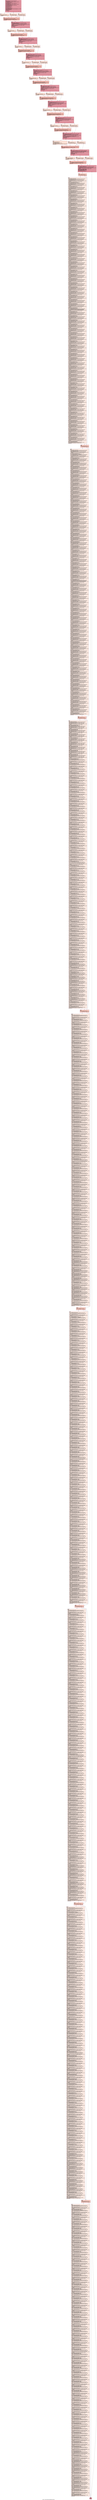 digraph "CFG for '_Z22convolutionX_63_KernelPfS_iiiif' function" {
	label="CFG for '_Z22convolutionX_63_KernelPfS_iiiif' function";

	Node0x5784a80 [shape=record,color="#b70d28ff", style=filled, fillcolor="#b70d2870",label="{%7:\l  %8 = tail call i32 @llvm.amdgcn.workgroup.id.x()\l  %9 = shl i32 %8, 8\l  %10 = tail call i32 @llvm.amdgcn.workitem.id.x(), !range !4\l  %11 = add nsw i32 %10, -32\l  %12 = add i32 %11, %9\l  %13 = tail call i32 @llvm.amdgcn.workgroup.id.y()\l  %14 = shl i32 %13, 3\l  %15 = tail call i32 @llvm.amdgcn.workitem.id.y(), !range !4\l  %16 = add i32 %14, %15\l  %17 = tail call i32 @llvm.amdgcn.workgroup.id.z()\l  %18 = sub nsw i32 %2, %12\l  %19 = add nsw i32 %18, -1\l  %20 = mul nsw i32 %17, %3\l  %21 = add i32 %20, %16\l  %22 = mul i32 %21, %2\l  %23 = add nsw i32 %22, %12\l  %24 = sext i32 %23 to i64\l  %25 = getelementptr inbounds float, float addrspace(1)* %1, i64 %24\l  %26 = sext i32 %19 to i64\l  switch i32 %5, label %31 [\l    i32 0, label %27\l    i32 1, label %29\l  ]\l|{<s0>def|<s1>0|<s2>1}}"];
	Node0x5784a80:s0 -> Node0x5786f10;
	Node0x5784a80:s1 -> Node0x5786fa0;
	Node0x5784a80:s2 -> Node0x5787060;
	Node0x5786fa0 [shape=record,color="#3d50c3ff", style=filled, fillcolor="#f7b99e70",label="{%27:\l27:                                               \l  %28 = icmp sgt i32 %18, 32\l  br i1 %28, label %34, label %38\l|{<s0>T|<s1>F}}"];
	Node0x5786fa0:s0 -> Node0x57872d0;
	Node0x5786fa0:s1 -> Node0x5787320;
	Node0x5787060 [shape=record,color="#3d50c3ff", style=filled, fillcolor="#f7b99e70",label="{%29:\l29:                                               \l  %30 = icmp sgt i32 %18, 32\l  br i1 %30, label %34, label %38\l|{<s0>T|<s1>F}}"];
	Node0x5787060:s0 -> Node0x57872d0;
	Node0x5787060:s1 -> Node0x5787320;
	Node0x5786f10 [shape=record,color="#3d50c3ff", style=filled, fillcolor="#f7b99e70",label="{%31:\l31:                                               \l  %32 = icmp sgt i32 %18, 32\l  %33 = select i1 %32, i64 32, i64 %26\l  br label %34\l}"];
	Node0x5786f10 -> Node0x57872d0;
	Node0x57872d0 [shape=record,color="#b70d28ff", style=filled, fillcolor="#de614d70",label="{%34:\l34:                                               \l  %35 = phi i64 [ %33, %31 ], [ 32, %27 ], [ 32, %29 ]\l  %36 = getelementptr inbounds float, float addrspace(1)* %25, i64 %35\l  %37 = load float, float addrspace(1)* %36, align 4, !tbaa !5\l  br label %38\l}"];
	Node0x57872d0 -> Node0x5787320;
	Node0x5787320 [shape=record,color="#b70d28ff", style=filled, fillcolor="#b70d2870",label="{%38:\l38:                                               \l  %39 = phi float [ 0.000000e+00, %27 ], [ %6, %29 ], [ %37, %34 ]\l  %40 = add nuw nsw i32 %10, 32\l  %41 = getelementptr inbounds [8 x [320 x float]], [8 x [320 x float]]\l... addrspace(3)* @_ZZ22convolutionX_63_KernelPfS_iiiifE6s_Data, i32 0, i32 %15,\l... i32 %40\l  store float %39, float addrspace(3)* %41, align 4, !tbaa !5\l  switch i32 %5, label %46 [\l    i32 0, label %44\l    i32 1, label %42\l  ]\l|{<s0>def|<s1>0|<s2>1}}"];
	Node0x5787320:s0 -> Node0x5788770;
	Node0x5787320:s1 -> Node0x5788f80;
	Node0x5787320:s2 -> Node0x5789010;
	Node0x5789010 [shape=record,color="#3d50c3ff", style=filled, fillcolor="#f7b99e70",label="{%42:\l42:                                               \l  %43 = icmp sgt i32 %18, 64\l  br i1 %43, label %49, label %53\l|{<s0>T|<s1>F}}"];
	Node0x5789010:s0 -> Node0x5789250;
	Node0x5789010:s1 -> Node0x57892a0;
	Node0x5788f80 [shape=record,color="#3d50c3ff", style=filled, fillcolor="#f7b99e70",label="{%44:\l44:                                               \l  %45 = icmp sgt i32 %18, 64\l  br i1 %45, label %49, label %53\l|{<s0>T|<s1>F}}"];
	Node0x5788f80:s0 -> Node0x5789250;
	Node0x5788f80:s1 -> Node0x57892a0;
	Node0x5788770 [shape=record,color="#3d50c3ff", style=filled, fillcolor="#f7b99e70",label="{%46:\l46:                                               \l  %47 = icmp sgt i32 %18, 64\l  %48 = select i1 %47, i64 64, i64 %26\l  br label %49\l}"];
	Node0x5788770 -> Node0x5789250;
	Node0x5789250 [shape=record,color="#b70d28ff", style=filled, fillcolor="#de614d70",label="{%49:\l49:                                               \l  %50 = phi i64 [ %48, %46 ], [ 64, %42 ], [ 64, %44 ]\l  %51 = getelementptr inbounds float, float addrspace(1)* %25, i64 %50\l  %52 = load float, float addrspace(1)* %51, align 4, !tbaa !5\l  br label %53\l}"];
	Node0x5789250 -> Node0x57892a0;
	Node0x57892a0 [shape=record,color="#b70d28ff", style=filled, fillcolor="#b70d2870",label="{%53:\l53:                                               \l  %54 = phi float [ %6, %42 ], [ 0.000000e+00, %44 ], [ %52, %49 ]\l  %55 = add nuw nsw i32 %10, 64\l  %56 = getelementptr inbounds [8 x [320 x float]], [8 x [320 x float]]\l... addrspace(3)* @_ZZ22convolutionX_63_KernelPfS_iiiifE6s_Data, i32 0, i32 %15,\l... i32 %55\l  store float %54, float addrspace(3)* %56, align 4, !tbaa !5\l  switch i32 %5, label %61 [\l    i32 0, label %59\l    i32 1, label %57\l  ]\l|{<s0>def|<s1>0|<s2>1}}"];
	Node0x57892a0:s0 -> Node0x5789ab0;
	Node0x57892a0:s1 -> Node0x5789c70;
	Node0x57892a0:s2 -> Node0x5789cc0;
	Node0x5789cc0 [shape=record,color="#3d50c3ff", style=filled, fillcolor="#f7b99e70",label="{%57:\l57:                                               \l  %58 = icmp sgt i32 %18, 96\l  br i1 %58, label %64, label %68\l|{<s0>T|<s1>F}}"];
	Node0x5789cc0:s0 -> Node0x5789ec0;
	Node0x5789cc0:s1 -> Node0x5789f10;
	Node0x5789c70 [shape=record,color="#3d50c3ff", style=filled, fillcolor="#f7b99e70",label="{%59:\l59:                                               \l  %60 = icmp sgt i32 %18, 96\l  br i1 %60, label %64, label %68\l|{<s0>T|<s1>F}}"];
	Node0x5789c70:s0 -> Node0x5789ec0;
	Node0x5789c70:s1 -> Node0x5789f10;
	Node0x5789ab0 [shape=record,color="#3d50c3ff", style=filled, fillcolor="#f7b99e70",label="{%61:\l61:                                               \l  %62 = icmp sgt i32 %18, 96\l  %63 = select i1 %62, i64 96, i64 %26\l  br label %64\l}"];
	Node0x5789ab0 -> Node0x5789ec0;
	Node0x5789ec0 [shape=record,color="#b70d28ff", style=filled, fillcolor="#de614d70",label="{%64:\l64:                                               \l  %65 = phi i64 [ %63, %61 ], [ 96, %57 ], [ 96, %59 ]\l  %66 = getelementptr inbounds float, float addrspace(1)* %25, i64 %65\l  %67 = load float, float addrspace(1)* %66, align 4, !tbaa !5\l  br label %68\l}"];
	Node0x5789ec0 -> Node0x5789f10;
	Node0x5789f10 [shape=record,color="#b70d28ff", style=filled, fillcolor="#b70d2870",label="{%68:\l68:                                               \l  %69 = phi float [ %6, %57 ], [ 0.000000e+00, %59 ], [ %67, %64 ]\l  %70 = add nuw nsw i32 %10, 96\l  %71 = getelementptr inbounds [8 x [320 x float]], [8 x [320 x float]]\l... addrspace(3)* @_ZZ22convolutionX_63_KernelPfS_iiiifE6s_Data, i32 0, i32 %15,\l... i32 %70\l  store float %69, float addrspace(3)* %71, align 4, !tbaa !5\l  switch i32 %5, label %76 [\l    i32 0, label %74\l    i32 1, label %72\l  ]\l|{<s0>def|<s1>0|<s2>1}}"];
	Node0x5789f10:s0 -> Node0x578a910;
	Node0x5789f10:s1 -> Node0x578aad0;
	Node0x5789f10:s2 -> Node0x578ab20;
	Node0x578ab20 [shape=record,color="#3d50c3ff", style=filled, fillcolor="#f7b99e70",label="{%72:\l72:                                               \l  %73 = icmp sgt i32 %18, 128\l  br i1 %73, label %79, label %83\l|{<s0>T|<s1>F}}"];
	Node0x578ab20:s0 -> Node0x578ad20;
	Node0x578ab20:s1 -> Node0x578ad70;
	Node0x578aad0 [shape=record,color="#3d50c3ff", style=filled, fillcolor="#f7b99e70",label="{%74:\l74:                                               \l  %75 = icmp sgt i32 %18, 128\l  br i1 %75, label %79, label %83\l|{<s0>T|<s1>F}}"];
	Node0x578aad0:s0 -> Node0x578ad20;
	Node0x578aad0:s1 -> Node0x578ad70;
	Node0x578a910 [shape=record,color="#3d50c3ff", style=filled, fillcolor="#f7b99e70",label="{%76:\l76:                                               \l  %77 = icmp sgt i32 %18, 128\l  %78 = select i1 %77, i64 128, i64 %26\l  br label %79\l}"];
	Node0x578a910 -> Node0x578ad20;
	Node0x578ad20 [shape=record,color="#b70d28ff", style=filled, fillcolor="#de614d70",label="{%79:\l79:                                               \l  %80 = phi i64 [ %78, %76 ], [ 128, %72 ], [ 128, %74 ]\l  %81 = getelementptr inbounds float, float addrspace(1)* %25, i64 %80\l  %82 = load float, float addrspace(1)* %81, align 4, !tbaa !5\l  br label %83\l}"];
	Node0x578ad20 -> Node0x578ad70;
	Node0x578ad70 [shape=record,color="#b70d28ff", style=filled, fillcolor="#b70d2870",label="{%83:\l83:                                               \l  %84 = phi float [ %6, %72 ], [ 0.000000e+00, %74 ], [ %82, %79 ]\l  %85 = add nuw nsw i32 %10, 128\l  %86 = getelementptr inbounds [8 x [320 x float]], [8 x [320 x float]]\l... addrspace(3)* @_ZZ22convolutionX_63_KernelPfS_iiiifE6s_Data, i32 0, i32 %15,\l... i32 %85\l  store float %84, float addrspace(3)* %86, align 4, !tbaa !5\l  switch i32 %5, label %91 [\l    i32 0, label %89\l    i32 1, label %87\l  ]\l|{<s0>def|<s1>0|<s2>1}}"];
	Node0x578ad70:s0 -> Node0x578b570;
	Node0x578ad70:s1 -> Node0x578b730;
	Node0x578ad70:s2 -> Node0x578b780;
	Node0x578b780 [shape=record,color="#3d50c3ff", style=filled, fillcolor="#f7b99e70",label="{%87:\l87:                                               \l  %88 = icmp sgt i32 %18, 160\l  br i1 %88, label %94, label %98\l|{<s0>T|<s1>F}}"];
	Node0x578b780:s0 -> Node0x578b980;
	Node0x578b780:s1 -> Node0x578b9d0;
	Node0x578b730 [shape=record,color="#3d50c3ff", style=filled, fillcolor="#f7b99e70",label="{%89:\l89:                                               \l  %90 = icmp sgt i32 %18, 160\l  br i1 %90, label %94, label %98\l|{<s0>T|<s1>F}}"];
	Node0x578b730:s0 -> Node0x578b980;
	Node0x578b730:s1 -> Node0x578b9d0;
	Node0x578b570 [shape=record,color="#3d50c3ff", style=filled, fillcolor="#f7b99e70",label="{%91:\l91:                                               \l  %92 = icmp sgt i32 %18, 160\l  %93 = select i1 %92, i64 160, i64 %26\l  br label %94\l}"];
	Node0x578b570 -> Node0x578b980;
	Node0x578b980 [shape=record,color="#b70d28ff", style=filled, fillcolor="#de614d70",label="{%94:\l94:                                               \l  %95 = phi i64 [ %93, %91 ], [ 160, %87 ], [ 160, %89 ]\l  %96 = getelementptr inbounds float, float addrspace(1)* %25, i64 %95\l  %97 = load float, float addrspace(1)* %96, align 4, !tbaa !5\l  br label %98\l}"];
	Node0x578b980 -> Node0x578b9d0;
	Node0x578b9d0 [shape=record,color="#b70d28ff", style=filled, fillcolor="#b70d2870",label="{%98:\l98:                                               \l  %99 = phi float [ %6, %87 ], [ 0.000000e+00, %89 ], [ %97, %94 ]\l  %100 = add nuw nsw i32 %10, 160\l  %101 = getelementptr inbounds [8 x [320 x float]], [8 x [320 x float]]\l... addrspace(3)* @_ZZ22convolutionX_63_KernelPfS_iiiifE6s_Data, i32 0, i32 %15,\l... i32 %100\l  store float %99, float addrspace(3)* %101, align 4, !tbaa !5\l  switch i32 %5, label %106 [\l    i32 0, label %104\l    i32 1, label %102\l  ]\l|{<s0>def|<s1>0|<s2>1}}"];
	Node0x578b9d0:s0 -> Node0x578c1d0;
	Node0x578b9d0:s1 -> Node0x578c390;
	Node0x578b9d0:s2 -> Node0x578c3e0;
	Node0x578c3e0 [shape=record,color="#3d50c3ff", style=filled, fillcolor="#f7b99e70",label="{%102:\l102:                                              \l  %103 = icmp sgt i32 %18, 192\l  br i1 %103, label %109, label %113\l|{<s0>T|<s1>F}}"];
	Node0x578c3e0:s0 -> Node0x578c5e0;
	Node0x578c3e0:s1 -> Node0x578c630;
	Node0x578c390 [shape=record,color="#3d50c3ff", style=filled, fillcolor="#f7b99e70",label="{%104:\l104:                                              \l  %105 = icmp sgt i32 %18, 192\l  br i1 %105, label %109, label %113\l|{<s0>T|<s1>F}}"];
	Node0x578c390:s0 -> Node0x578c5e0;
	Node0x578c390:s1 -> Node0x578c630;
	Node0x578c1d0 [shape=record,color="#3d50c3ff", style=filled, fillcolor="#f7b99e70",label="{%106:\l106:                                              \l  %107 = icmp sgt i32 %18, 192\l  %108 = select i1 %107, i64 192, i64 %26\l  br label %109\l}"];
	Node0x578c1d0 -> Node0x578c5e0;
	Node0x578c5e0 [shape=record,color="#b70d28ff", style=filled, fillcolor="#de614d70",label="{%109:\l109:                                              \l  %110 = phi i64 [ %108, %106 ], [ 192, %102 ], [ 192, %104 ]\l  %111 = getelementptr inbounds float, float addrspace(1)* %25, i64 %110\l  %112 = load float, float addrspace(1)* %111, align 4, !tbaa !5\l  br label %113\l}"];
	Node0x578c5e0 -> Node0x578c630;
	Node0x578c630 [shape=record,color="#b70d28ff", style=filled, fillcolor="#b70d2870",label="{%113:\l113:                                              \l  %114 = phi float [ %6, %102 ], [ 0.000000e+00, %104 ], [ %112, %109 ]\l  %115 = add nuw nsw i32 %10, 192\l  %116 = getelementptr inbounds [8 x [320 x float]], [8 x [320 x float]]\l... addrspace(3)* @_ZZ22convolutionX_63_KernelPfS_iiiifE6s_Data, i32 0, i32 %15,\l... i32 %115\l  store float %114, float addrspace(3)* %116, align 4, !tbaa !5\l  switch i32 %5, label %121 [\l    i32 0, label %119\l    i32 1, label %117\l  ]\l|{<s0>def|<s1>0|<s2>1}}"];
	Node0x578c630:s0 -> Node0x578ce30;
	Node0x578c630:s1 -> Node0x578cff0;
	Node0x578c630:s2 -> Node0x578d040;
	Node0x578d040 [shape=record,color="#3d50c3ff", style=filled, fillcolor="#f7b99e70",label="{%117:\l117:                                              \l  %118 = icmp sgt i32 %18, 224\l  br i1 %118, label %124, label %128\l|{<s0>T|<s1>F}}"];
	Node0x578d040:s0 -> Node0x578d240;
	Node0x578d040:s1 -> Node0x578d290;
	Node0x578cff0 [shape=record,color="#3d50c3ff", style=filled, fillcolor="#f7b99e70",label="{%119:\l119:                                              \l  %120 = icmp sgt i32 %18, 224\l  br i1 %120, label %124, label %128\l|{<s0>T|<s1>F}}"];
	Node0x578cff0:s0 -> Node0x578d240;
	Node0x578cff0:s1 -> Node0x578d290;
	Node0x578ce30 [shape=record,color="#3d50c3ff", style=filled, fillcolor="#f7b99e70",label="{%121:\l121:                                              \l  %122 = icmp sgt i32 %18, 224\l  %123 = select i1 %122, i64 224, i64 %26\l  br label %124\l}"];
	Node0x578ce30 -> Node0x578d240;
	Node0x578d240 [shape=record,color="#b70d28ff", style=filled, fillcolor="#de614d70",label="{%124:\l124:                                              \l  %125 = phi i64 [ %123, %121 ], [ 224, %117 ], [ 224, %119 ]\l  %126 = getelementptr inbounds float, float addrspace(1)* %25, i64 %125\l  %127 = load float, float addrspace(1)* %126, align 4, !tbaa !5\l  br label %128\l}"];
	Node0x578d240 -> Node0x578d290;
	Node0x578d290 [shape=record,color="#b70d28ff", style=filled, fillcolor="#b70d2870",label="{%128:\l128:                                              \l  %129 = phi float [ %6, %117 ], [ 0.000000e+00, %119 ], [ %127, %124 ]\l  %130 = add nuw nsw i32 %10, 224\l  %131 = getelementptr inbounds [8 x [320 x float]], [8 x [320 x float]]\l... addrspace(3)* @_ZZ22convolutionX_63_KernelPfS_iiiifE6s_Data, i32 0, i32 %15,\l... i32 %130\l  store float %129, float addrspace(3)* %131, align 4, !tbaa !5\l  switch i32 %5, label %136 [\l    i32 0, label %134\l    i32 1, label %132\l  ]\l|{<s0>def|<s1>0|<s2>1}}"];
	Node0x578d290:s0 -> Node0x578a490;
	Node0x578d290:s1 -> Node0x578a650;
	Node0x578d290:s2 -> Node0x578a6a0;
	Node0x578a6a0 [shape=record,color="#3d50c3ff", style=filled, fillcolor="#f7b99e70",label="{%132:\l132:                                              \l  %133 = icmp sgt i32 %18, 256\l  br i1 %133, label %139, label %143\l|{<s0>T|<s1>F}}"];
	Node0x578a6a0:s0 -> Node0x578e2a0;
	Node0x578a6a0:s1 -> Node0x578e2f0;
	Node0x578a650 [shape=record,color="#3d50c3ff", style=filled, fillcolor="#f7b99e70",label="{%134:\l134:                                              \l  %135 = icmp sgt i32 %18, 256\l  br i1 %135, label %139, label %143\l|{<s0>T|<s1>F}}"];
	Node0x578a650:s0 -> Node0x578e2a0;
	Node0x578a650:s1 -> Node0x578e2f0;
	Node0x578a490 [shape=record,color="#3d50c3ff", style=filled, fillcolor="#f7b99e70",label="{%136:\l136:                                              \l  %137 = icmp sgt i32 %18, 256\l  %138 = select i1 %137, i64 256, i64 %26\l  br label %139\l}"];
	Node0x578a490 -> Node0x578e2a0;
	Node0x578e2a0 [shape=record,color="#b70d28ff", style=filled, fillcolor="#de614d70",label="{%139:\l139:                                              \l  %140 = phi i64 [ %138, %136 ], [ 256, %132 ], [ 256, %134 ]\l  %141 = getelementptr inbounds float, float addrspace(1)* %25, i64 %140\l  %142 = load float, float addrspace(1)* %141, align 4, !tbaa !5\l  br label %143\l}"];
	Node0x578e2a0 -> Node0x578e2f0;
	Node0x578e2f0 [shape=record,color="#b70d28ff", style=filled, fillcolor="#b70d2870",label="{%143:\l143:                                              \l  %144 = phi float [ %6, %132 ], [ 0.000000e+00, %134 ], [ %142, %139 ]\l  %145 = add nuw nsw i32 %10, 256\l  %146 = getelementptr inbounds [8 x [320 x float]], [8 x [320 x float]]\l... addrspace(3)* @_ZZ22convolutionX_63_KernelPfS_iiiifE6s_Data, i32 0, i32 %15,\l... i32 %145\l  store float %144, float addrspace(3)* %146, align 4, !tbaa !5\l  %147 = getelementptr inbounds float, float addrspace(1)* %0, i64 %24\l  switch i32 %5, label %152 [\l    i32 0, label %148\l    i32 1, label %150\l  ]\l|{<s0>def|<s1>0|<s2>1}}"];
	Node0x578e2f0:s0 -> Node0x578eaf0;
	Node0x578e2f0:s1 -> Node0x578ed50;
	Node0x578e2f0:s2 -> Node0x578eda0;
	Node0x578ed50 [shape=record,color="#3d50c3ff", style=filled, fillcolor="#f7b99e70",label="{%148:\l148:                                              \l  %149 = icmp sgt i32 %12, -1\l  br i1 %149, label %158, label %161\l|{<s0>T|<s1>F}}"];
	Node0x578ed50:s0 -> Node0x578efa0;
	Node0x578ed50:s1 -> Node0x578eff0;
	Node0x578eda0 [shape=record,color="#3d50c3ff", style=filled, fillcolor="#f7b99e70",label="{%150:\l150:                                              \l  %151 = icmp sgt i32 %12, -1\l  br i1 %151, label %158, label %161\l|{<s0>T|<s1>F}}"];
	Node0x578eda0:s0 -> Node0x578efa0;
	Node0x578eda0:s1 -> Node0x578eff0;
	Node0x578eaf0 [shape=record,color="#3d50c3ff", style=filled, fillcolor="#f7b99e70",label="{%152:\l152:                                              \l  %153 = sub nsw i32 32, %10\l  %154 = icmp slt i32 %12, 0\l  %155 = select i1 %154, i32 %153, i32 0\l  %156 = sext i32 %155 to i64\l  %157 = getelementptr float, float addrspace(1)* %25, i64 %156\l  br label %158\l}"];
	Node0x578eaf0 -> Node0x578efa0;
	Node0x578efa0 [shape=record,color="#b70d28ff", style=filled, fillcolor="#d6524470",label="{%158:\l158:                                              \l  %159 = phi float addrspace(1)* [ %157, %152 ], [ %25, %148 ], [ %25, %150 ]\l  %160 = load float, float addrspace(1)* %159, align 4, !tbaa !5\l  br label %161\l}"];
	Node0x578efa0 -> Node0x578eff0;
	Node0x578eff0 [shape=record,color="#b70d28ff", style=filled, fillcolor="#b70d2870",label="{%161:\l161:                                              \l  %162 = phi float [ 0.000000e+00, %148 ], [ %6, %150 ], [ %160, %158 ]\l  %163 = getelementptr inbounds [8 x [320 x float]], [8 x [320 x float]]\l... addrspace(3)* @_ZZ22convolutionX_63_KernelPfS_iiiifE6s_Data, i32 0, i32 %15,\l... i32 %10\l  store float %162, float addrspace(3)* %163, align 4, !tbaa !5\l  switch i32 %5, label %168 [\l    i32 0, label %164\l    i32 1, label %166\l  ]\l|{<s0>def|<s1>0|<s2>1}}"];
	Node0x578eff0:s0 -> Node0x578f800;
	Node0x578eff0:s1 -> Node0x578f9c0;
	Node0x578eff0:s2 -> Node0x578fa10;
	Node0x578f9c0 [shape=record,color="#3d50c3ff", style=filled, fillcolor="#f7b99e70",label="{%164:\l164:                                              \l  %165 = icmp sgt i32 %18, 288\l  br i1 %165, label %172, label %176\l|{<s0>T|<s1>F}}"];
	Node0x578f9c0:s0 -> Node0x578fc10;
	Node0x578f9c0:s1 -> Node0x578fc60;
	Node0x578fa10 [shape=record,color="#3d50c3ff", style=filled, fillcolor="#f7b99e70",label="{%166:\l166:                                              \l  %167 = icmp sgt i32 %18, 288\l  br i1 %167, label %172, label %176\l|{<s0>T|<s1>F}}"];
	Node0x578fa10:s0 -> Node0x578fc10;
	Node0x578fa10:s1 -> Node0x578fc60;
	Node0x578f800 [shape=record,color="#3d50c3ff", style=filled, fillcolor="#f7b99e70",label="{%168:\l168:                                              \l  %169 = icmp sgt i32 %18, 288\l  %170 = select i1 %169, i32 288, i32 %19\l  %171 = sext i32 %170 to i64\l  br label %172\l}"];
	Node0x578f800 -> Node0x578fc10;
	Node0x578fc10 [shape=record,color="#b70d28ff", style=filled, fillcolor="#de614d70",label="{%172:\l172:                                              \l  %173 = phi i64 [ %171, %168 ], [ 288, %164 ], [ 288, %166 ]\l  %174 = getelementptr inbounds float, float addrspace(1)* %25, i64 %173\l  %175 = load float, float addrspace(1)* %174, align 4, !tbaa !5\l  br label %176\l}"];
	Node0x578fc10 -> Node0x578fc60;
	Node0x578fc60 [shape=record,color="#b70d28ff", style=filled, fillcolor="#b70d2870",label="{%176:\l176:                                              \l  %177 = phi float [ 0.000000e+00, %164 ], [ %6, %166 ], [ %175, %172 ]\l  %178 = add nuw nsw i32 %10, 288\l  %179 = getelementptr inbounds [8 x [320 x float]], [8 x [320 x float]]\l... addrspace(3)* @_ZZ22convolutionX_63_KernelPfS_iiiifE6s_Data, i32 0, i32 %15,\l... i32 %178\l  store float %177, float addrspace(3)* %179, align 4, !tbaa !5\l  fence syncscope(\"workgroup\") release\l  tail call void @llvm.amdgcn.s.barrier()\l  fence syncscope(\"workgroup\") acquire\l  %180 = icmp slt i32 %16, %3\l  br i1 %180, label %181, label %3237\l|{<s0>T|<s1>F}}"];
	Node0x578fc60:s0 -> Node0x5790960;
	Node0x578fc60:s1 -> Node0x57909b0;
	Node0x5790960 [shape=record,color="#3d50c3ff", style=filled, fillcolor="#ef886b70",label="{%181:\l181:                                              \l  %182 = icmp sgt i32 %18, 32\l  br i1 %182, label %183, label %563\l|{<s0>T|<s1>F}}"];
	Node0x5790960:s0 -> Node0x5790b40;
	Node0x5790960:s1 -> Node0x5790b90;
	Node0x5790b40 [shape=record,color="#3d50c3ff", style=filled, fillcolor="#f1ccb870",label="{%183:\l183:                                              \l  %184 = add nuw nsw i32 %10, 32\l  %185 = load float, float addrspace(4)* getelementptr inbounds ([63 x float],\l... [63 x float] addrspace(4)* @c_Kernel, i64 0, i64 62), align 8, !tbaa !5\l  %186 = add nuw nsw i32 %10, 1\l  %187 = getelementptr inbounds [8 x [320 x float]], [8 x [320 x float]]\l... addrspace(3)* @_ZZ22convolutionX_63_KernelPfS_iiiifE6s_Data, i32 0, i32 %15,\l... i32 %186\l  %188 = load float, float addrspace(3)* %187, align 4, !tbaa !5\l  %189 = fmul contract float %185, %188\l  %190 = fadd contract float %189, 0.000000e+00\l  %191 = load float, float addrspace(4)* getelementptr inbounds ([63 x float],\l... [63 x float] addrspace(4)* @c_Kernel, i64 0, i64 61), align 4, !tbaa !5\l  %192 = add nuw nsw i32 %10, 2\l  %193 = getelementptr inbounds [8 x [320 x float]], [8 x [320 x float]]\l... addrspace(3)* @_ZZ22convolutionX_63_KernelPfS_iiiifE6s_Data, i32 0, i32 %15,\l... i32 %192\l  %194 = load float, float addrspace(3)* %193, align 4, !tbaa !5\l  %195 = fmul contract float %191, %194\l  %196 = fadd contract float %190, %195\l  %197 = load float, float addrspace(4)* getelementptr inbounds ([63 x float],\l... [63 x float] addrspace(4)* @c_Kernel, i64 0, i64 60), align 16, !tbaa !5\l  %198 = add nuw nsw i32 %10, 3\l  %199 = getelementptr inbounds [8 x [320 x float]], [8 x [320 x float]]\l... addrspace(3)* @_ZZ22convolutionX_63_KernelPfS_iiiifE6s_Data, i32 0, i32 %15,\l... i32 %198\l  %200 = load float, float addrspace(3)* %199, align 4, !tbaa !5\l  %201 = fmul contract float %197, %200\l  %202 = fadd contract float %196, %201\l  %203 = load float, float addrspace(4)* getelementptr inbounds ([63 x float],\l... [63 x float] addrspace(4)* @c_Kernel, i64 0, i64 59), align 4, !tbaa !5\l  %204 = add nuw nsw i32 %10, 4\l  %205 = getelementptr inbounds [8 x [320 x float]], [8 x [320 x float]]\l... addrspace(3)* @_ZZ22convolutionX_63_KernelPfS_iiiifE6s_Data, i32 0, i32 %15,\l... i32 %204\l  %206 = load float, float addrspace(3)* %205, align 4, !tbaa !5\l  %207 = fmul contract float %203, %206\l  %208 = fadd contract float %202, %207\l  %209 = load float, float addrspace(4)* getelementptr inbounds ([63 x float],\l... [63 x float] addrspace(4)* @c_Kernel, i64 0, i64 58), align 8, !tbaa !5\l  %210 = add nuw nsw i32 %10, 5\l  %211 = getelementptr inbounds [8 x [320 x float]], [8 x [320 x float]]\l... addrspace(3)* @_ZZ22convolutionX_63_KernelPfS_iiiifE6s_Data, i32 0, i32 %15,\l... i32 %210\l  %212 = load float, float addrspace(3)* %211, align 4, !tbaa !5\l  %213 = fmul contract float %209, %212\l  %214 = fadd contract float %208, %213\l  %215 = load float, float addrspace(4)* getelementptr inbounds ([63 x float],\l... [63 x float] addrspace(4)* @c_Kernel, i64 0, i64 57), align 4, !tbaa !5\l  %216 = add nuw nsw i32 %10, 6\l  %217 = getelementptr inbounds [8 x [320 x float]], [8 x [320 x float]]\l... addrspace(3)* @_ZZ22convolutionX_63_KernelPfS_iiiifE6s_Data, i32 0, i32 %15,\l... i32 %216\l  %218 = load float, float addrspace(3)* %217, align 4, !tbaa !5\l  %219 = fmul contract float %215, %218\l  %220 = fadd contract float %214, %219\l  %221 = load float, float addrspace(4)* getelementptr inbounds ([63 x float],\l... [63 x float] addrspace(4)* @c_Kernel, i64 0, i64 56), align 16, !tbaa !5\l  %222 = add nuw nsw i32 %10, 7\l  %223 = getelementptr inbounds [8 x [320 x float]], [8 x [320 x float]]\l... addrspace(3)* @_ZZ22convolutionX_63_KernelPfS_iiiifE6s_Data, i32 0, i32 %15,\l... i32 %222\l  %224 = load float, float addrspace(3)* %223, align 4, !tbaa !5\l  %225 = fmul contract float %221, %224\l  %226 = fadd contract float %220, %225\l  %227 = load float, float addrspace(4)* getelementptr inbounds ([63 x float],\l... [63 x float] addrspace(4)* @c_Kernel, i64 0, i64 55), align 4, !tbaa !5\l  %228 = add nuw nsw i32 %10, 8\l  %229 = getelementptr inbounds [8 x [320 x float]], [8 x [320 x float]]\l... addrspace(3)* @_ZZ22convolutionX_63_KernelPfS_iiiifE6s_Data, i32 0, i32 %15,\l... i32 %228\l  %230 = load float, float addrspace(3)* %229, align 4, !tbaa !5\l  %231 = fmul contract float %227, %230\l  %232 = fadd contract float %226, %231\l  %233 = load float, float addrspace(4)* getelementptr inbounds ([63 x float],\l... [63 x float] addrspace(4)* @c_Kernel, i64 0, i64 54), align 8, !tbaa !5\l  %234 = add nuw nsw i32 %10, 9\l  %235 = getelementptr inbounds [8 x [320 x float]], [8 x [320 x float]]\l... addrspace(3)* @_ZZ22convolutionX_63_KernelPfS_iiiifE6s_Data, i32 0, i32 %15,\l... i32 %234\l  %236 = load float, float addrspace(3)* %235, align 4, !tbaa !5\l  %237 = fmul contract float %233, %236\l  %238 = fadd contract float %232, %237\l  %239 = load float, float addrspace(4)* getelementptr inbounds ([63 x float],\l... [63 x float] addrspace(4)* @c_Kernel, i64 0, i64 53), align 4, !tbaa !5\l  %240 = add nuw nsw i32 %10, 10\l  %241 = getelementptr inbounds [8 x [320 x float]], [8 x [320 x float]]\l... addrspace(3)* @_ZZ22convolutionX_63_KernelPfS_iiiifE6s_Data, i32 0, i32 %15,\l... i32 %240\l  %242 = load float, float addrspace(3)* %241, align 4, !tbaa !5\l  %243 = fmul contract float %239, %242\l  %244 = fadd contract float %238, %243\l  %245 = load float, float addrspace(4)* getelementptr inbounds ([63 x float],\l... [63 x float] addrspace(4)* @c_Kernel, i64 0, i64 52), align 16, !tbaa !5\l  %246 = add nuw nsw i32 %10, 11\l  %247 = getelementptr inbounds [8 x [320 x float]], [8 x [320 x float]]\l... addrspace(3)* @_ZZ22convolutionX_63_KernelPfS_iiiifE6s_Data, i32 0, i32 %15,\l... i32 %246\l  %248 = load float, float addrspace(3)* %247, align 4, !tbaa !5\l  %249 = fmul contract float %245, %248\l  %250 = fadd contract float %244, %249\l  %251 = load float, float addrspace(4)* getelementptr inbounds ([63 x float],\l... [63 x float] addrspace(4)* @c_Kernel, i64 0, i64 51), align 4, !tbaa !5\l  %252 = add nuw nsw i32 %10, 12\l  %253 = getelementptr inbounds [8 x [320 x float]], [8 x [320 x float]]\l... addrspace(3)* @_ZZ22convolutionX_63_KernelPfS_iiiifE6s_Data, i32 0, i32 %15,\l... i32 %252\l  %254 = load float, float addrspace(3)* %253, align 4, !tbaa !5\l  %255 = fmul contract float %251, %254\l  %256 = fadd contract float %250, %255\l  %257 = load float, float addrspace(4)* getelementptr inbounds ([63 x float],\l... [63 x float] addrspace(4)* @c_Kernel, i64 0, i64 50), align 8, !tbaa !5\l  %258 = add nuw nsw i32 %10, 13\l  %259 = getelementptr inbounds [8 x [320 x float]], [8 x [320 x float]]\l... addrspace(3)* @_ZZ22convolutionX_63_KernelPfS_iiiifE6s_Data, i32 0, i32 %15,\l... i32 %258\l  %260 = load float, float addrspace(3)* %259, align 4, !tbaa !5\l  %261 = fmul contract float %257, %260\l  %262 = fadd contract float %256, %261\l  %263 = load float, float addrspace(4)* getelementptr inbounds ([63 x float],\l... [63 x float] addrspace(4)* @c_Kernel, i64 0, i64 49), align 4, !tbaa !5\l  %264 = add nuw nsw i32 %10, 14\l  %265 = getelementptr inbounds [8 x [320 x float]], [8 x [320 x float]]\l... addrspace(3)* @_ZZ22convolutionX_63_KernelPfS_iiiifE6s_Data, i32 0, i32 %15,\l... i32 %264\l  %266 = load float, float addrspace(3)* %265, align 4, !tbaa !5\l  %267 = fmul contract float %263, %266\l  %268 = fadd contract float %262, %267\l  %269 = load float, float addrspace(4)* getelementptr inbounds ([63 x float],\l... [63 x float] addrspace(4)* @c_Kernel, i64 0, i64 48), align 16, !tbaa !5\l  %270 = add nuw nsw i32 %10, 15\l  %271 = getelementptr inbounds [8 x [320 x float]], [8 x [320 x float]]\l... addrspace(3)* @_ZZ22convolutionX_63_KernelPfS_iiiifE6s_Data, i32 0, i32 %15,\l... i32 %270\l  %272 = load float, float addrspace(3)* %271, align 4, !tbaa !5\l  %273 = fmul contract float %269, %272\l  %274 = fadd contract float %268, %273\l  %275 = load float, float addrspace(4)* getelementptr inbounds ([63 x float],\l... [63 x float] addrspace(4)* @c_Kernel, i64 0, i64 47), align 4, !tbaa !5\l  %276 = add nuw nsw i32 %10, 16\l  %277 = getelementptr inbounds [8 x [320 x float]], [8 x [320 x float]]\l... addrspace(3)* @_ZZ22convolutionX_63_KernelPfS_iiiifE6s_Data, i32 0, i32 %15,\l... i32 %276\l  %278 = load float, float addrspace(3)* %277, align 4, !tbaa !5\l  %279 = fmul contract float %275, %278\l  %280 = fadd contract float %274, %279\l  %281 = load float, float addrspace(4)* getelementptr inbounds ([63 x float],\l... [63 x float] addrspace(4)* @c_Kernel, i64 0, i64 46), align 8, !tbaa !5\l  %282 = add nuw nsw i32 %10, 17\l  %283 = getelementptr inbounds [8 x [320 x float]], [8 x [320 x float]]\l... addrspace(3)* @_ZZ22convolutionX_63_KernelPfS_iiiifE6s_Data, i32 0, i32 %15,\l... i32 %282\l  %284 = load float, float addrspace(3)* %283, align 4, !tbaa !5\l  %285 = fmul contract float %281, %284\l  %286 = fadd contract float %280, %285\l  %287 = load float, float addrspace(4)* getelementptr inbounds ([63 x float],\l... [63 x float] addrspace(4)* @c_Kernel, i64 0, i64 45), align 4, !tbaa !5\l  %288 = add nuw nsw i32 %10, 18\l  %289 = getelementptr inbounds [8 x [320 x float]], [8 x [320 x float]]\l... addrspace(3)* @_ZZ22convolutionX_63_KernelPfS_iiiifE6s_Data, i32 0, i32 %15,\l... i32 %288\l  %290 = load float, float addrspace(3)* %289, align 4, !tbaa !5\l  %291 = fmul contract float %287, %290\l  %292 = fadd contract float %286, %291\l  %293 = load float, float addrspace(4)* getelementptr inbounds ([63 x float],\l... [63 x float] addrspace(4)* @c_Kernel, i64 0, i64 44), align 16, !tbaa !5\l  %294 = add nuw nsw i32 %10, 19\l  %295 = getelementptr inbounds [8 x [320 x float]], [8 x [320 x float]]\l... addrspace(3)* @_ZZ22convolutionX_63_KernelPfS_iiiifE6s_Data, i32 0, i32 %15,\l... i32 %294\l  %296 = load float, float addrspace(3)* %295, align 4, !tbaa !5\l  %297 = fmul contract float %293, %296\l  %298 = fadd contract float %292, %297\l  %299 = load float, float addrspace(4)* getelementptr inbounds ([63 x float],\l... [63 x float] addrspace(4)* @c_Kernel, i64 0, i64 43), align 4, !tbaa !5\l  %300 = add nuw nsw i32 %10, 20\l  %301 = getelementptr inbounds [8 x [320 x float]], [8 x [320 x float]]\l... addrspace(3)* @_ZZ22convolutionX_63_KernelPfS_iiiifE6s_Data, i32 0, i32 %15,\l... i32 %300\l  %302 = load float, float addrspace(3)* %301, align 4, !tbaa !5\l  %303 = fmul contract float %299, %302\l  %304 = fadd contract float %298, %303\l  %305 = load float, float addrspace(4)* getelementptr inbounds ([63 x float],\l... [63 x float] addrspace(4)* @c_Kernel, i64 0, i64 42), align 8, !tbaa !5\l  %306 = add nuw nsw i32 %10, 21\l  %307 = getelementptr inbounds [8 x [320 x float]], [8 x [320 x float]]\l... addrspace(3)* @_ZZ22convolutionX_63_KernelPfS_iiiifE6s_Data, i32 0, i32 %15,\l... i32 %306\l  %308 = load float, float addrspace(3)* %307, align 4, !tbaa !5\l  %309 = fmul contract float %305, %308\l  %310 = fadd contract float %304, %309\l  %311 = load float, float addrspace(4)* getelementptr inbounds ([63 x float],\l... [63 x float] addrspace(4)* @c_Kernel, i64 0, i64 41), align 4, !tbaa !5\l  %312 = add nuw nsw i32 %10, 22\l  %313 = getelementptr inbounds [8 x [320 x float]], [8 x [320 x float]]\l... addrspace(3)* @_ZZ22convolutionX_63_KernelPfS_iiiifE6s_Data, i32 0, i32 %15,\l... i32 %312\l  %314 = load float, float addrspace(3)* %313, align 4, !tbaa !5\l  %315 = fmul contract float %311, %314\l  %316 = fadd contract float %310, %315\l  %317 = load float, float addrspace(4)* getelementptr inbounds ([63 x float],\l... [63 x float] addrspace(4)* @c_Kernel, i64 0, i64 40), align 16, !tbaa !5\l  %318 = add nuw nsw i32 %10, 23\l  %319 = getelementptr inbounds [8 x [320 x float]], [8 x [320 x float]]\l... addrspace(3)* @_ZZ22convolutionX_63_KernelPfS_iiiifE6s_Data, i32 0, i32 %15,\l... i32 %318\l  %320 = load float, float addrspace(3)* %319, align 4, !tbaa !5\l  %321 = fmul contract float %317, %320\l  %322 = fadd contract float %316, %321\l  %323 = load float, float addrspace(4)* getelementptr inbounds ([63 x float],\l... [63 x float] addrspace(4)* @c_Kernel, i64 0, i64 39), align 4, !tbaa !5\l  %324 = add nuw nsw i32 %10, 24\l  %325 = getelementptr inbounds [8 x [320 x float]], [8 x [320 x float]]\l... addrspace(3)* @_ZZ22convolutionX_63_KernelPfS_iiiifE6s_Data, i32 0, i32 %15,\l... i32 %324\l  %326 = load float, float addrspace(3)* %325, align 4, !tbaa !5\l  %327 = fmul contract float %323, %326\l  %328 = fadd contract float %322, %327\l  %329 = load float, float addrspace(4)* getelementptr inbounds ([63 x float],\l... [63 x float] addrspace(4)* @c_Kernel, i64 0, i64 38), align 8, !tbaa !5\l  %330 = add nuw nsw i32 %10, 25\l  %331 = getelementptr inbounds [8 x [320 x float]], [8 x [320 x float]]\l... addrspace(3)* @_ZZ22convolutionX_63_KernelPfS_iiiifE6s_Data, i32 0, i32 %15,\l... i32 %330\l  %332 = load float, float addrspace(3)* %331, align 4, !tbaa !5\l  %333 = fmul contract float %329, %332\l  %334 = fadd contract float %328, %333\l  %335 = load float, float addrspace(4)* getelementptr inbounds ([63 x float],\l... [63 x float] addrspace(4)* @c_Kernel, i64 0, i64 37), align 4, !tbaa !5\l  %336 = add nuw nsw i32 %10, 26\l  %337 = getelementptr inbounds [8 x [320 x float]], [8 x [320 x float]]\l... addrspace(3)* @_ZZ22convolutionX_63_KernelPfS_iiiifE6s_Data, i32 0, i32 %15,\l... i32 %336\l  %338 = load float, float addrspace(3)* %337, align 4, !tbaa !5\l  %339 = fmul contract float %335, %338\l  %340 = fadd contract float %334, %339\l  %341 = load float, float addrspace(4)* getelementptr inbounds ([63 x float],\l... [63 x float] addrspace(4)* @c_Kernel, i64 0, i64 36), align 16, !tbaa !5\l  %342 = add nuw nsw i32 %10, 27\l  %343 = getelementptr inbounds [8 x [320 x float]], [8 x [320 x float]]\l... addrspace(3)* @_ZZ22convolutionX_63_KernelPfS_iiiifE6s_Data, i32 0, i32 %15,\l... i32 %342\l  %344 = load float, float addrspace(3)* %343, align 4, !tbaa !5\l  %345 = fmul contract float %341, %344\l  %346 = fadd contract float %340, %345\l  %347 = load float, float addrspace(4)* getelementptr inbounds ([63 x float],\l... [63 x float] addrspace(4)* @c_Kernel, i64 0, i64 35), align 4, !tbaa !5\l  %348 = add nuw nsw i32 %10, 28\l  %349 = getelementptr inbounds [8 x [320 x float]], [8 x [320 x float]]\l... addrspace(3)* @_ZZ22convolutionX_63_KernelPfS_iiiifE6s_Data, i32 0, i32 %15,\l... i32 %348\l  %350 = load float, float addrspace(3)* %349, align 4, !tbaa !5\l  %351 = fmul contract float %347, %350\l  %352 = fadd contract float %346, %351\l  %353 = load float, float addrspace(4)* getelementptr inbounds ([63 x float],\l... [63 x float] addrspace(4)* @c_Kernel, i64 0, i64 34), align 8, !tbaa !5\l  %354 = add nuw nsw i32 %10, 29\l  %355 = getelementptr inbounds [8 x [320 x float]], [8 x [320 x float]]\l... addrspace(3)* @_ZZ22convolutionX_63_KernelPfS_iiiifE6s_Data, i32 0, i32 %15,\l... i32 %354\l  %356 = load float, float addrspace(3)* %355, align 4, !tbaa !5\l  %357 = fmul contract float %353, %356\l  %358 = fadd contract float %352, %357\l  %359 = load float, float addrspace(4)* getelementptr inbounds ([63 x float],\l... [63 x float] addrspace(4)* @c_Kernel, i64 0, i64 33), align 4, !tbaa !5\l  %360 = add nuw nsw i32 %10, 30\l  %361 = getelementptr inbounds [8 x [320 x float]], [8 x [320 x float]]\l... addrspace(3)* @_ZZ22convolutionX_63_KernelPfS_iiiifE6s_Data, i32 0, i32 %15,\l... i32 %360\l  %362 = load float, float addrspace(3)* %361, align 4, !tbaa !5\l  %363 = fmul contract float %359, %362\l  %364 = fadd contract float %358, %363\l  %365 = load float, float addrspace(4)* getelementptr inbounds ([63 x float],\l... [63 x float] addrspace(4)* @c_Kernel, i64 0, i64 32), align 16, !tbaa !5\l  %366 = add nuw nsw i32 %10, 31\l  %367 = getelementptr inbounds [8 x [320 x float]], [8 x [320 x float]]\l... addrspace(3)* @_ZZ22convolutionX_63_KernelPfS_iiiifE6s_Data, i32 0, i32 %15,\l... i32 %366\l  %368 = load float, float addrspace(3)* %367, align 4, !tbaa !5\l  %369 = fmul contract float %365, %368\l  %370 = fadd contract float %364, %369\l  %371 = load float, float addrspace(4)* getelementptr inbounds ([63 x float],\l... [63 x float] addrspace(4)* @c_Kernel, i64 0, i64 31), align 4, !tbaa !5\l  %372 = getelementptr inbounds [8 x [320 x float]], [8 x [320 x float]]\l... addrspace(3)* @_ZZ22convolutionX_63_KernelPfS_iiiifE6s_Data, i32 0, i32 %15,\l... i32 %184\l  %373 = load float, float addrspace(3)* %372, align 4, !tbaa !5\l  %374 = fmul contract float %371, %373\l  %375 = fadd contract float %370, %374\l  %376 = load float, float addrspace(4)* getelementptr inbounds ([63 x float],\l... [63 x float] addrspace(4)* @c_Kernel, i64 0, i64 30), align 8, !tbaa !5\l  %377 = add nuw nsw i32 %10, 33\l  %378 = getelementptr inbounds [8 x [320 x float]], [8 x [320 x float]]\l... addrspace(3)* @_ZZ22convolutionX_63_KernelPfS_iiiifE6s_Data, i32 0, i32 %15,\l... i32 %377\l  %379 = load float, float addrspace(3)* %378, align 4, !tbaa !5\l  %380 = fmul contract float %376, %379\l  %381 = fadd contract float %375, %380\l  %382 = load float, float addrspace(4)* getelementptr inbounds ([63 x float],\l... [63 x float] addrspace(4)* @c_Kernel, i64 0, i64 29), align 4, !tbaa !5\l  %383 = add nuw nsw i32 %10, 34\l  %384 = getelementptr inbounds [8 x [320 x float]], [8 x [320 x float]]\l... addrspace(3)* @_ZZ22convolutionX_63_KernelPfS_iiiifE6s_Data, i32 0, i32 %15,\l... i32 %383\l  %385 = load float, float addrspace(3)* %384, align 4, !tbaa !5\l  %386 = fmul contract float %382, %385\l  %387 = fadd contract float %381, %386\l  %388 = load float, float addrspace(4)* getelementptr inbounds ([63 x float],\l... [63 x float] addrspace(4)* @c_Kernel, i64 0, i64 28), align 16, !tbaa !5\l  %389 = add nuw nsw i32 %10, 35\l  %390 = getelementptr inbounds [8 x [320 x float]], [8 x [320 x float]]\l... addrspace(3)* @_ZZ22convolutionX_63_KernelPfS_iiiifE6s_Data, i32 0, i32 %15,\l... i32 %389\l  %391 = load float, float addrspace(3)* %390, align 4, !tbaa !5\l  %392 = fmul contract float %388, %391\l  %393 = fadd contract float %387, %392\l  %394 = load float, float addrspace(4)* getelementptr inbounds ([63 x float],\l... [63 x float] addrspace(4)* @c_Kernel, i64 0, i64 27), align 4, !tbaa !5\l  %395 = add nuw nsw i32 %10, 36\l  %396 = getelementptr inbounds [8 x [320 x float]], [8 x [320 x float]]\l... addrspace(3)* @_ZZ22convolutionX_63_KernelPfS_iiiifE6s_Data, i32 0, i32 %15,\l... i32 %395\l  %397 = load float, float addrspace(3)* %396, align 4, !tbaa !5\l  %398 = fmul contract float %394, %397\l  %399 = fadd contract float %393, %398\l  %400 = load float, float addrspace(4)* getelementptr inbounds ([63 x float],\l... [63 x float] addrspace(4)* @c_Kernel, i64 0, i64 26), align 8, !tbaa !5\l  %401 = add nuw nsw i32 %10, 37\l  %402 = getelementptr inbounds [8 x [320 x float]], [8 x [320 x float]]\l... addrspace(3)* @_ZZ22convolutionX_63_KernelPfS_iiiifE6s_Data, i32 0, i32 %15,\l... i32 %401\l  %403 = load float, float addrspace(3)* %402, align 4, !tbaa !5\l  %404 = fmul contract float %400, %403\l  %405 = fadd contract float %399, %404\l  %406 = load float, float addrspace(4)* getelementptr inbounds ([63 x float],\l... [63 x float] addrspace(4)* @c_Kernel, i64 0, i64 25), align 4, !tbaa !5\l  %407 = add nuw nsw i32 %10, 38\l  %408 = getelementptr inbounds [8 x [320 x float]], [8 x [320 x float]]\l... addrspace(3)* @_ZZ22convolutionX_63_KernelPfS_iiiifE6s_Data, i32 0, i32 %15,\l... i32 %407\l  %409 = load float, float addrspace(3)* %408, align 4, !tbaa !5\l  %410 = fmul contract float %406, %409\l  %411 = fadd contract float %405, %410\l  %412 = load float, float addrspace(4)* getelementptr inbounds ([63 x float],\l... [63 x float] addrspace(4)* @c_Kernel, i64 0, i64 24), align 16, !tbaa !5\l  %413 = add nuw nsw i32 %10, 39\l  %414 = getelementptr inbounds [8 x [320 x float]], [8 x [320 x float]]\l... addrspace(3)* @_ZZ22convolutionX_63_KernelPfS_iiiifE6s_Data, i32 0, i32 %15,\l... i32 %413\l  %415 = load float, float addrspace(3)* %414, align 4, !tbaa !5\l  %416 = fmul contract float %412, %415\l  %417 = fadd contract float %411, %416\l  %418 = load float, float addrspace(4)* getelementptr inbounds ([63 x float],\l... [63 x float] addrspace(4)* @c_Kernel, i64 0, i64 23), align 4, !tbaa !5\l  %419 = add nuw nsw i32 %10, 40\l  %420 = getelementptr inbounds [8 x [320 x float]], [8 x [320 x float]]\l... addrspace(3)* @_ZZ22convolutionX_63_KernelPfS_iiiifE6s_Data, i32 0, i32 %15,\l... i32 %419\l  %421 = load float, float addrspace(3)* %420, align 4, !tbaa !5\l  %422 = fmul contract float %418, %421\l  %423 = fadd contract float %417, %422\l  %424 = load float, float addrspace(4)* getelementptr inbounds ([63 x float],\l... [63 x float] addrspace(4)* @c_Kernel, i64 0, i64 22), align 8, !tbaa !5\l  %425 = add nuw nsw i32 %10, 41\l  %426 = getelementptr inbounds [8 x [320 x float]], [8 x [320 x float]]\l... addrspace(3)* @_ZZ22convolutionX_63_KernelPfS_iiiifE6s_Data, i32 0, i32 %15,\l... i32 %425\l  %427 = load float, float addrspace(3)* %426, align 4, !tbaa !5\l  %428 = fmul contract float %424, %427\l  %429 = fadd contract float %423, %428\l  %430 = load float, float addrspace(4)* getelementptr inbounds ([63 x float],\l... [63 x float] addrspace(4)* @c_Kernel, i64 0, i64 21), align 4, !tbaa !5\l  %431 = add nuw nsw i32 %10, 42\l  %432 = getelementptr inbounds [8 x [320 x float]], [8 x [320 x float]]\l... addrspace(3)* @_ZZ22convolutionX_63_KernelPfS_iiiifE6s_Data, i32 0, i32 %15,\l... i32 %431\l  %433 = load float, float addrspace(3)* %432, align 4, !tbaa !5\l  %434 = fmul contract float %430, %433\l  %435 = fadd contract float %429, %434\l  %436 = load float, float addrspace(4)* getelementptr inbounds ([63 x float],\l... [63 x float] addrspace(4)* @c_Kernel, i64 0, i64 20), align 16, !tbaa !5\l  %437 = add nuw nsw i32 %10, 43\l  %438 = getelementptr inbounds [8 x [320 x float]], [8 x [320 x float]]\l... addrspace(3)* @_ZZ22convolutionX_63_KernelPfS_iiiifE6s_Data, i32 0, i32 %15,\l... i32 %437\l  %439 = load float, float addrspace(3)* %438, align 4, !tbaa !5\l  %440 = fmul contract float %436, %439\l  %441 = fadd contract float %435, %440\l  %442 = load float, float addrspace(4)* getelementptr inbounds ([63 x float],\l... [63 x float] addrspace(4)* @c_Kernel, i64 0, i64 19), align 4, !tbaa !5\l  %443 = add nuw nsw i32 %10, 44\l  %444 = getelementptr inbounds [8 x [320 x float]], [8 x [320 x float]]\l... addrspace(3)* @_ZZ22convolutionX_63_KernelPfS_iiiifE6s_Data, i32 0, i32 %15,\l... i32 %443\l  %445 = load float, float addrspace(3)* %444, align 4, !tbaa !5\l  %446 = fmul contract float %442, %445\l  %447 = fadd contract float %441, %446\l  %448 = load float, float addrspace(4)* getelementptr inbounds ([63 x float],\l... [63 x float] addrspace(4)* @c_Kernel, i64 0, i64 18), align 8, !tbaa !5\l  %449 = add nuw nsw i32 %10, 45\l  %450 = getelementptr inbounds [8 x [320 x float]], [8 x [320 x float]]\l... addrspace(3)* @_ZZ22convolutionX_63_KernelPfS_iiiifE6s_Data, i32 0, i32 %15,\l... i32 %449\l  %451 = load float, float addrspace(3)* %450, align 4, !tbaa !5\l  %452 = fmul contract float %448, %451\l  %453 = fadd contract float %447, %452\l  %454 = load float, float addrspace(4)* getelementptr inbounds ([63 x float],\l... [63 x float] addrspace(4)* @c_Kernel, i64 0, i64 17), align 4, !tbaa !5\l  %455 = add nuw nsw i32 %10, 46\l  %456 = getelementptr inbounds [8 x [320 x float]], [8 x [320 x float]]\l... addrspace(3)* @_ZZ22convolutionX_63_KernelPfS_iiiifE6s_Data, i32 0, i32 %15,\l... i32 %455\l  %457 = load float, float addrspace(3)* %456, align 4, !tbaa !5\l  %458 = fmul contract float %454, %457\l  %459 = fadd contract float %453, %458\l  %460 = load float, float addrspace(4)* getelementptr inbounds ([63 x float],\l... [63 x float] addrspace(4)* @c_Kernel, i64 0, i64 16), align 16, !tbaa !5\l  %461 = add nuw nsw i32 %10, 47\l  %462 = getelementptr inbounds [8 x [320 x float]], [8 x [320 x float]]\l... addrspace(3)* @_ZZ22convolutionX_63_KernelPfS_iiiifE6s_Data, i32 0, i32 %15,\l... i32 %461\l  %463 = load float, float addrspace(3)* %462, align 4, !tbaa !5\l  %464 = fmul contract float %460, %463\l  %465 = fadd contract float %459, %464\l  %466 = load float, float addrspace(4)* getelementptr inbounds ([63 x float],\l... [63 x float] addrspace(4)* @c_Kernel, i64 0, i64 15), align 4, !tbaa !5\l  %467 = add nuw nsw i32 %10, 48\l  %468 = getelementptr inbounds [8 x [320 x float]], [8 x [320 x float]]\l... addrspace(3)* @_ZZ22convolutionX_63_KernelPfS_iiiifE6s_Data, i32 0, i32 %15,\l... i32 %467\l  %469 = load float, float addrspace(3)* %468, align 4, !tbaa !5\l  %470 = fmul contract float %466, %469\l  %471 = fadd contract float %465, %470\l  %472 = load float, float addrspace(4)* getelementptr inbounds ([63 x float],\l... [63 x float] addrspace(4)* @c_Kernel, i64 0, i64 14), align 8, !tbaa !5\l  %473 = add nuw nsw i32 %10, 49\l  %474 = getelementptr inbounds [8 x [320 x float]], [8 x [320 x float]]\l... addrspace(3)* @_ZZ22convolutionX_63_KernelPfS_iiiifE6s_Data, i32 0, i32 %15,\l... i32 %473\l  %475 = load float, float addrspace(3)* %474, align 4, !tbaa !5\l  %476 = fmul contract float %472, %475\l  %477 = fadd contract float %471, %476\l  %478 = load float, float addrspace(4)* getelementptr inbounds ([63 x float],\l... [63 x float] addrspace(4)* @c_Kernel, i64 0, i64 13), align 4, !tbaa !5\l  %479 = add nuw nsw i32 %10, 50\l  %480 = getelementptr inbounds [8 x [320 x float]], [8 x [320 x float]]\l... addrspace(3)* @_ZZ22convolutionX_63_KernelPfS_iiiifE6s_Data, i32 0, i32 %15,\l... i32 %479\l  %481 = load float, float addrspace(3)* %480, align 4, !tbaa !5\l  %482 = fmul contract float %478, %481\l  %483 = fadd contract float %477, %482\l  %484 = load float, float addrspace(4)* getelementptr inbounds ([63 x float],\l... [63 x float] addrspace(4)* @c_Kernel, i64 0, i64 12), align 16, !tbaa !5\l  %485 = add nuw nsw i32 %10, 51\l  %486 = getelementptr inbounds [8 x [320 x float]], [8 x [320 x float]]\l... addrspace(3)* @_ZZ22convolutionX_63_KernelPfS_iiiifE6s_Data, i32 0, i32 %15,\l... i32 %485\l  %487 = load float, float addrspace(3)* %486, align 4, !tbaa !5\l  %488 = fmul contract float %484, %487\l  %489 = fadd contract float %483, %488\l  %490 = load float, float addrspace(4)* getelementptr inbounds ([63 x float],\l... [63 x float] addrspace(4)* @c_Kernel, i64 0, i64 11), align 4, !tbaa !5\l  %491 = add nuw nsw i32 %10, 52\l  %492 = getelementptr inbounds [8 x [320 x float]], [8 x [320 x float]]\l... addrspace(3)* @_ZZ22convolutionX_63_KernelPfS_iiiifE6s_Data, i32 0, i32 %15,\l... i32 %491\l  %493 = load float, float addrspace(3)* %492, align 4, !tbaa !5\l  %494 = fmul contract float %490, %493\l  %495 = fadd contract float %489, %494\l  %496 = load float, float addrspace(4)* getelementptr inbounds ([63 x float],\l... [63 x float] addrspace(4)* @c_Kernel, i64 0, i64 10), align 8, !tbaa !5\l  %497 = add nuw nsw i32 %10, 53\l  %498 = getelementptr inbounds [8 x [320 x float]], [8 x [320 x float]]\l... addrspace(3)* @_ZZ22convolutionX_63_KernelPfS_iiiifE6s_Data, i32 0, i32 %15,\l... i32 %497\l  %499 = load float, float addrspace(3)* %498, align 4, !tbaa !5\l  %500 = fmul contract float %496, %499\l  %501 = fadd contract float %495, %500\l  %502 = load float, float addrspace(4)* getelementptr inbounds ([63 x float],\l... [63 x float] addrspace(4)* @c_Kernel, i64 0, i64 9), align 4, !tbaa !5\l  %503 = add nuw nsw i32 %10, 54\l  %504 = getelementptr inbounds [8 x [320 x float]], [8 x [320 x float]]\l... addrspace(3)* @_ZZ22convolutionX_63_KernelPfS_iiiifE6s_Data, i32 0, i32 %15,\l... i32 %503\l  %505 = load float, float addrspace(3)* %504, align 4, !tbaa !5\l  %506 = fmul contract float %502, %505\l  %507 = fadd contract float %501, %506\l  %508 = load float, float addrspace(4)* getelementptr inbounds ([63 x float],\l... [63 x float] addrspace(4)* @c_Kernel, i64 0, i64 8), align 16, !tbaa !5\l  %509 = add nuw nsw i32 %10, 55\l  %510 = getelementptr inbounds [8 x [320 x float]], [8 x [320 x float]]\l... addrspace(3)* @_ZZ22convolutionX_63_KernelPfS_iiiifE6s_Data, i32 0, i32 %15,\l... i32 %509\l  %511 = load float, float addrspace(3)* %510, align 4, !tbaa !5\l  %512 = fmul contract float %508, %511\l  %513 = fadd contract float %507, %512\l  %514 = load float, float addrspace(4)* getelementptr inbounds ([63 x float],\l... [63 x float] addrspace(4)* @c_Kernel, i64 0, i64 7), align 4, !tbaa !5\l  %515 = add nuw nsw i32 %10, 56\l  %516 = getelementptr inbounds [8 x [320 x float]], [8 x [320 x float]]\l... addrspace(3)* @_ZZ22convolutionX_63_KernelPfS_iiiifE6s_Data, i32 0, i32 %15,\l... i32 %515\l  %517 = load float, float addrspace(3)* %516, align 4, !tbaa !5\l  %518 = fmul contract float %514, %517\l  %519 = fadd contract float %513, %518\l  %520 = load float, float addrspace(4)* getelementptr inbounds ([63 x float],\l... [63 x float] addrspace(4)* @c_Kernel, i64 0, i64 6), align 8, !tbaa !5\l  %521 = add nuw nsw i32 %10, 57\l  %522 = getelementptr inbounds [8 x [320 x float]], [8 x [320 x float]]\l... addrspace(3)* @_ZZ22convolutionX_63_KernelPfS_iiiifE6s_Data, i32 0, i32 %15,\l... i32 %521\l  %523 = load float, float addrspace(3)* %522, align 4, !tbaa !5\l  %524 = fmul contract float %520, %523\l  %525 = fadd contract float %519, %524\l  %526 = load float, float addrspace(4)* getelementptr inbounds ([63 x float],\l... [63 x float] addrspace(4)* @c_Kernel, i64 0, i64 5), align 4, !tbaa !5\l  %527 = add nuw nsw i32 %10, 58\l  %528 = getelementptr inbounds [8 x [320 x float]], [8 x [320 x float]]\l... addrspace(3)* @_ZZ22convolutionX_63_KernelPfS_iiiifE6s_Data, i32 0, i32 %15,\l... i32 %527\l  %529 = load float, float addrspace(3)* %528, align 4, !tbaa !5\l  %530 = fmul contract float %526, %529\l  %531 = fadd contract float %525, %530\l  %532 = load float, float addrspace(4)* getelementptr inbounds ([63 x float],\l... [63 x float] addrspace(4)* @c_Kernel, i64 0, i64 4), align 16, !tbaa !5\l  %533 = add nuw nsw i32 %10, 59\l  %534 = getelementptr inbounds [8 x [320 x float]], [8 x [320 x float]]\l... addrspace(3)* @_ZZ22convolutionX_63_KernelPfS_iiiifE6s_Data, i32 0, i32 %15,\l... i32 %533\l  %535 = load float, float addrspace(3)* %534, align 4, !tbaa !5\l  %536 = fmul contract float %532, %535\l  %537 = fadd contract float %531, %536\l  %538 = load float, float addrspace(4)* getelementptr inbounds ([63 x float],\l... [63 x float] addrspace(4)* @c_Kernel, i64 0, i64 3), align 4, !tbaa !5\l  %539 = add nuw nsw i32 %10, 60\l  %540 = getelementptr inbounds [8 x [320 x float]], [8 x [320 x float]]\l... addrspace(3)* @_ZZ22convolutionX_63_KernelPfS_iiiifE6s_Data, i32 0, i32 %15,\l... i32 %539\l  %541 = load float, float addrspace(3)* %540, align 4, !tbaa !5\l  %542 = fmul contract float %538, %541\l  %543 = fadd contract float %537, %542\l  %544 = load float, float addrspace(4)* getelementptr inbounds ([63 x float],\l... [63 x float] addrspace(4)* @c_Kernel, i64 0, i64 2), align 8, !tbaa !5\l  %545 = add nuw nsw i32 %10, 61\l  %546 = getelementptr inbounds [8 x [320 x float]], [8 x [320 x float]]\l... addrspace(3)* @_ZZ22convolutionX_63_KernelPfS_iiiifE6s_Data, i32 0, i32 %15,\l... i32 %545\l  %547 = load float, float addrspace(3)* %546, align 4, !tbaa !5\l  %548 = fmul contract float %544, %547\l  %549 = fadd contract float %543, %548\l  %550 = load float, float addrspace(4)* getelementptr inbounds ([63 x float],\l... [63 x float] addrspace(4)* @c_Kernel, i64 0, i64 1), align 4, !tbaa !5\l  %551 = add nuw nsw i32 %10, 62\l  %552 = getelementptr inbounds [8 x [320 x float]], [8 x [320 x float]]\l... addrspace(3)* @_ZZ22convolutionX_63_KernelPfS_iiiifE6s_Data, i32 0, i32 %15,\l... i32 %551\l  %553 = load float, float addrspace(3)* %552, align 4, !tbaa !5\l  %554 = fmul contract float %550, %553\l  %555 = fadd contract float %549, %554\l  %556 = load float, float addrspace(4)* getelementptr inbounds ([63 x float],\l... [63 x float] addrspace(4)* @c_Kernel, i64 0, i64 0), align 16, !tbaa !5\l  %557 = add nuw nsw i32 %10, 63\l  %558 = getelementptr inbounds [8 x [320 x float]], [8 x [320 x float]]\l... addrspace(3)* @_ZZ22convolutionX_63_KernelPfS_iiiifE6s_Data, i32 0, i32 %15,\l... i32 %557\l  %559 = load float, float addrspace(3)* %558, align 4, !tbaa !5\l  %560 = fmul contract float %556, %559\l  %561 = fadd contract float %555, %560\l  %562 = getelementptr inbounds float, float addrspace(1)* %147, i64 32\l  store float %561, float addrspace(1)* %562, align 4, !tbaa !5\l  br label %563\l}"];
	Node0x5790b40 -> Node0x5790b90;
	Node0x5790b90 [shape=record,color="#3d50c3ff", style=filled, fillcolor="#ef886b70",label="{%563:\l563:                                              \l  %564 = icmp sgt i32 %18, 64\l  br i1 %564, label %565, label %945\l|{<s0>T|<s1>F}}"];
	Node0x5790b90:s0 -> Node0x57978c0;
	Node0x5790b90:s1 -> Node0x57a86c0;
	Node0x57978c0 [shape=record,color="#3d50c3ff", style=filled, fillcolor="#f1ccb870",label="{%565:\l565:                                              \l  %566 = add nuw nsw i32 %10, 64\l  %567 = load float, float addrspace(4)* getelementptr inbounds ([63 x float],\l... [63 x float] addrspace(4)* @c_Kernel, i64 0, i64 62), align 8, !tbaa !5\l  %568 = add nuw nsw i32 %10, 33\l  %569 = getelementptr inbounds [8 x [320 x float]], [8 x [320 x float]]\l... addrspace(3)* @_ZZ22convolutionX_63_KernelPfS_iiiifE6s_Data, i32 0, i32 %15,\l... i32 %568\l  %570 = load float, float addrspace(3)* %569, align 4, !tbaa !5\l  %571 = fmul contract float %567, %570\l  %572 = fadd contract float %571, 0.000000e+00\l  %573 = load float, float addrspace(4)* getelementptr inbounds ([63 x float],\l... [63 x float] addrspace(4)* @c_Kernel, i64 0, i64 61), align 4, !tbaa !5\l  %574 = add nuw nsw i32 %10, 34\l  %575 = getelementptr inbounds [8 x [320 x float]], [8 x [320 x float]]\l... addrspace(3)* @_ZZ22convolutionX_63_KernelPfS_iiiifE6s_Data, i32 0, i32 %15,\l... i32 %574\l  %576 = load float, float addrspace(3)* %575, align 4, !tbaa !5\l  %577 = fmul contract float %573, %576\l  %578 = fadd contract float %572, %577\l  %579 = load float, float addrspace(4)* getelementptr inbounds ([63 x float],\l... [63 x float] addrspace(4)* @c_Kernel, i64 0, i64 60), align 16, !tbaa !5\l  %580 = add nuw nsw i32 %10, 35\l  %581 = getelementptr inbounds [8 x [320 x float]], [8 x [320 x float]]\l... addrspace(3)* @_ZZ22convolutionX_63_KernelPfS_iiiifE6s_Data, i32 0, i32 %15,\l... i32 %580\l  %582 = load float, float addrspace(3)* %581, align 4, !tbaa !5\l  %583 = fmul contract float %579, %582\l  %584 = fadd contract float %578, %583\l  %585 = load float, float addrspace(4)* getelementptr inbounds ([63 x float],\l... [63 x float] addrspace(4)* @c_Kernel, i64 0, i64 59), align 4, !tbaa !5\l  %586 = add nuw nsw i32 %10, 36\l  %587 = getelementptr inbounds [8 x [320 x float]], [8 x [320 x float]]\l... addrspace(3)* @_ZZ22convolutionX_63_KernelPfS_iiiifE6s_Data, i32 0, i32 %15,\l... i32 %586\l  %588 = load float, float addrspace(3)* %587, align 4, !tbaa !5\l  %589 = fmul contract float %585, %588\l  %590 = fadd contract float %584, %589\l  %591 = load float, float addrspace(4)* getelementptr inbounds ([63 x float],\l... [63 x float] addrspace(4)* @c_Kernel, i64 0, i64 58), align 8, !tbaa !5\l  %592 = add nuw nsw i32 %10, 37\l  %593 = getelementptr inbounds [8 x [320 x float]], [8 x [320 x float]]\l... addrspace(3)* @_ZZ22convolutionX_63_KernelPfS_iiiifE6s_Data, i32 0, i32 %15,\l... i32 %592\l  %594 = load float, float addrspace(3)* %593, align 4, !tbaa !5\l  %595 = fmul contract float %591, %594\l  %596 = fadd contract float %590, %595\l  %597 = load float, float addrspace(4)* getelementptr inbounds ([63 x float],\l... [63 x float] addrspace(4)* @c_Kernel, i64 0, i64 57), align 4, !tbaa !5\l  %598 = add nuw nsw i32 %10, 38\l  %599 = getelementptr inbounds [8 x [320 x float]], [8 x [320 x float]]\l... addrspace(3)* @_ZZ22convolutionX_63_KernelPfS_iiiifE6s_Data, i32 0, i32 %15,\l... i32 %598\l  %600 = load float, float addrspace(3)* %599, align 4, !tbaa !5\l  %601 = fmul contract float %597, %600\l  %602 = fadd contract float %596, %601\l  %603 = load float, float addrspace(4)* getelementptr inbounds ([63 x float],\l... [63 x float] addrspace(4)* @c_Kernel, i64 0, i64 56), align 16, !tbaa !5\l  %604 = add nuw nsw i32 %10, 39\l  %605 = getelementptr inbounds [8 x [320 x float]], [8 x [320 x float]]\l... addrspace(3)* @_ZZ22convolutionX_63_KernelPfS_iiiifE6s_Data, i32 0, i32 %15,\l... i32 %604\l  %606 = load float, float addrspace(3)* %605, align 4, !tbaa !5\l  %607 = fmul contract float %603, %606\l  %608 = fadd contract float %602, %607\l  %609 = load float, float addrspace(4)* getelementptr inbounds ([63 x float],\l... [63 x float] addrspace(4)* @c_Kernel, i64 0, i64 55), align 4, !tbaa !5\l  %610 = add nuw nsw i32 %10, 40\l  %611 = getelementptr inbounds [8 x [320 x float]], [8 x [320 x float]]\l... addrspace(3)* @_ZZ22convolutionX_63_KernelPfS_iiiifE6s_Data, i32 0, i32 %15,\l... i32 %610\l  %612 = load float, float addrspace(3)* %611, align 4, !tbaa !5\l  %613 = fmul contract float %609, %612\l  %614 = fadd contract float %608, %613\l  %615 = load float, float addrspace(4)* getelementptr inbounds ([63 x float],\l... [63 x float] addrspace(4)* @c_Kernel, i64 0, i64 54), align 8, !tbaa !5\l  %616 = add nuw nsw i32 %10, 41\l  %617 = getelementptr inbounds [8 x [320 x float]], [8 x [320 x float]]\l... addrspace(3)* @_ZZ22convolutionX_63_KernelPfS_iiiifE6s_Data, i32 0, i32 %15,\l... i32 %616\l  %618 = load float, float addrspace(3)* %617, align 4, !tbaa !5\l  %619 = fmul contract float %615, %618\l  %620 = fadd contract float %614, %619\l  %621 = load float, float addrspace(4)* getelementptr inbounds ([63 x float],\l... [63 x float] addrspace(4)* @c_Kernel, i64 0, i64 53), align 4, !tbaa !5\l  %622 = add nuw nsw i32 %10, 42\l  %623 = getelementptr inbounds [8 x [320 x float]], [8 x [320 x float]]\l... addrspace(3)* @_ZZ22convolutionX_63_KernelPfS_iiiifE6s_Data, i32 0, i32 %15,\l... i32 %622\l  %624 = load float, float addrspace(3)* %623, align 4, !tbaa !5\l  %625 = fmul contract float %621, %624\l  %626 = fadd contract float %620, %625\l  %627 = load float, float addrspace(4)* getelementptr inbounds ([63 x float],\l... [63 x float] addrspace(4)* @c_Kernel, i64 0, i64 52), align 16, !tbaa !5\l  %628 = add nuw nsw i32 %10, 43\l  %629 = getelementptr inbounds [8 x [320 x float]], [8 x [320 x float]]\l... addrspace(3)* @_ZZ22convolutionX_63_KernelPfS_iiiifE6s_Data, i32 0, i32 %15,\l... i32 %628\l  %630 = load float, float addrspace(3)* %629, align 4, !tbaa !5\l  %631 = fmul contract float %627, %630\l  %632 = fadd contract float %626, %631\l  %633 = load float, float addrspace(4)* getelementptr inbounds ([63 x float],\l... [63 x float] addrspace(4)* @c_Kernel, i64 0, i64 51), align 4, !tbaa !5\l  %634 = add nuw nsw i32 %10, 44\l  %635 = getelementptr inbounds [8 x [320 x float]], [8 x [320 x float]]\l... addrspace(3)* @_ZZ22convolutionX_63_KernelPfS_iiiifE6s_Data, i32 0, i32 %15,\l... i32 %634\l  %636 = load float, float addrspace(3)* %635, align 4, !tbaa !5\l  %637 = fmul contract float %633, %636\l  %638 = fadd contract float %632, %637\l  %639 = load float, float addrspace(4)* getelementptr inbounds ([63 x float],\l... [63 x float] addrspace(4)* @c_Kernel, i64 0, i64 50), align 8, !tbaa !5\l  %640 = add nuw nsw i32 %10, 45\l  %641 = getelementptr inbounds [8 x [320 x float]], [8 x [320 x float]]\l... addrspace(3)* @_ZZ22convolutionX_63_KernelPfS_iiiifE6s_Data, i32 0, i32 %15,\l... i32 %640\l  %642 = load float, float addrspace(3)* %641, align 4, !tbaa !5\l  %643 = fmul contract float %639, %642\l  %644 = fadd contract float %638, %643\l  %645 = load float, float addrspace(4)* getelementptr inbounds ([63 x float],\l... [63 x float] addrspace(4)* @c_Kernel, i64 0, i64 49), align 4, !tbaa !5\l  %646 = add nuw nsw i32 %10, 46\l  %647 = getelementptr inbounds [8 x [320 x float]], [8 x [320 x float]]\l... addrspace(3)* @_ZZ22convolutionX_63_KernelPfS_iiiifE6s_Data, i32 0, i32 %15,\l... i32 %646\l  %648 = load float, float addrspace(3)* %647, align 4, !tbaa !5\l  %649 = fmul contract float %645, %648\l  %650 = fadd contract float %644, %649\l  %651 = load float, float addrspace(4)* getelementptr inbounds ([63 x float],\l... [63 x float] addrspace(4)* @c_Kernel, i64 0, i64 48), align 16, !tbaa !5\l  %652 = add nuw nsw i32 %10, 47\l  %653 = getelementptr inbounds [8 x [320 x float]], [8 x [320 x float]]\l... addrspace(3)* @_ZZ22convolutionX_63_KernelPfS_iiiifE6s_Data, i32 0, i32 %15,\l... i32 %652\l  %654 = load float, float addrspace(3)* %653, align 4, !tbaa !5\l  %655 = fmul contract float %651, %654\l  %656 = fadd contract float %650, %655\l  %657 = load float, float addrspace(4)* getelementptr inbounds ([63 x float],\l... [63 x float] addrspace(4)* @c_Kernel, i64 0, i64 47), align 4, !tbaa !5\l  %658 = add nuw nsw i32 %10, 48\l  %659 = getelementptr inbounds [8 x [320 x float]], [8 x [320 x float]]\l... addrspace(3)* @_ZZ22convolutionX_63_KernelPfS_iiiifE6s_Data, i32 0, i32 %15,\l... i32 %658\l  %660 = load float, float addrspace(3)* %659, align 4, !tbaa !5\l  %661 = fmul contract float %657, %660\l  %662 = fadd contract float %656, %661\l  %663 = load float, float addrspace(4)* getelementptr inbounds ([63 x float],\l... [63 x float] addrspace(4)* @c_Kernel, i64 0, i64 46), align 8, !tbaa !5\l  %664 = add nuw nsw i32 %10, 49\l  %665 = getelementptr inbounds [8 x [320 x float]], [8 x [320 x float]]\l... addrspace(3)* @_ZZ22convolutionX_63_KernelPfS_iiiifE6s_Data, i32 0, i32 %15,\l... i32 %664\l  %666 = load float, float addrspace(3)* %665, align 4, !tbaa !5\l  %667 = fmul contract float %663, %666\l  %668 = fadd contract float %662, %667\l  %669 = load float, float addrspace(4)* getelementptr inbounds ([63 x float],\l... [63 x float] addrspace(4)* @c_Kernel, i64 0, i64 45), align 4, !tbaa !5\l  %670 = add nuw nsw i32 %10, 50\l  %671 = getelementptr inbounds [8 x [320 x float]], [8 x [320 x float]]\l... addrspace(3)* @_ZZ22convolutionX_63_KernelPfS_iiiifE6s_Data, i32 0, i32 %15,\l... i32 %670\l  %672 = load float, float addrspace(3)* %671, align 4, !tbaa !5\l  %673 = fmul contract float %669, %672\l  %674 = fadd contract float %668, %673\l  %675 = load float, float addrspace(4)* getelementptr inbounds ([63 x float],\l... [63 x float] addrspace(4)* @c_Kernel, i64 0, i64 44), align 16, !tbaa !5\l  %676 = add nuw nsw i32 %10, 51\l  %677 = getelementptr inbounds [8 x [320 x float]], [8 x [320 x float]]\l... addrspace(3)* @_ZZ22convolutionX_63_KernelPfS_iiiifE6s_Data, i32 0, i32 %15,\l... i32 %676\l  %678 = load float, float addrspace(3)* %677, align 4, !tbaa !5\l  %679 = fmul contract float %675, %678\l  %680 = fadd contract float %674, %679\l  %681 = load float, float addrspace(4)* getelementptr inbounds ([63 x float],\l... [63 x float] addrspace(4)* @c_Kernel, i64 0, i64 43), align 4, !tbaa !5\l  %682 = add nuw nsw i32 %10, 52\l  %683 = getelementptr inbounds [8 x [320 x float]], [8 x [320 x float]]\l... addrspace(3)* @_ZZ22convolutionX_63_KernelPfS_iiiifE6s_Data, i32 0, i32 %15,\l... i32 %682\l  %684 = load float, float addrspace(3)* %683, align 4, !tbaa !5\l  %685 = fmul contract float %681, %684\l  %686 = fadd contract float %680, %685\l  %687 = load float, float addrspace(4)* getelementptr inbounds ([63 x float],\l... [63 x float] addrspace(4)* @c_Kernel, i64 0, i64 42), align 8, !tbaa !5\l  %688 = add nuw nsw i32 %10, 53\l  %689 = getelementptr inbounds [8 x [320 x float]], [8 x [320 x float]]\l... addrspace(3)* @_ZZ22convolutionX_63_KernelPfS_iiiifE6s_Data, i32 0, i32 %15,\l... i32 %688\l  %690 = load float, float addrspace(3)* %689, align 4, !tbaa !5\l  %691 = fmul contract float %687, %690\l  %692 = fadd contract float %686, %691\l  %693 = load float, float addrspace(4)* getelementptr inbounds ([63 x float],\l... [63 x float] addrspace(4)* @c_Kernel, i64 0, i64 41), align 4, !tbaa !5\l  %694 = add nuw nsw i32 %10, 54\l  %695 = getelementptr inbounds [8 x [320 x float]], [8 x [320 x float]]\l... addrspace(3)* @_ZZ22convolutionX_63_KernelPfS_iiiifE6s_Data, i32 0, i32 %15,\l... i32 %694\l  %696 = load float, float addrspace(3)* %695, align 4, !tbaa !5\l  %697 = fmul contract float %693, %696\l  %698 = fadd contract float %692, %697\l  %699 = load float, float addrspace(4)* getelementptr inbounds ([63 x float],\l... [63 x float] addrspace(4)* @c_Kernel, i64 0, i64 40), align 16, !tbaa !5\l  %700 = add nuw nsw i32 %10, 55\l  %701 = getelementptr inbounds [8 x [320 x float]], [8 x [320 x float]]\l... addrspace(3)* @_ZZ22convolutionX_63_KernelPfS_iiiifE6s_Data, i32 0, i32 %15,\l... i32 %700\l  %702 = load float, float addrspace(3)* %701, align 4, !tbaa !5\l  %703 = fmul contract float %699, %702\l  %704 = fadd contract float %698, %703\l  %705 = load float, float addrspace(4)* getelementptr inbounds ([63 x float],\l... [63 x float] addrspace(4)* @c_Kernel, i64 0, i64 39), align 4, !tbaa !5\l  %706 = add nuw nsw i32 %10, 56\l  %707 = getelementptr inbounds [8 x [320 x float]], [8 x [320 x float]]\l... addrspace(3)* @_ZZ22convolutionX_63_KernelPfS_iiiifE6s_Data, i32 0, i32 %15,\l... i32 %706\l  %708 = load float, float addrspace(3)* %707, align 4, !tbaa !5\l  %709 = fmul contract float %705, %708\l  %710 = fadd contract float %704, %709\l  %711 = load float, float addrspace(4)* getelementptr inbounds ([63 x float],\l... [63 x float] addrspace(4)* @c_Kernel, i64 0, i64 38), align 8, !tbaa !5\l  %712 = add nuw nsw i32 %10, 57\l  %713 = getelementptr inbounds [8 x [320 x float]], [8 x [320 x float]]\l... addrspace(3)* @_ZZ22convolutionX_63_KernelPfS_iiiifE6s_Data, i32 0, i32 %15,\l... i32 %712\l  %714 = load float, float addrspace(3)* %713, align 4, !tbaa !5\l  %715 = fmul contract float %711, %714\l  %716 = fadd contract float %710, %715\l  %717 = load float, float addrspace(4)* getelementptr inbounds ([63 x float],\l... [63 x float] addrspace(4)* @c_Kernel, i64 0, i64 37), align 4, !tbaa !5\l  %718 = add nuw nsw i32 %10, 58\l  %719 = getelementptr inbounds [8 x [320 x float]], [8 x [320 x float]]\l... addrspace(3)* @_ZZ22convolutionX_63_KernelPfS_iiiifE6s_Data, i32 0, i32 %15,\l... i32 %718\l  %720 = load float, float addrspace(3)* %719, align 4, !tbaa !5\l  %721 = fmul contract float %717, %720\l  %722 = fadd contract float %716, %721\l  %723 = load float, float addrspace(4)* getelementptr inbounds ([63 x float],\l... [63 x float] addrspace(4)* @c_Kernel, i64 0, i64 36), align 16, !tbaa !5\l  %724 = add nuw nsw i32 %10, 59\l  %725 = getelementptr inbounds [8 x [320 x float]], [8 x [320 x float]]\l... addrspace(3)* @_ZZ22convolutionX_63_KernelPfS_iiiifE6s_Data, i32 0, i32 %15,\l... i32 %724\l  %726 = load float, float addrspace(3)* %725, align 4, !tbaa !5\l  %727 = fmul contract float %723, %726\l  %728 = fadd contract float %722, %727\l  %729 = load float, float addrspace(4)* getelementptr inbounds ([63 x float],\l... [63 x float] addrspace(4)* @c_Kernel, i64 0, i64 35), align 4, !tbaa !5\l  %730 = add nuw nsw i32 %10, 60\l  %731 = getelementptr inbounds [8 x [320 x float]], [8 x [320 x float]]\l... addrspace(3)* @_ZZ22convolutionX_63_KernelPfS_iiiifE6s_Data, i32 0, i32 %15,\l... i32 %730\l  %732 = load float, float addrspace(3)* %731, align 4, !tbaa !5\l  %733 = fmul contract float %729, %732\l  %734 = fadd contract float %728, %733\l  %735 = load float, float addrspace(4)* getelementptr inbounds ([63 x float],\l... [63 x float] addrspace(4)* @c_Kernel, i64 0, i64 34), align 8, !tbaa !5\l  %736 = add nuw nsw i32 %10, 61\l  %737 = getelementptr inbounds [8 x [320 x float]], [8 x [320 x float]]\l... addrspace(3)* @_ZZ22convolutionX_63_KernelPfS_iiiifE6s_Data, i32 0, i32 %15,\l... i32 %736\l  %738 = load float, float addrspace(3)* %737, align 4, !tbaa !5\l  %739 = fmul contract float %735, %738\l  %740 = fadd contract float %734, %739\l  %741 = load float, float addrspace(4)* getelementptr inbounds ([63 x float],\l... [63 x float] addrspace(4)* @c_Kernel, i64 0, i64 33), align 4, !tbaa !5\l  %742 = add nuw nsw i32 %10, 62\l  %743 = getelementptr inbounds [8 x [320 x float]], [8 x [320 x float]]\l... addrspace(3)* @_ZZ22convolutionX_63_KernelPfS_iiiifE6s_Data, i32 0, i32 %15,\l... i32 %742\l  %744 = load float, float addrspace(3)* %743, align 4, !tbaa !5\l  %745 = fmul contract float %741, %744\l  %746 = fadd contract float %740, %745\l  %747 = load float, float addrspace(4)* getelementptr inbounds ([63 x float],\l... [63 x float] addrspace(4)* @c_Kernel, i64 0, i64 32), align 16, !tbaa !5\l  %748 = add nuw nsw i32 %10, 63\l  %749 = getelementptr inbounds [8 x [320 x float]], [8 x [320 x float]]\l... addrspace(3)* @_ZZ22convolutionX_63_KernelPfS_iiiifE6s_Data, i32 0, i32 %15,\l... i32 %748\l  %750 = load float, float addrspace(3)* %749, align 4, !tbaa !5\l  %751 = fmul contract float %747, %750\l  %752 = fadd contract float %746, %751\l  %753 = load float, float addrspace(4)* getelementptr inbounds ([63 x float],\l... [63 x float] addrspace(4)* @c_Kernel, i64 0, i64 31), align 4, !tbaa !5\l  %754 = getelementptr inbounds [8 x [320 x float]], [8 x [320 x float]]\l... addrspace(3)* @_ZZ22convolutionX_63_KernelPfS_iiiifE6s_Data, i32 0, i32 %15,\l... i32 %566\l  %755 = load float, float addrspace(3)* %754, align 4, !tbaa !5\l  %756 = fmul contract float %753, %755\l  %757 = fadd contract float %752, %756\l  %758 = load float, float addrspace(4)* getelementptr inbounds ([63 x float],\l... [63 x float] addrspace(4)* @c_Kernel, i64 0, i64 30), align 8, !tbaa !5\l  %759 = add nuw nsw i32 %10, 65\l  %760 = getelementptr inbounds [8 x [320 x float]], [8 x [320 x float]]\l... addrspace(3)* @_ZZ22convolutionX_63_KernelPfS_iiiifE6s_Data, i32 0, i32 %15,\l... i32 %759\l  %761 = load float, float addrspace(3)* %760, align 4, !tbaa !5\l  %762 = fmul contract float %758, %761\l  %763 = fadd contract float %757, %762\l  %764 = load float, float addrspace(4)* getelementptr inbounds ([63 x float],\l... [63 x float] addrspace(4)* @c_Kernel, i64 0, i64 29), align 4, !tbaa !5\l  %765 = add nuw nsw i32 %10, 66\l  %766 = getelementptr inbounds [8 x [320 x float]], [8 x [320 x float]]\l... addrspace(3)* @_ZZ22convolutionX_63_KernelPfS_iiiifE6s_Data, i32 0, i32 %15,\l... i32 %765\l  %767 = load float, float addrspace(3)* %766, align 4, !tbaa !5\l  %768 = fmul contract float %764, %767\l  %769 = fadd contract float %763, %768\l  %770 = load float, float addrspace(4)* getelementptr inbounds ([63 x float],\l... [63 x float] addrspace(4)* @c_Kernel, i64 0, i64 28), align 16, !tbaa !5\l  %771 = add nuw nsw i32 %10, 67\l  %772 = getelementptr inbounds [8 x [320 x float]], [8 x [320 x float]]\l... addrspace(3)* @_ZZ22convolutionX_63_KernelPfS_iiiifE6s_Data, i32 0, i32 %15,\l... i32 %771\l  %773 = load float, float addrspace(3)* %772, align 4, !tbaa !5\l  %774 = fmul contract float %770, %773\l  %775 = fadd contract float %769, %774\l  %776 = load float, float addrspace(4)* getelementptr inbounds ([63 x float],\l... [63 x float] addrspace(4)* @c_Kernel, i64 0, i64 27), align 4, !tbaa !5\l  %777 = add nuw nsw i32 %10, 68\l  %778 = getelementptr inbounds [8 x [320 x float]], [8 x [320 x float]]\l... addrspace(3)* @_ZZ22convolutionX_63_KernelPfS_iiiifE6s_Data, i32 0, i32 %15,\l... i32 %777\l  %779 = load float, float addrspace(3)* %778, align 4, !tbaa !5\l  %780 = fmul contract float %776, %779\l  %781 = fadd contract float %775, %780\l  %782 = load float, float addrspace(4)* getelementptr inbounds ([63 x float],\l... [63 x float] addrspace(4)* @c_Kernel, i64 0, i64 26), align 8, !tbaa !5\l  %783 = add nuw nsw i32 %10, 69\l  %784 = getelementptr inbounds [8 x [320 x float]], [8 x [320 x float]]\l... addrspace(3)* @_ZZ22convolutionX_63_KernelPfS_iiiifE6s_Data, i32 0, i32 %15,\l... i32 %783\l  %785 = load float, float addrspace(3)* %784, align 4, !tbaa !5\l  %786 = fmul contract float %782, %785\l  %787 = fadd contract float %781, %786\l  %788 = load float, float addrspace(4)* getelementptr inbounds ([63 x float],\l... [63 x float] addrspace(4)* @c_Kernel, i64 0, i64 25), align 4, !tbaa !5\l  %789 = add nuw nsw i32 %10, 70\l  %790 = getelementptr inbounds [8 x [320 x float]], [8 x [320 x float]]\l... addrspace(3)* @_ZZ22convolutionX_63_KernelPfS_iiiifE6s_Data, i32 0, i32 %15,\l... i32 %789\l  %791 = load float, float addrspace(3)* %790, align 4, !tbaa !5\l  %792 = fmul contract float %788, %791\l  %793 = fadd contract float %787, %792\l  %794 = load float, float addrspace(4)* getelementptr inbounds ([63 x float],\l... [63 x float] addrspace(4)* @c_Kernel, i64 0, i64 24), align 16, !tbaa !5\l  %795 = add nuw nsw i32 %10, 71\l  %796 = getelementptr inbounds [8 x [320 x float]], [8 x [320 x float]]\l... addrspace(3)* @_ZZ22convolutionX_63_KernelPfS_iiiifE6s_Data, i32 0, i32 %15,\l... i32 %795\l  %797 = load float, float addrspace(3)* %796, align 4, !tbaa !5\l  %798 = fmul contract float %794, %797\l  %799 = fadd contract float %793, %798\l  %800 = load float, float addrspace(4)* getelementptr inbounds ([63 x float],\l... [63 x float] addrspace(4)* @c_Kernel, i64 0, i64 23), align 4, !tbaa !5\l  %801 = add nuw nsw i32 %10, 72\l  %802 = getelementptr inbounds [8 x [320 x float]], [8 x [320 x float]]\l... addrspace(3)* @_ZZ22convolutionX_63_KernelPfS_iiiifE6s_Data, i32 0, i32 %15,\l... i32 %801\l  %803 = load float, float addrspace(3)* %802, align 4, !tbaa !5\l  %804 = fmul contract float %800, %803\l  %805 = fadd contract float %799, %804\l  %806 = load float, float addrspace(4)* getelementptr inbounds ([63 x float],\l... [63 x float] addrspace(4)* @c_Kernel, i64 0, i64 22), align 8, !tbaa !5\l  %807 = add nuw nsw i32 %10, 73\l  %808 = getelementptr inbounds [8 x [320 x float]], [8 x [320 x float]]\l... addrspace(3)* @_ZZ22convolutionX_63_KernelPfS_iiiifE6s_Data, i32 0, i32 %15,\l... i32 %807\l  %809 = load float, float addrspace(3)* %808, align 4, !tbaa !5\l  %810 = fmul contract float %806, %809\l  %811 = fadd contract float %805, %810\l  %812 = load float, float addrspace(4)* getelementptr inbounds ([63 x float],\l... [63 x float] addrspace(4)* @c_Kernel, i64 0, i64 21), align 4, !tbaa !5\l  %813 = add nuw nsw i32 %10, 74\l  %814 = getelementptr inbounds [8 x [320 x float]], [8 x [320 x float]]\l... addrspace(3)* @_ZZ22convolutionX_63_KernelPfS_iiiifE6s_Data, i32 0, i32 %15,\l... i32 %813\l  %815 = load float, float addrspace(3)* %814, align 4, !tbaa !5\l  %816 = fmul contract float %812, %815\l  %817 = fadd contract float %811, %816\l  %818 = load float, float addrspace(4)* getelementptr inbounds ([63 x float],\l... [63 x float] addrspace(4)* @c_Kernel, i64 0, i64 20), align 16, !tbaa !5\l  %819 = add nuw nsw i32 %10, 75\l  %820 = getelementptr inbounds [8 x [320 x float]], [8 x [320 x float]]\l... addrspace(3)* @_ZZ22convolutionX_63_KernelPfS_iiiifE6s_Data, i32 0, i32 %15,\l... i32 %819\l  %821 = load float, float addrspace(3)* %820, align 4, !tbaa !5\l  %822 = fmul contract float %818, %821\l  %823 = fadd contract float %817, %822\l  %824 = load float, float addrspace(4)* getelementptr inbounds ([63 x float],\l... [63 x float] addrspace(4)* @c_Kernel, i64 0, i64 19), align 4, !tbaa !5\l  %825 = add nuw nsw i32 %10, 76\l  %826 = getelementptr inbounds [8 x [320 x float]], [8 x [320 x float]]\l... addrspace(3)* @_ZZ22convolutionX_63_KernelPfS_iiiifE6s_Data, i32 0, i32 %15,\l... i32 %825\l  %827 = load float, float addrspace(3)* %826, align 4, !tbaa !5\l  %828 = fmul contract float %824, %827\l  %829 = fadd contract float %823, %828\l  %830 = load float, float addrspace(4)* getelementptr inbounds ([63 x float],\l... [63 x float] addrspace(4)* @c_Kernel, i64 0, i64 18), align 8, !tbaa !5\l  %831 = add nuw nsw i32 %10, 77\l  %832 = getelementptr inbounds [8 x [320 x float]], [8 x [320 x float]]\l... addrspace(3)* @_ZZ22convolutionX_63_KernelPfS_iiiifE6s_Data, i32 0, i32 %15,\l... i32 %831\l  %833 = load float, float addrspace(3)* %832, align 4, !tbaa !5\l  %834 = fmul contract float %830, %833\l  %835 = fadd contract float %829, %834\l  %836 = load float, float addrspace(4)* getelementptr inbounds ([63 x float],\l... [63 x float] addrspace(4)* @c_Kernel, i64 0, i64 17), align 4, !tbaa !5\l  %837 = add nuw nsw i32 %10, 78\l  %838 = getelementptr inbounds [8 x [320 x float]], [8 x [320 x float]]\l... addrspace(3)* @_ZZ22convolutionX_63_KernelPfS_iiiifE6s_Data, i32 0, i32 %15,\l... i32 %837\l  %839 = load float, float addrspace(3)* %838, align 4, !tbaa !5\l  %840 = fmul contract float %836, %839\l  %841 = fadd contract float %835, %840\l  %842 = load float, float addrspace(4)* getelementptr inbounds ([63 x float],\l... [63 x float] addrspace(4)* @c_Kernel, i64 0, i64 16), align 16, !tbaa !5\l  %843 = add nuw nsw i32 %10, 79\l  %844 = getelementptr inbounds [8 x [320 x float]], [8 x [320 x float]]\l... addrspace(3)* @_ZZ22convolutionX_63_KernelPfS_iiiifE6s_Data, i32 0, i32 %15,\l... i32 %843\l  %845 = load float, float addrspace(3)* %844, align 4, !tbaa !5\l  %846 = fmul contract float %842, %845\l  %847 = fadd contract float %841, %846\l  %848 = load float, float addrspace(4)* getelementptr inbounds ([63 x float],\l... [63 x float] addrspace(4)* @c_Kernel, i64 0, i64 15), align 4, !tbaa !5\l  %849 = add nuw nsw i32 %10, 80\l  %850 = getelementptr inbounds [8 x [320 x float]], [8 x [320 x float]]\l... addrspace(3)* @_ZZ22convolutionX_63_KernelPfS_iiiifE6s_Data, i32 0, i32 %15,\l... i32 %849\l  %851 = load float, float addrspace(3)* %850, align 4, !tbaa !5\l  %852 = fmul contract float %848, %851\l  %853 = fadd contract float %847, %852\l  %854 = load float, float addrspace(4)* getelementptr inbounds ([63 x float],\l... [63 x float] addrspace(4)* @c_Kernel, i64 0, i64 14), align 8, !tbaa !5\l  %855 = add nuw nsw i32 %10, 81\l  %856 = getelementptr inbounds [8 x [320 x float]], [8 x [320 x float]]\l... addrspace(3)* @_ZZ22convolutionX_63_KernelPfS_iiiifE6s_Data, i32 0, i32 %15,\l... i32 %855\l  %857 = load float, float addrspace(3)* %856, align 4, !tbaa !5\l  %858 = fmul contract float %854, %857\l  %859 = fadd contract float %853, %858\l  %860 = load float, float addrspace(4)* getelementptr inbounds ([63 x float],\l... [63 x float] addrspace(4)* @c_Kernel, i64 0, i64 13), align 4, !tbaa !5\l  %861 = add nuw nsw i32 %10, 82\l  %862 = getelementptr inbounds [8 x [320 x float]], [8 x [320 x float]]\l... addrspace(3)* @_ZZ22convolutionX_63_KernelPfS_iiiifE6s_Data, i32 0, i32 %15,\l... i32 %861\l  %863 = load float, float addrspace(3)* %862, align 4, !tbaa !5\l  %864 = fmul contract float %860, %863\l  %865 = fadd contract float %859, %864\l  %866 = load float, float addrspace(4)* getelementptr inbounds ([63 x float],\l... [63 x float] addrspace(4)* @c_Kernel, i64 0, i64 12), align 16, !tbaa !5\l  %867 = add nuw nsw i32 %10, 83\l  %868 = getelementptr inbounds [8 x [320 x float]], [8 x [320 x float]]\l... addrspace(3)* @_ZZ22convolutionX_63_KernelPfS_iiiifE6s_Data, i32 0, i32 %15,\l... i32 %867\l  %869 = load float, float addrspace(3)* %868, align 4, !tbaa !5\l  %870 = fmul contract float %866, %869\l  %871 = fadd contract float %865, %870\l  %872 = load float, float addrspace(4)* getelementptr inbounds ([63 x float],\l... [63 x float] addrspace(4)* @c_Kernel, i64 0, i64 11), align 4, !tbaa !5\l  %873 = add nuw nsw i32 %10, 84\l  %874 = getelementptr inbounds [8 x [320 x float]], [8 x [320 x float]]\l... addrspace(3)* @_ZZ22convolutionX_63_KernelPfS_iiiifE6s_Data, i32 0, i32 %15,\l... i32 %873\l  %875 = load float, float addrspace(3)* %874, align 4, !tbaa !5\l  %876 = fmul contract float %872, %875\l  %877 = fadd contract float %871, %876\l  %878 = load float, float addrspace(4)* getelementptr inbounds ([63 x float],\l... [63 x float] addrspace(4)* @c_Kernel, i64 0, i64 10), align 8, !tbaa !5\l  %879 = add nuw nsw i32 %10, 85\l  %880 = getelementptr inbounds [8 x [320 x float]], [8 x [320 x float]]\l... addrspace(3)* @_ZZ22convolutionX_63_KernelPfS_iiiifE6s_Data, i32 0, i32 %15,\l... i32 %879\l  %881 = load float, float addrspace(3)* %880, align 4, !tbaa !5\l  %882 = fmul contract float %878, %881\l  %883 = fadd contract float %877, %882\l  %884 = load float, float addrspace(4)* getelementptr inbounds ([63 x float],\l... [63 x float] addrspace(4)* @c_Kernel, i64 0, i64 9), align 4, !tbaa !5\l  %885 = add nuw nsw i32 %10, 86\l  %886 = getelementptr inbounds [8 x [320 x float]], [8 x [320 x float]]\l... addrspace(3)* @_ZZ22convolutionX_63_KernelPfS_iiiifE6s_Data, i32 0, i32 %15,\l... i32 %885\l  %887 = load float, float addrspace(3)* %886, align 4, !tbaa !5\l  %888 = fmul contract float %884, %887\l  %889 = fadd contract float %883, %888\l  %890 = load float, float addrspace(4)* getelementptr inbounds ([63 x float],\l... [63 x float] addrspace(4)* @c_Kernel, i64 0, i64 8), align 16, !tbaa !5\l  %891 = add nuw nsw i32 %10, 87\l  %892 = getelementptr inbounds [8 x [320 x float]], [8 x [320 x float]]\l... addrspace(3)* @_ZZ22convolutionX_63_KernelPfS_iiiifE6s_Data, i32 0, i32 %15,\l... i32 %891\l  %893 = load float, float addrspace(3)* %892, align 4, !tbaa !5\l  %894 = fmul contract float %890, %893\l  %895 = fadd contract float %889, %894\l  %896 = load float, float addrspace(4)* getelementptr inbounds ([63 x float],\l... [63 x float] addrspace(4)* @c_Kernel, i64 0, i64 7), align 4, !tbaa !5\l  %897 = add nuw nsw i32 %10, 88\l  %898 = getelementptr inbounds [8 x [320 x float]], [8 x [320 x float]]\l... addrspace(3)* @_ZZ22convolutionX_63_KernelPfS_iiiifE6s_Data, i32 0, i32 %15,\l... i32 %897\l  %899 = load float, float addrspace(3)* %898, align 4, !tbaa !5\l  %900 = fmul contract float %896, %899\l  %901 = fadd contract float %895, %900\l  %902 = load float, float addrspace(4)* getelementptr inbounds ([63 x float],\l... [63 x float] addrspace(4)* @c_Kernel, i64 0, i64 6), align 8, !tbaa !5\l  %903 = add nuw nsw i32 %10, 89\l  %904 = getelementptr inbounds [8 x [320 x float]], [8 x [320 x float]]\l... addrspace(3)* @_ZZ22convolutionX_63_KernelPfS_iiiifE6s_Data, i32 0, i32 %15,\l... i32 %903\l  %905 = load float, float addrspace(3)* %904, align 4, !tbaa !5\l  %906 = fmul contract float %902, %905\l  %907 = fadd contract float %901, %906\l  %908 = load float, float addrspace(4)* getelementptr inbounds ([63 x float],\l... [63 x float] addrspace(4)* @c_Kernel, i64 0, i64 5), align 4, !tbaa !5\l  %909 = add nuw nsw i32 %10, 90\l  %910 = getelementptr inbounds [8 x [320 x float]], [8 x [320 x float]]\l... addrspace(3)* @_ZZ22convolutionX_63_KernelPfS_iiiifE6s_Data, i32 0, i32 %15,\l... i32 %909\l  %911 = load float, float addrspace(3)* %910, align 4, !tbaa !5\l  %912 = fmul contract float %908, %911\l  %913 = fadd contract float %907, %912\l  %914 = load float, float addrspace(4)* getelementptr inbounds ([63 x float],\l... [63 x float] addrspace(4)* @c_Kernel, i64 0, i64 4), align 16, !tbaa !5\l  %915 = add nuw nsw i32 %10, 91\l  %916 = getelementptr inbounds [8 x [320 x float]], [8 x [320 x float]]\l... addrspace(3)* @_ZZ22convolutionX_63_KernelPfS_iiiifE6s_Data, i32 0, i32 %15,\l... i32 %915\l  %917 = load float, float addrspace(3)* %916, align 4, !tbaa !5\l  %918 = fmul contract float %914, %917\l  %919 = fadd contract float %913, %918\l  %920 = load float, float addrspace(4)* getelementptr inbounds ([63 x float],\l... [63 x float] addrspace(4)* @c_Kernel, i64 0, i64 3), align 4, !tbaa !5\l  %921 = add nuw nsw i32 %10, 92\l  %922 = getelementptr inbounds [8 x [320 x float]], [8 x [320 x float]]\l... addrspace(3)* @_ZZ22convolutionX_63_KernelPfS_iiiifE6s_Data, i32 0, i32 %15,\l... i32 %921\l  %923 = load float, float addrspace(3)* %922, align 4, !tbaa !5\l  %924 = fmul contract float %920, %923\l  %925 = fadd contract float %919, %924\l  %926 = load float, float addrspace(4)* getelementptr inbounds ([63 x float],\l... [63 x float] addrspace(4)* @c_Kernel, i64 0, i64 2), align 8, !tbaa !5\l  %927 = add nuw nsw i32 %10, 93\l  %928 = getelementptr inbounds [8 x [320 x float]], [8 x [320 x float]]\l... addrspace(3)* @_ZZ22convolutionX_63_KernelPfS_iiiifE6s_Data, i32 0, i32 %15,\l... i32 %927\l  %929 = load float, float addrspace(3)* %928, align 4, !tbaa !5\l  %930 = fmul contract float %926, %929\l  %931 = fadd contract float %925, %930\l  %932 = load float, float addrspace(4)* getelementptr inbounds ([63 x float],\l... [63 x float] addrspace(4)* @c_Kernel, i64 0, i64 1), align 4, !tbaa !5\l  %933 = add nuw nsw i32 %10, 94\l  %934 = getelementptr inbounds [8 x [320 x float]], [8 x [320 x float]]\l... addrspace(3)* @_ZZ22convolutionX_63_KernelPfS_iiiifE6s_Data, i32 0, i32 %15,\l... i32 %933\l  %935 = load float, float addrspace(3)* %934, align 4, !tbaa !5\l  %936 = fmul contract float %932, %935\l  %937 = fadd contract float %931, %936\l  %938 = load float, float addrspace(4)* getelementptr inbounds ([63 x float],\l... [63 x float] addrspace(4)* @c_Kernel, i64 0, i64 0), align 16, !tbaa !5\l  %939 = add nuw nsw i32 %10, 95\l  %940 = getelementptr inbounds [8 x [320 x float]], [8 x [320 x float]]\l... addrspace(3)* @_ZZ22convolutionX_63_KernelPfS_iiiifE6s_Data, i32 0, i32 %15,\l... i32 %939\l  %941 = load float, float addrspace(3)* %940, align 4, !tbaa !5\l  %942 = fmul contract float %938, %941\l  %943 = fadd contract float %937, %942\l  %944 = getelementptr inbounds float, float addrspace(1)* %147, i64 64\l  store float %943, float addrspace(1)* %944, align 4, !tbaa !5\l  br label %945\l}"];
	Node0x57978c0 -> Node0x57a86c0;
	Node0x57a86c0 [shape=record,color="#3d50c3ff", style=filled, fillcolor="#ef886b70",label="{%945:\l945:                                              \l  %946 = icmp sgt i32 %18, 96\l  br i1 %946, label %947, label %1327\l|{<s0>T|<s1>F}}"];
	Node0x57a86c0:s0 -> Node0x57a8990;
	Node0x57a86c0:s1 -> Node0x57bb120;
	Node0x57a8990 [shape=record,color="#3d50c3ff", style=filled, fillcolor="#f1ccb870",label="{%947:\l947:                                              \l  %948 = add nuw nsw i32 %10, 96\l  %949 = load float, float addrspace(4)* getelementptr inbounds ([63 x float],\l... [63 x float] addrspace(4)* @c_Kernel, i64 0, i64 62), align 8, !tbaa !5\l  %950 = add nuw nsw i32 %10, 65\l  %951 = getelementptr inbounds [8 x [320 x float]], [8 x [320 x float]]\l... addrspace(3)* @_ZZ22convolutionX_63_KernelPfS_iiiifE6s_Data, i32 0, i32 %15,\l... i32 %950\l  %952 = load float, float addrspace(3)* %951, align 4, !tbaa !5\l  %953 = fmul contract float %949, %952\l  %954 = fadd contract float %953, 0.000000e+00\l  %955 = load float, float addrspace(4)* getelementptr inbounds ([63 x float],\l... [63 x float] addrspace(4)* @c_Kernel, i64 0, i64 61), align 4, !tbaa !5\l  %956 = add nuw nsw i32 %10, 66\l  %957 = getelementptr inbounds [8 x [320 x float]], [8 x [320 x float]]\l... addrspace(3)* @_ZZ22convolutionX_63_KernelPfS_iiiifE6s_Data, i32 0, i32 %15,\l... i32 %956\l  %958 = load float, float addrspace(3)* %957, align 4, !tbaa !5\l  %959 = fmul contract float %955, %958\l  %960 = fadd contract float %954, %959\l  %961 = load float, float addrspace(4)* getelementptr inbounds ([63 x float],\l... [63 x float] addrspace(4)* @c_Kernel, i64 0, i64 60), align 16, !tbaa !5\l  %962 = add nuw nsw i32 %10, 67\l  %963 = getelementptr inbounds [8 x [320 x float]], [8 x [320 x float]]\l... addrspace(3)* @_ZZ22convolutionX_63_KernelPfS_iiiifE6s_Data, i32 0, i32 %15,\l... i32 %962\l  %964 = load float, float addrspace(3)* %963, align 4, !tbaa !5\l  %965 = fmul contract float %961, %964\l  %966 = fadd contract float %960, %965\l  %967 = load float, float addrspace(4)* getelementptr inbounds ([63 x float],\l... [63 x float] addrspace(4)* @c_Kernel, i64 0, i64 59), align 4, !tbaa !5\l  %968 = add nuw nsw i32 %10, 68\l  %969 = getelementptr inbounds [8 x [320 x float]], [8 x [320 x float]]\l... addrspace(3)* @_ZZ22convolutionX_63_KernelPfS_iiiifE6s_Data, i32 0, i32 %15,\l... i32 %968\l  %970 = load float, float addrspace(3)* %969, align 4, !tbaa !5\l  %971 = fmul contract float %967, %970\l  %972 = fadd contract float %966, %971\l  %973 = load float, float addrspace(4)* getelementptr inbounds ([63 x float],\l... [63 x float] addrspace(4)* @c_Kernel, i64 0, i64 58), align 8, !tbaa !5\l  %974 = add nuw nsw i32 %10, 69\l  %975 = getelementptr inbounds [8 x [320 x float]], [8 x [320 x float]]\l... addrspace(3)* @_ZZ22convolutionX_63_KernelPfS_iiiifE6s_Data, i32 0, i32 %15,\l... i32 %974\l  %976 = load float, float addrspace(3)* %975, align 4, !tbaa !5\l  %977 = fmul contract float %973, %976\l  %978 = fadd contract float %972, %977\l  %979 = load float, float addrspace(4)* getelementptr inbounds ([63 x float],\l... [63 x float] addrspace(4)* @c_Kernel, i64 0, i64 57), align 4, !tbaa !5\l  %980 = add nuw nsw i32 %10, 70\l  %981 = getelementptr inbounds [8 x [320 x float]], [8 x [320 x float]]\l... addrspace(3)* @_ZZ22convolutionX_63_KernelPfS_iiiifE6s_Data, i32 0, i32 %15,\l... i32 %980\l  %982 = load float, float addrspace(3)* %981, align 4, !tbaa !5\l  %983 = fmul contract float %979, %982\l  %984 = fadd contract float %978, %983\l  %985 = load float, float addrspace(4)* getelementptr inbounds ([63 x float],\l... [63 x float] addrspace(4)* @c_Kernel, i64 0, i64 56), align 16, !tbaa !5\l  %986 = add nuw nsw i32 %10, 71\l  %987 = getelementptr inbounds [8 x [320 x float]], [8 x [320 x float]]\l... addrspace(3)* @_ZZ22convolutionX_63_KernelPfS_iiiifE6s_Data, i32 0, i32 %15,\l... i32 %986\l  %988 = load float, float addrspace(3)* %987, align 4, !tbaa !5\l  %989 = fmul contract float %985, %988\l  %990 = fadd contract float %984, %989\l  %991 = load float, float addrspace(4)* getelementptr inbounds ([63 x float],\l... [63 x float] addrspace(4)* @c_Kernel, i64 0, i64 55), align 4, !tbaa !5\l  %992 = add nuw nsw i32 %10, 72\l  %993 = getelementptr inbounds [8 x [320 x float]], [8 x [320 x float]]\l... addrspace(3)* @_ZZ22convolutionX_63_KernelPfS_iiiifE6s_Data, i32 0, i32 %15,\l... i32 %992\l  %994 = load float, float addrspace(3)* %993, align 4, !tbaa !5\l  %995 = fmul contract float %991, %994\l  %996 = fadd contract float %990, %995\l  %997 = load float, float addrspace(4)* getelementptr inbounds ([63 x float],\l... [63 x float] addrspace(4)* @c_Kernel, i64 0, i64 54), align 8, !tbaa !5\l  %998 = add nuw nsw i32 %10, 73\l  %999 = getelementptr inbounds [8 x [320 x float]], [8 x [320 x float]]\l... addrspace(3)* @_ZZ22convolutionX_63_KernelPfS_iiiifE6s_Data, i32 0, i32 %15,\l... i32 %998\l  %1000 = load float, float addrspace(3)* %999, align 4, !tbaa !5\l  %1001 = fmul contract float %997, %1000\l  %1002 = fadd contract float %996, %1001\l  %1003 = load float, float addrspace(4)* getelementptr inbounds ([63 x\l... float], [63 x float] addrspace(4)* @c_Kernel, i64 0, i64 53), align 4, !tbaa\l... !5\l  %1004 = add nuw nsw i32 %10, 74\l  %1005 = getelementptr inbounds [8 x [320 x float]], [8 x [320 x float]]\l... addrspace(3)* @_ZZ22convolutionX_63_KernelPfS_iiiifE6s_Data, i32 0, i32 %15,\l... i32 %1004\l  %1006 = load float, float addrspace(3)* %1005, align 4, !tbaa !5\l  %1007 = fmul contract float %1003, %1006\l  %1008 = fadd contract float %1002, %1007\l  %1009 = load float, float addrspace(4)* getelementptr inbounds ([63 x\l... float], [63 x float] addrspace(4)* @c_Kernel, i64 0, i64 52), align 16, !tbaa\l... !5\l  %1010 = add nuw nsw i32 %10, 75\l  %1011 = getelementptr inbounds [8 x [320 x float]], [8 x [320 x float]]\l... addrspace(3)* @_ZZ22convolutionX_63_KernelPfS_iiiifE6s_Data, i32 0, i32 %15,\l... i32 %1010\l  %1012 = load float, float addrspace(3)* %1011, align 4, !tbaa !5\l  %1013 = fmul contract float %1009, %1012\l  %1014 = fadd contract float %1008, %1013\l  %1015 = load float, float addrspace(4)* getelementptr inbounds ([63 x\l... float], [63 x float] addrspace(4)* @c_Kernel, i64 0, i64 51), align 4, !tbaa\l... !5\l  %1016 = add nuw nsw i32 %10, 76\l  %1017 = getelementptr inbounds [8 x [320 x float]], [8 x [320 x float]]\l... addrspace(3)* @_ZZ22convolutionX_63_KernelPfS_iiiifE6s_Data, i32 0, i32 %15,\l... i32 %1016\l  %1018 = load float, float addrspace(3)* %1017, align 4, !tbaa !5\l  %1019 = fmul contract float %1015, %1018\l  %1020 = fadd contract float %1014, %1019\l  %1021 = load float, float addrspace(4)* getelementptr inbounds ([63 x\l... float], [63 x float] addrspace(4)* @c_Kernel, i64 0, i64 50), align 8, !tbaa\l... !5\l  %1022 = add nuw nsw i32 %10, 77\l  %1023 = getelementptr inbounds [8 x [320 x float]], [8 x [320 x float]]\l... addrspace(3)* @_ZZ22convolutionX_63_KernelPfS_iiiifE6s_Data, i32 0, i32 %15,\l... i32 %1022\l  %1024 = load float, float addrspace(3)* %1023, align 4, !tbaa !5\l  %1025 = fmul contract float %1021, %1024\l  %1026 = fadd contract float %1020, %1025\l  %1027 = load float, float addrspace(4)* getelementptr inbounds ([63 x\l... float], [63 x float] addrspace(4)* @c_Kernel, i64 0, i64 49), align 4, !tbaa\l... !5\l  %1028 = add nuw nsw i32 %10, 78\l  %1029 = getelementptr inbounds [8 x [320 x float]], [8 x [320 x float]]\l... addrspace(3)* @_ZZ22convolutionX_63_KernelPfS_iiiifE6s_Data, i32 0, i32 %15,\l... i32 %1028\l  %1030 = load float, float addrspace(3)* %1029, align 4, !tbaa !5\l  %1031 = fmul contract float %1027, %1030\l  %1032 = fadd contract float %1026, %1031\l  %1033 = load float, float addrspace(4)* getelementptr inbounds ([63 x\l... float], [63 x float] addrspace(4)* @c_Kernel, i64 0, i64 48), align 16, !tbaa\l... !5\l  %1034 = add nuw nsw i32 %10, 79\l  %1035 = getelementptr inbounds [8 x [320 x float]], [8 x [320 x float]]\l... addrspace(3)* @_ZZ22convolutionX_63_KernelPfS_iiiifE6s_Data, i32 0, i32 %15,\l... i32 %1034\l  %1036 = load float, float addrspace(3)* %1035, align 4, !tbaa !5\l  %1037 = fmul contract float %1033, %1036\l  %1038 = fadd contract float %1032, %1037\l  %1039 = load float, float addrspace(4)* getelementptr inbounds ([63 x\l... float], [63 x float] addrspace(4)* @c_Kernel, i64 0, i64 47), align 4, !tbaa\l... !5\l  %1040 = add nuw nsw i32 %10, 80\l  %1041 = getelementptr inbounds [8 x [320 x float]], [8 x [320 x float]]\l... addrspace(3)* @_ZZ22convolutionX_63_KernelPfS_iiiifE6s_Data, i32 0, i32 %15,\l... i32 %1040\l  %1042 = load float, float addrspace(3)* %1041, align 4, !tbaa !5\l  %1043 = fmul contract float %1039, %1042\l  %1044 = fadd contract float %1038, %1043\l  %1045 = load float, float addrspace(4)* getelementptr inbounds ([63 x\l... float], [63 x float] addrspace(4)* @c_Kernel, i64 0, i64 46), align 8, !tbaa\l... !5\l  %1046 = add nuw nsw i32 %10, 81\l  %1047 = getelementptr inbounds [8 x [320 x float]], [8 x [320 x float]]\l... addrspace(3)* @_ZZ22convolutionX_63_KernelPfS_iiiifE6s_Data, i32 0, i32 %15,\l... i32 %1046\l  %1048 = load float, float addrspace(3)* %1047, align 4, !tbaa !5\l  %1049 = fmul contract float %1045, %1048\l  %1050 = fadd contract float %1044, %1049\l  %1051 = load float, float addrspace(4)* getelementptr inbounds ([63 x\l... float], [63 x float] addrspace(4)* @c_Kernel, i64 0, i64 45), align 4, !tbaa\l... !5\l  %1052 = add nuw nsw i32 %10, 82\l  %1053 = getelementptr inbounds [8 x [320 x float]], [8 x [320 x float]]\l... addrspace(3)* @_ZZ22convolutionX_63_KernelPfS_iiiifE6s_Data, i32 0, i32 %15,\l... i32 %1052\l  %1054 = load float, float addrspace(3)* %1053, align 4, !tbaa !5\l  %1055 = fmul contract float %1051, %1054\l  %1056 = fadd contract float %1050, %1055\l  %1057 = load float, float addrspace(4)* getelementptr inbounds ([63 x\l... float], [63 x float] addrspace(4)* @c_Kernel, i64 0, i64 44), align 16, !tbaa\l... !5\l  %1058 = add nuw nsw i32 %10, 83\l  %1059 = getelementptr inbounds [8 x [320 x float]], [8 x [320 x float]]\l... addrspace(3)* @_ZZ22convolutionX_63_KernelPfS_iiiifE6s_Data, i32 0, i32 %15,\l... i32 %1058\l  %1060 = load float, float addrspace(3)* %1059, align 4, !tbaa !5\l  %1061 = fmul contract float %1057, %1060\l  %1062 = fadd contract float %1056, %1061\l  %1063 = load float, float addrspace(4)* getelementptr inbounds ([63 x\l... float], [63 x float] addrspace(4)* @c_Kernel, i64 0, i64 43), align 4, !tbaa\l... !5\l  %1064 = add nuw nsw i32 %10, 84\l  %1065 = getelementptr inbounds [8 x [320 x float]], [8 x [320 x float]]\l... addrspace(3)* @_ZZ22convolutionX_63_KernelPfS_iiiifE6s_Data, i32 0, i32 %15,\l... i32 %1064\l  %1066 = load float, float addrspace(3)* %1065, align 4, !tbaa !5\l  %1067 = fmul contract float %1063, %1066\l  %1068 = fadd contract float %1062, %1067\l  %1069 = load float, float addrspace(4)* getelementptr inbounds ([63 x\l... float], [63 x float] addrspace(4)* @c_Kernel, i64 0, i64 42), align 8, !tbaa\l... !5\l  %1070 = add nuw nsw i32 %10, 85\l  %1071 = getelementptr inbounds [8 x [320 x float]], [8 x [320 x float]]\l... addrspace(3)* @_ZZ22convolutionX_63_KernelPfS_iiiifE6s_Data, i32 0, i32 %15,\l... i32 %1070\l  %1072 = load float, float addrspace(3)* %1071, align 4, !tbaa !5\l  %1073 = fmul contract float %1069, %1072\l  %1074 = fadd contract float %1068, %1073\l  %1075 = load float, float addrspace(4)* getelementptr inbounds ([63 x\l... float], [63 x float] addrspace(4)* @c_Kernel, i64 0, i64 41), align 4, !tbaa\l... !5\l  %1076 = add nuw nsw i32 %10, 86\l  %1077 = getelementptr inbounds [8 x [320 x float]], [8 x [320 x float]]\l... addrspace(3)* @_ZZ22convolutionX_63_KernelPfS_iiiifE6s_Data, i32 0, i32 %15,\l... i32 %1076\l  %1078 = load float, float addrspace(3)* %1077, align 4, !tbaa !5\l  %1079 = fmul contract float %1075, %1078\l  %1080 = fadd contract float %1074, %1079\l  %1081 = load float, float addrspace(4)* getelementptr inbounds ([63 x\l... float], [63 x float] addrspace(4)* @c_Kernel, i64 0, i64 40), align 16, !tbaa\l... !5\l  %1082 = add nuw nsw i32 %10, 87\l  %1083 = getelementptr inbounds [8 x [320 x float]], [8 x [320 x float]]\l... addrspace(3)* @_ZZ22convolutionX_63_KernelPfS_iiiifE6s_Data, i32 0, i32 %15,\l... i32 %1082\l  %1084 = load float, float addrspace(3)* %1083, align 4, !tbaa !5\l  %1085 = fmul contract float %1081, %1084\l  %1086 = fadd contract float %1080, %1085\l  %1087 = load float, float addrspace(4)* getelementptr inbounds ([63 x\l... float], [63 x float] addrspace(4)* @c_Kernel, i64 0, i64 39), align 4, !tbaa\l... !5\l  %1088 = add nuw nsw i32 %10, 88\l  %1089 = getelementptr inbounds [8 x [320 x float]], [8 x [320 x float]]\l... addrspace(3)* @_ZZ22convolutionX_63_KernelPfS_iiiifE6s_Data, i32 0, i32 %15,\l... i32 %1088\l  %1090 = load float, float addrspace(3)* %1089, align 4, !tbaa !5\l  %1091 = fmul contract float %1087, %1090\l  %1092 = fadd contract float %1086, %1091\l  %1093 = load float, float addrspace(4)* getelementptr inbounds ([63 x\l... float], [63 x float] addrspace(4)* @c_Kernel, i64 0, i64 38), align 8, !tbaa\l... !5\l  %1094 = add nuw nsw i32 %10, 89\l  %1095 = getelementptr inbounds [8 x [320 x float]], [8 x [320 x float]]\l... addrspace(3)* @_ZZ22convolutionX_63_KernelPfS_iiiifE6s_Data, i32 0, i32 %15,\l... i32 %1094\l  %1096 = load float, float addrspace(3)* %1095, align 4, !tbaa !5\l  %1097 = fmul contract float %1093, %1096\l  %1098 = fadd contract float %1092, %1097\l  %1099 = load float, float addrspace(4)* getelementptr inbounds ([63 x\l... float], [63 x float] addrspace(4)* @c_Kernel, i64 0, i64 37), align 4, !tbaa\l... !5\l  %1100 = add nuw nsw i32 %10, 90\l  %1101 = getelementptr inbounds [8 x [320 x float]], [8 x [320 x float]]\l... addrspace(3)* @_ZZ22convolutionX_63_KernelPfS_iiiifE6s_Data, i32 0, i32 %15,\l... i32 %1100\l  %1102 = load float, float addrspace(3)* %1101, align 4, !tbaa !5\l  %1103 = fmul contract float %1099, %1102\l  %1104 = fadd contract float %1098, %1103\l  %1105 = load float, float addrspace(4)* getelementptr inbounds ([63 x\l... float], [63 x float] addrspace(4)* @c_Kernel, i64 0, i64 36), align 16, !tbaa\l... !5\l  %1106 = add nuw nsw i32 %10, 91\l  %1107 = getelementptr inbounds [8 x [320 x float]], [8 x [320 x float]]\l... addrspace(3)* @_ZZ22convolutionX_63_KernelPfS_iiiifE6s_Data, i32 0, i32 %15,\l... i32 %1106\l  %1108 = load float, float addrspace(3)* %1107, align 4, !tbaa !5\l  %1109 = fmul contract float %1105, %1108\l  %1110 = fadd contract float %1104, %1109\l  %1111 = load float, float addrspace(4)* getelementptr inbounds ([63 x\l... float], [63 x float] addrspace(4)* @c_Kernel, i64 0, i64 35), align 4, !tbaa\l... !5\l  %1112 = add nuw nsw i32 %10, 92\l  %1113 = getelementptr inbounds [8 x [320 x float]], [8 x [320 x float]]\l... addrspace(3)* @_ZZ22convolutionX_63_KernelPfS_iiiifE6s_Data, i32 0, i32 %15,\l... i32 %1112\l  %1114 = load float, float addrspace(3)* %1113, align 4, !tbaa !5\l  %1115 = fmul contract float %1111, %1114\l  %1116 = fadd contract float %1110, %1115\l  %1117 = load float, float addrspace(4)* getelementptr inbounds ([63 x\l... float], [63 x float] addrspace(4)* @c_Kernel, i64 0, i64 34), align 8, !tbaa\l... !5\l  %1118 = add nuw nsw i32 %10, 93\l  %1119 = getelementptr inbounds [8 x [320 x float]], [8 x [320 x float]]\l... addrspace(3)* @_ZZ22convolutionX_63_KernelPfS_iiiifE6s_Data, i32 0, i32 %15,\l... i32 %1118\l  %1120 = load float, float addrspace(3)* %1119, align 4, !tbaa !5\l  %1121 = fmul contract float %1117, %1120\l  %1122 = fadd contract float %1116, %1121\l  %1123 = load float, float addrspace(4)* getelementptr inbounds ([63 x\l... float], [63 x float] addrspace(4)* @c_Kernel, i64 0, i64 33), align 4, !tbaa\l... !5\l  %1124 = add nuw nsw i32 %10, 94\l  %1125 = getelementptr inbounds [8 x [320 x float]], [8 x [320 x float]]\l... addrspace(3)* @_ZZ22convolutionX_63_KernelPfS_iiiifE6s_Data, i32 0, i32 %15,\l... i32 %1124\l  %1126 = load float, float addrspace(3)* %1125, align 4, !tbaa !5\l  %1127 = fmul contract float %1123, %1126\l  %1128 = fadd contract float %1122, %1127\l  %1129 = load float, float addrspace(4)* getelementptr inbounds ([63 x\l... float], [63 x float] addrspace(4)* @c_Kernel, i64 0, i64 32), align 16, !tbaa\l... !5\l  %1130 = add nuw nsw i32 %10, 95\l  %1131 = getelementptr inbounds [8 x [320 x float]], [8 x [320 x float]]\l... addrspace(3)* @_ZZ22convolutionX_63_KernelPfS_iiiifE6s_Data, i32 0, i32 %15,\l... i32 %1130\l  %1132 = load float, float addrspace(3)* %1131, align 4, !tbaa !5\l  %1133 = fmul contract float %1129, %1132\l  %1134 = fadd contract float %1128, %1133\l  %1135 = load float, float addrspace(4)* getelementptr inbounds ([63 x\l... float], [63 x float] addrspace(4)* @c_Kernel, i64 0, i64 31), align 4, !tbaa\l... !5\l  %1136 = getelementptr inbounds [8 x [320 x float]], [8 x [320 x float]]\l... addrspace(3)* @_ZZ22convolutionX_63_KernelPfS_iiiifE6s_Data, i32 0, i32 %15,\l... i32 %948\l  %1137 = load float, float addrspace(3)* %1136, align 4, !tbaa !5\l  %1138 = fmul contract float %1135, %1137\l  %1139 = fadd contract float %1134, %1138\l  %1140 = load float, float addrspace(4)* getelementptr inbounds ([63 x\l... float], [63 x float] addrspace(4)* @c_Kernel, i64 0, i64 30), align 8, !tbaa\l... !5\l  %1141 = add nuw nsw i32 %10, 97\l  %1142 = getelementptr inbounds [8 x [320 x float]], [8 x [320 x float]]\l... addrspace(3)* @_ZZ22convolutionX_63_KernelPfS_iiiifE6s_Data, i32 0, i32 %15,\l... i32 %1141\l  %1143 = load float, float addrspace(3)* %1142, align 4, !tbaa !5\l  %1144 = fmul contract float %1140, %1143\l  %1145 = fadd contract float %1139, %1144\l  %1146 = load float, float addrspace(4)* getelementptr inbounds ([63 x\l... float], [63 x float] addrspace(4)* @c_Kernel, i64 0, i64 29), align 4, !tbaa\l... !5\l  %1147 = add nuw nsw i32 %10, 98\l  %1148 = getelementptr inbounds [8 x [320 x float]], [8 x [320 x float]]\l... addrspace(3)* @_ZZ22convolutionX_63_KernelPfS_iiiifE6s_Data, i32 0, i32 %15,\l... i32 %1147\l  %1149 = load float, float addrspace(3)* %1148, align 4, !tbaa !5\l  %1150 = fmul contract float %1146, %1149\l  %1151 = fadd contract float %1145, %1150\l  %1152 = load float, float addrspace(4)* getelementptr inbounds ([63 x\l... float], [63 x float] addrspace(4)* @c_Kernel, i64 0, i64 28), align 16, !tbaa\l... !5\l  %1153 = add nuw nsw i32 %10, 99\l  %1154 = getelementptr inbounds [8 x [320 x float]], [8 x [320 x float]]\l... addrspace(3)* @_ZZ22convolutionX_63_KernelPfS_iiiifE6s_Data, i32 0, i32 %15,\l... i32 %1153\l  %1155 = load float, float addrspace(3)* %1154, align 4, !tbaa !5\l  %1156 = fmul contract float %1152, %1155\l  %1157 = fadd contract float %1151, %1156\l  %1158 = load float, float addrspace(4)* getelementptr inbounds ([63 x\l... float], [63 x float] addrspace(4)* @c_Kernel, i64 0, i64 27), align 4, !tbaa\l... !5\l  %1159 = add nuw nsw i32 %10, 100\l  %1160 = getelementptr inbounds [8 x [320 x float]], [8 x [320 x float]]\l... addrspace(3)* @_ZZ22convolutionX_63_KernelPfS_iiiifE6s_Data, i32 0, i32 %15,\l... i32 %1159\l  %1161 = load float, float addrspace(3)* %1160, align 4, !tbaa !5\l  %1162 = fmul contract float %1158, %1161\l  %1163 = fadd contract float %1157, %1162\l  %1164 = load float, float addrspace(4)* getelementptr inbounds ([63 x\l... float], [63 x float] addrspace(4)* @c_Kernel, i64 0, i64 26), align 8, !tbaa\l... !5\l  %1165 = add nuw nsw i32 %10, 101\l  %1166 = getelementptr inbounds [8 x [320 x float]], [8 x [320 x float]]\l... addrspace(3)* @_ZZ22convolutionX_63_KernelPfS_iiiifE6s_Data, i32 0, i32 %15,\l... i32 %1165\l  %1167 = load float, float addrspace(3)* %1166, align 4, !tbaa !5\l  %1168 = fmul contract float %1164, %1167\l  %1169 = fadd contract float %1163, %1168\l  %1170 = load float, float addrspace(4)* getelementptr inbounds ([63 x\l... float], [63 x float] addrspace(4)* @c_Kernel, i64 0, i64 25), align 4, !tbaa\l... !5\l  %1171 = add nuw nsw i32 %10, 102\l  %1172 = getelementptr inbounds [8 x [320 x float]], [8 x [320 x float]]\l... addrspace(3)* @_ZZ22convolutionX_63_KernelPfS_iiiifE6s_Data, i32 0, i32 %15,\l... i32 %1171\l  %1173 = load float, float addrspace(3)* %1172, align 4, !tbaa !5\l  %1174 = fmul contract float %1170, %1173\l  %1175 = fadd contract float %1169, %1174\l  %1176 = load float, float addrspace(4)* getelementptr inbounds ([63 x\l... float], [63 x float] addrspace(4)* @c_Kernel, i64 0, i64 24), align 16, !tbaa\l... !5\l  %1177 = add nuw nsw i32 %10, 103\l  %1178 = getelementptr inbounds [8 x [320 x float]], [8 x [320 x float]]\l... addrspace(3)* @_ZZ22convolutionX_63_KernelPfS_iiiifE6s_Data, i32 0, i32 %15,\l... i32 %1177\l  %1179 = load float, float addrspace(3)* %1178, align 4, !tbaa !5\l  %1180 = fmul contract float %1176, %1179\l  %1181 = fadd contract float %1175, %1180\l  %1182 = load float, float addrspace(4)* getelementptr inbounds ([63 x\l... float], [63 x float] addrspace(4)* @c_Kernel, i64 0, i64 23), align 4, !tbaa\l... !5\l  %1183 = add nuw nsw i32 %10, 104\l  %1184 = getelementptr inbounds [8 x [320 x float]], [8 x [320 x float]]\l... addrspace(3)* @_ZZ22convolutionX_63_KernelPfS_iiiifE6s_Data, i32 0, i32 %15,\l... i32 %1183\l  %1185 = load float, float addrspace(3)* %1184, align 4, !tbaa !5\l  %1186 = fmul contract float %1182, %1185\l  %1187 = fadd contract float %1181, %1186\l  %1188 = load float, float addrspace(4)* getelementptr inbounds ([63 x\l... float], [63 x float] addrspace(4)* @c_Kernel, i64 0, i64 22), align 8, !tbaa\l... !5\l  %1189 = add nuw nsw i32 %10, 105\l  %1190 = getelementptr inbounds [8 x [320 x float]], [8 x [320 x float]]\l... addrspace(3)* @_ZZ22convolutionX_63_KernelPfS_iiiifE6s_Data, i32 0, i32 %15,\l... i32 %1189\l  %1191 = load float, float addrspace(3)* %1190, align 4, !tbaa !5\l  %1192 = fmul contract float %1188, %1191\l  %1193 = fadd contract float %1187, %1192\l  %1194 = load float, float addrspace(4)* getelementptr inbounds ([63 x\l... float], [63 x float] addrspace(4)* @c_Kernel, i64 0, i64 21), align 4, !tbaa\l... !5\l  %1195 = add nuw nsw i32 %10, 106\l  %1196 = getelementptr inbounds [8 x [320 x float]], [8 x [320 x float]]\l... addrspace(3)* @_ZZ22convolutionX_63_KernelPfS_iiiifE6s_Data, i32 0, i32 %15,\l... i32 %1195\l  %1197 = load float, float addrspace(3)* %1196, align 4, !tbaa !5\l  %1198 = fmul contract float %1194, %1197\l  %1199 = fadd contract float %1193, %1198\l  %1200 = load float, float addrspace(4)* getelementptr inbounds ([63 x\l... float], [63 x float] addrspace(4)* @c_Kernel, i64 0, i64 20), align 16, !tbaa\l... !5\l  %1201 = add nuw nsw i32 %10, 107\l  %1202 = getelementptr inbounds [8 x [320 x float]], [8 x [320 x float]]\l... addrspace(3)* @_ZZ22convolutionX_63_KernelPfS_iiiifE6s_Data, i32 0, i32 %15,\l... i32 %1201\l  %1203 = load float, float addrspace(3)* %1202, align 4, !tbaa !5\l  %1204 = fmul contract float %1200, %1203\l  %1205 = fadd contract float %1199, %1204\l  %1206 = load float, float addrspace(4)* getelementptr inbounds ([63 x\l... float], [63 x float] addrspace(4)* @c_Kernel, i64 0, i64 19), align 4, !tbaa\l... !5\l  %1207 = add nuw nsw i32 %10, 108\l  %1208 = getelementptr inbounds [8 x [320 x float]], [8 x [320 x float]]\l... addrspace(3)* @_ZZ22convolutionX_63_KernelPfS_iiiifE6s_Data, i32 0, i32 %15,\l... i32 %1207\l  %1209 = load float, float addrspace(3)* %1208, align 4, !tbaa !5\l  %1210 = fmul contract float %1206, %1209\l  %1211 = fadd contract float %1205, %1210\l  %1212 = load float, float addrspace(4)* getelementptr inbounds ([63 x\l... float], [63 x float] addrspace(4)* @c_Kernel, i64 0, i64 18), align 8, !tbaa\l... !5\l  %1213 = add nuw nsw i32 %10, 109\l  %1214 = getelementptr inbounds [8 x [320 x float]], [8 x [320 x float]]\l... addrspace(3)* @_ZZ22convolutionX_63_KernelPfS_iiiifE6s_Data, i32 0, i32 %15,\l... i32 %1213\l  %1215 = load float, float addrspace(3)* %1214, align 4, !tbaa !5\l  %1216 = fmul contract float %1212, %1215\l  %1217 = fadd contract float %1211, %1216\l  %1218 = load float, float addrspace(4)* getelementptr inbounds ([63 x\l... float], [63 x float] addrspace(4)* @c_Kernel, i64 0, i64 17), align 4, !tbaa\l... !5\l  %1219 = add nuw nsw i32 %10, 110\l  %1220 = getelementptr inbounds [8 x [320 x float]], [8 x [320 x float]]\l... addrspace(3)* @_ZZ22convolutionX_63_KernelPfS_iiiifE6s_Data, i32 0, i32 %15,\l... i32 %1219\l  %1221 = load float, float addrspace(3)* %1220, align 4, !tbaa !5\l  %1222 = fmul contract float %1218, %1221\l  %1223 = fadd contract float %1217, %1222\l  %1224 = load float, float addrspace(4)* getelementptr inbounds ([63 x\l... float], [63 x float] addrspace(4)* @c_Kernel, i64 0, i64 16), align 16, !tbaa\l... !5\l  %1225 = add nuw nsw i32 %10, 111\l  %1226 = getelementptr inbounds [8 x [320 x float]], [8 x [320 x float]]\l... addrspace(3)* @_ZZ22convolutionX_63_KernelPfS_iiiifE6s_Data, i32 0, i32 %15,\l... i32 %1225\l  %1227 = load float, float addrspace(3)* %1226, align 4, !tbaa !5\l  %1228 = fmul contract float %1224, %1227\l  %1229 = fadd contract float %1223, %1228\l  %1230 = load float, float addrspace(4)* getelementptr inbounds ([63 x\l... float], [63 x float] addrspace(4)* @c_Kernel, i64 0, i64 15), align 4, !tbaa\l... !5\l  %1231 = add nuw nsw i32 %10, 112\l  %1232 = getelementptr inbounds [8 x [320 x float]], [8 x [320 x float]]\l... addrspace(3)* @_ZZ22convolutionX_63_KernelPfS_iiiifE6s_Data, i32 0, i32 %15,\l... i32 %1231\l  %1233 = load float, float addrspace(3)* %1232, align 4, !tbaa !5\l  %1234 = fmul contract float %1230, %1233\l  %1235 = fadd contract float %1229, %1234\l  %1236 = load float, float addrspace(4)* getelementptr inbounds ([63 x\l... float], [63 x float] addrspace(4)* @c_Kernel, i64 0, i64 14), align 8, !tbaa\l... !5\l  %1237 = add nuw nsw i32 %10, 113\l  %1238 = getelementptr inbounds [8 x [320 x float]], [8 x [320 x float]]\l... addrspace(3)* @_ZZ22convolutionX_63_KernelPfS_iiiifE6s_Data, i32 0, i32 %15,\l... i32 %1237\l  %1239 = load float, float addrspace(3)* %1238, align 4, !tbaa !5\l  %1240 = fmul contract float %1236, %1239\l  %1241 = fadd contract float %1235, %1240\l  %1242 = load float, float addrspace(4)* getelementptr inbounds ([63 x\l... float], [63 x float] addrspace(4)* @c_Kernel, i64 0, i64 13), align 4, !tbaa\l... !5\l  %1243 = add nuw nsw i32 %10, 114\l  %1244 = getelementptr inbounds [8 x [320 x float]], [8 x [320 x float]]\l... addrspace(3)* @_ZZ22convolutionX_63_KernelPfS_iiiifE6s_Data, i32 0, i32 %15,\l... i32 %1243\l  %1245 = load float, float addrspace(3)* %1244, align 4, !tbaa !5\l  %1246 = fmul contract float %1242, %1245\l  %1247 = fadd contract float %1241, %1246\l  %1248 = load float, float addrspace(4)* getelementptr inbounds ([63 x\l... float], [63 x float] addrspace(4)* @c_Kernel, i64 0, i64 12), align 16, !tbaa\l... !5\l  %1249 = add nuw nsw i32 %10, 115\l  %1250 = getelementptr inbounds [8 x [320 x float]], [8 x [320 x float]]\l... addrspace(3)* @_ZZ22convolutionX_63_KernelPfS_iiiifE6s_Data, i32 0, i32 %15,\l... i32 %1249\l  %1251 = load float, float addrspace(3)* %1250, align 4, !tbaa !5\l  %1252 = fmul contract float %1248, %1251\l  %1253 = fadd contract float %1247, %1252\l  %1254 = load float, float addrspace(4)* getelementptr inbounds ([63 x\l... float], [63 x float] addrspace(4)* @c_Kernel, i64 0, i64 11), align 4, !tbaa\l... !5\l  %1255 = add nuw nsw i32 %10, 116\l  %1256 = getelementptr inbounds [8 x [320 x float]], [8 x [320 x float]]\l... addrspace(3)* @_ZZ22convolutionX_63_KernelPfS_iiiifE6s_Data, i32 0, i32 %15,\l... i32 %1255\l  %1257 = load float, float addrspace(3)* %1256, align 4, !tbaa !5\l  %1258 = fmul contract float %1254, %1257\l  %1259 = fadd contract float %1253, %1258\l  %1260 = load float, float addrspace(4)* getelementptr inbounds ([63 x\l... float], [63 x float] addrspace(4)* @c_Kernel, i64 0, i64 10), align 8, !tbaa\l... !5\l  %1261 = add nuw nsw i32 %10, 117\l  %1262 = getelementptr inbounds [8 x [320 x float]], [8 x [320 x float]]\l... addrspace(3)* @_ZZ22convolutionX_63_KernelPfS_iiiifE6s_Data, i32 0, i32 %15,\l... i32 %1261\l  %1263 = load float, float addrspace(3)* %1262, align 4, !tbaa !5\l  %1264 = fmul contract float %1260, %1263\l  %1265 = fadd contract float %1259, %1264\l  %1266 = load float, float addrspace(4)* getelementptr inbounds ([63 x\l... float], [63 x float] addrspace(4)* @c_Kernel, i64 0, i64 9), align 4, !tbaa !5\l  %1267 = add nuw nsw i32 %10, 118\l  %1268 = getelementptr inbounds [8 x [320 x float]], [8 x [320 x float]]\l... addrspace(3)* @_ZZ22convolutionX_63_KernelPfS_iiiifE6s_Data, i32 0, i32 %15,\l... i32 %1267\l  %1269 = load float, float addrspace(3)* %1268, align 4, !tbaa !5\l  %1270 = fmul contract float %1266, %1269\l  %1271 = fadd contract float %1265, %1270\l  %1272 = load float, float addrspace(4)* getelementptr inbounds ([63 x\l... float], [63 x float] addrspace(4)* @c_Kernel, i64 0, i64 8), align 16, !tbaa\l... !5\l  %1273 = add nuw nsw i32 %10, 119\l  %1274 = getelementptr inbounds [8 x [320 x float]], [8 x [320 x float]]\l... addrspace(3)* @_ZZ22convolutionX_63_KernelPfS_iiiifE6s_Data, i32 0, i32 %15,\l... i32 %1273\l  %1275 = load float, float addrspace(3)* %1274, align 4, !tbaa !5\l  %1276 = fmul contract float %1272, %1275\l  %1277 = fadd contract float %1271, %1276\l  %1278 = load float, float addrspace(4)* getelementptr inbounds ([63 x\l... float], [63 x float] addrspace(4)* @c_Kernel, i64 0, i64 7), align 4, !tbaa !5\l  %1279 = add nuw nsw i32 %10, 120\l  %1280 = getelementptr inbounds [8 x [320 x float]], [8 x [320 x float]]\l... addrspace(3)* @_ZZ22convolutionX_63_KernelPfS_iiiifE6s_Data, i32 0, i32 %15,\l... i32 %1279\l  %1281 = load float, float addrspace(3)* %1280, align 4, !tbaa !5\l  %1282 = fmul contract float %1278, %1281\l  %1283 = fadd contract float %1277, %1282\l  %1284 = load float, float addrspace(4)* getelementptr inbounds ([63 x\l... float], [63 x float] addrspace(4)* @c_Kernel, i64 0, i64 6), align 8, !tbaa !5\l  %1285 = add nuw nsw i32 %10, 121\l  %1286 = getelementptr inbounds [8 x [320 x float]], [8 x [320 x float]]\l... addrspace(3)* @_ZZ22convolutionX_63_KernelPfS_iiiifE6s_Data, i32 0, i32 %15,\l... i32 %1285\l  %1287 = load float, float addrspace(3)* %1286, align 4, !tbaa !5\l  %1288 = fmul contract float %1284, %1287\l  %1289 = fadd contract float %1283, %1288\l  %1290 = load float, float addrspace(4)* getelementptr inbounds ([63 x\l... float], [63 x float] addrspace(4)* @c_Kernel, i64 0, i64 5), align 4, !tbaa !5\l  %1291 = add nuw nsw i32 %10, 122\l  %1292 = getelementptr inbounds [8 x [320 x float]], [8 x [320 x float]]\l... addrspace(3)* @_ZZ22convolutionX_63_KernelPfS_iiiifE6s_Data, i32 0, i32 %15,\l... i32 %1291\l  %1293 = load float, float addrspace(3)* %1292, align 4, !tbaa !5\l  %1294 = fmul contract float %1290, %1293\l  %1295 = fadd contract float %1289, %1294\l  %1296 = load float, float addrspace(4)* getelementptr inbounds ([63 x\l... float], [63 x float] addrspace(4)* @c_Kernel, i64 0, i64 4), align 16, !tbaa\l... !5\l  %1297 = add nuw nsw i32 %10, 123\l  %1298 = getelementptr inbounds [8 x [320 x float]], [8 x [320 x float]]\l... addrspace(3)* @_ZZ22convolutionX_63_KernelPfS_iiiifE6s_Data, i32 0, i32 %15,\l... i32 %1297\l  %1299 = load float, float addrspace(3)* %1298, align 4, !tbaa !5\l  %1300 = fmul contract float %1296, %1299\l  %1301 = fadd contract float %1295, %1300\l  %1302 = load float, float addrspace(4)* getelementptr inbounds ([63 x\l... float], [63 x float] addrspace(4)* @c_Kernel, i64 0, i64 3), align 4, !tbaa !5\l  %1303 = add nuw nsw i32 %10, 124\l  %1304 = getelementptr inbounds [8 x [320 x float]], [8 x [320 x float]]\l... addrspace(3)* @_ZZ22convolutionX_63_KernelPfS_iiiifE6s_Data, i32 0, i32 %15,\l... i32 %1303\l  %1305 = load float, float addrspace(3)* %1304, align 4, !tbaa !5\l  %1306 = fmul contract float %1302, %1305\l  %1307 = fadd contract float %1301, %1306\l  %1308 = load float, float addrspace(4)* getelementptr inbounds ([63 x\l... float], [63 x float] addrspace(4)* @c_Kernel, i64 0, i64 2), align 8, !tbaa !5\l  %1309 = add nuw nsw i32 %10, 125\l  %1310 = getelementptr inbounds [8 x [320 x float]], [8 x [320 x float]]\l... addrspace(3)* @_ZZ22convolutionX_63_KernelPfS_iiiifE6s_Data, i32 0, i32 %15,\l... i32 %1309\l  %1311 = load float, float addrspace(3)* %1310, align 4, !tbaa !5\l  %1312 = fmul contract float %1308, %1311\l  %1313 = fadd contract float %1307, %1312\l  %1314 = load float, float addrspace(4)* getelementptr inbounds ([63 x\l... float], [63 x float] addrspace(4)* @c_Kernel, i64 0, i64 1), align 4, !tbaa !5\l  %1315 = add nuw nsw i32 %10, 126\l  %1316 = getelementptr inbounds [8 x [320 x float]], [8 x [320 x float]]\l... addrspace(3)* @_ZZ22convolutionX_63_KernelPfS_iiiifE6s_Data, i32 0, i32 %15,\l... i32 %1315\l  %1317 = load float, float addrspace(3)* %1316, align 4, !tbaa !5\l  %1318 = fmul contract float %1314, %1317\l  %1319 = fadd contract float %1313, %1318\l  %1320 = load float, float addrspace(4)* getelementptr inbounds ([63 x\l... float], [63 x float] addrspace(4)* @c_Kernel, i64 0, i64 0), align 16, !tbaa\l... !5\l  %1321 = add nuw nsw i32 %10, 127\l  %1322 = getelementptr inbounds [8 x [320 x float]], [8 x [320 x float]]\l... addrspace(3)* @_ZZ22convolutionX_63_KernelPfS_iiiifE6s_Data, i32 0, i32 %15,\l... i32 %1321\l  %1323 = load float, float addrspace(3)* %1322, align 4, !tbaa !5\l  %1324 = fmul contract float %1320, %1323\l  %1325 = fadd contract float %1319, %1324\l  %1326 = getelementptr inbounds float, float addrspace(1)* %147, i64 96\l  store float %1325, float addrspace(1)* %1326, align 4, !tbaa !5\l  br label %1327\l}"];
	Node0x57a8990 -> Node0x57bb120;
	Node0x57bb120 [shape=record,color="#3d50c3ff", style=filled, fillcolor="#ef886b70",label="{%1327:\l1327:                                             \l  %1328 = icmp sgt i32 %18, 128\l  br i1 %1328, label %1329, label %1709\l|{<s0>T|<s1>F}}"];
	Node0x57bb120:s0 -> Node0x57bb3b0;
	Node0x57bb120:s1 -> Node0x579f370;
	Node0x57bb3b0 [shape=record,color="#3d50c3ff", style=filled, fillcolor="#f1ccb870",label="{%1329:\l1329:                                             \l  %1330 = add nuw nsw i32 %10, 128\l  %1331 = load float, float addrspace(4)* getelementptr inbounds ([63 x\l... float], [63 x float] addrspace(4)* @c_Kernel, i64 0, i64 62), align 8, !tbaa\l... !5\l  %1332 = add nuw nsw i32 %10, 97\l  %1333 = getelementptr inbounds [8 x [320 x float]], [8 x [320 x float]]\l... addrspace(3)* @_ZZ22convolutionX_63_KernelPfS_iiiifE6s_Data, i32 0, i32 %15,\l... i32 %1332\l  %1334 = load float, float addrspace(3)* %1333, align 4, !tbaa !5\l  %1335 = fmul contract float %1331, %1334\l  %1336 = fadd contract float %1335, 0.000000e+00\l  %1337 = load float, float addrspace(4)* getelementptr inbounds ([63 x\l... float], [63 x float] addrspace(4)* @c_Kernel, i64 0, i64 61), align 4, !tbaa\l... !5\l  %1338 = add nuw nsw i32 %10, 98\l  %1339 = getelementptr inbounds [8 x [320 x float]], [8 x [320 x float]]\l... addrspace(3)* @_ZZ22convolutionX_63_KernelPfS_iiiifE6s_Data, i32 0, i32 %15,\l... i32 %1338\l  %1340 = load float, float addrspace(3)* %1339, align 4, !tbaa !5\l  %1341 = fmul contract float %1337, %1340\l  %1342 = fadd contract float %1336, %1341\l  %1343 = load float, float addrspace(4)* getelementptr inbounds ([63 x\l... float], [63 x float] addrspace(4)* @c_Kernel, i64 0, i64 60), align 16, !tbaa\l... !5\l  %1344 = add nuw nsw i32 %10, 99\l  %1345 = getelementptr inbounds [8 x [320 x float]], [8 x [320 x float]]\l... addrspace(3)* @_ZZ22convolutionX_63_KernelPfS_iiiifE6s_Data, i32 0, i32 %15,\l... i32 %1344\l  %1346 = load float, float addrspace(3)* %1345, align 4, !tbaa !5\l  %1347 = fmul contract float %1343, %1346\l  %1348 = fadd contract float %1342, %1347\l  %1349 = load float, float addrspace(4)* getelementptr inbounds ([63 x\l... float], [63 x float] addrspace(4)* @c_Kernel, i64 0, i64 59), align 4, !tbaa\l... !5\l  %1350 = add nuw nsw i32 %10, 100\l  %1351 = getelementptr inbounds [8 x [320 x float]], [8 x [320 x float]]\l... addrspace(3)* @_ZZ22convolutionX_63_KernelPfS_iiiifE6s_Data, i32 0, i32 %15,\l... i32 %1350\l  %1352 = load float, float addrspace(3)* %1351, align 4, !tbaa !5\l  %1353 = fmul contract float %1349, %1352\l  %1354 = fadd contract float %1348, %1353\l  %1355 = load float, float addrspace(4)* getelementptr inbounds ([63 x\l... float], [63 x float] addrspace(4)* @c_Kernel, i64 0, i64 58), align 8, !tbaa\l... !5\l  %1356 = add nuw nsw i32 %10, 101\l  %1357 = getelementptr inbounds [8 x [320 x float]], [8 x [320 x float]]\l... addrspace(3)* @_ZZ22convolutionX_63_KernelPfS_iiiifE6s_Data, i32 0, i32 %15,\l... i32 %1356\l  %1358 = load float, float addrspace(3)* %1357, align 4, !tbaa !5\l  %1359 = fmul contract float %1355, %1358\l  %1360 = fadd contract float %1354, %1359\l  %1361 = load float, float addrspace(4)* getelementptr inbounds ([63 x\l... float], [63 x float] addrspace(4)* @c_Kernel, i64 0, i64 57), align 4, !tbaa\l... !5\l  %1362 = add nuw nsw i32 %10, 102\l  %1363 = getelementptr inbounds [8 x [320 x float]], [8 x [320 x float]]\l... addrspace(3)* @_ZZ22convolutionX_63_KernelPfS_iiiifE6s_Data, i32 0, i32 %15,\l... i32 %1362\l  %1364 = load float, float addrspace(3)* %1363, align 4, !tbaa !5\l  %1365 = fmul contract float %1361, %1364\l  %1366 = fadd contract float %1360, %1365\l  %1367 = load float, float addrspace(4)* getelementptr inbounds ([63 x\l... float], [63 x float] addrspace(4)* @c_Kernel, i64 0, i64 56), align 16, !tbaa\l... !5\l  %1368 = add nuw nsw i32 %10, 103\l  %1369 = getelementptr inbounds [8 x [320 x float]], [8 x [320 x float]]\l... addrspace(3)* @_ZZ22convolutionX_63_KernelPfS_iiiifE6s_Data, i32 0, i32 %15,\l... i32 %1368\l  %1370 = load float, float addrspace(3)* %1369, align 4, !tbaa !5\l  %1371 = fmul contract float %1367, %1370\l  %1372 = fadd contract float %1366, %1371\l  %1373 = load float, float addrspace(4)* getelementptr inbounds ([63 x\l... float], [63 x float] addrspace(4)* @c_Kernel, i64 0, i64 55), align 4, !tbaa\l... !5\l  %1374 = add nuw nsw i32 %10, 104\l  %1375 = getelementptr inbounds [8 x [320 x float]], [8 x [320 x float]]\l... addrspace(3)* @_ZZ22convolutionX_63_KernelPfS_iiiifE6s_Data, i32 0, i32 %15,\l... i32 %1374\l  %1376 = load float, float addrspace(3)* %1375, align 4, !tbaa !5\l  %1377 = fmul contract float %1373, %1376\l  %1378 = fadd contract float %1372, %1377\l  %1379 = load float, float addrspace(4)* getelementptr inbounds ([63 x\l... float], [63 x float] addrspace(4)* @c_Kernel, i64 0, i64 54), align 8, !tbaa\l... !5\l  %1380 = add nuw nsw i32 %10, 105\l  %1381 = getelementptr inbounds [8 x [320 x float]], [8 x [320 x float]]\l... addrspace(3)* @_ZZ22convolutionX_63_KernelPfS_iiiifE6s_Data, i32 0, i32 %15,\l... i32 %1380\l  %1382 = load float, float addrspace(3)* %1381, align 4, !tbaa !5\l  %1383 = fmul contract float %1379, %1382\l  %1384 = fadd contract float %1378, %1383\l  %1385 = load float, float addrspace(4)* getelementptr inbounds ([63 x\l... float], [63 x float] addrspace(4)* @c_Kernel, i64 0, i64 53), align 4, !tbaa\l... !5\l  %1386 = add nuw nsw i32 %10, 106\l  %1387 = getelementptr inbounds [8 x [320 x float]], [8 x [320 x float]]\l... addrspace(3)* @_ZZ22convolutionX_63_KernelPfS_iiiifE6s_Data, i32 0, i32 %15,\l... i32 %1386\l  %1388 = load float, float addrspace(3)* %1387, align 4, !tbaa !5\l  %1389 = fmul contract float %1385, %1388\l  %1390 = fadd contract float %1384, %1389\l  %1391 = load float, float addrspace(4)* getelementptr inbounds ([63 x\l... float], [63 x float] addrspace(4)* @c_Kernel, i64 0, i64 52), align 16, !tbaa\l... !5\l  %1392 = add nuw nsw i32 %10, 107\l  %1393 = getelementptr inbounds [8 x [320 x float]], [8 x [320 x float]]\l... addrspace(3)* @_ZZ22convolutionX_63_KernelPfS_iiiifE6s_Data, i32 0, i32 %15,\l... i32 %1392\l  %1394 = load float, float addrspace(3)* %1393, align 4, !tbaa !5\l  %1395 = fmul contract float %1391, %1394\l  %1396 = fadd contract float %1390, %1395\l  %1397 = load float, float addrspace(4)* getelementptr inbounds ([63 x\l... float], [63 x float] addrspace(4)* @c_Kernel, i64 0, i64 51), align 4, !tbaa\l... !5\l  %1398 = add nuw nsw i32 %10, 108\l  %1399 = getelementptr inbounds [8 x [320 x float]], [8 x [320 x float]]\l... addrspace(3)* @_ZZ22convolutionX_63_KernelPfS_iiiifE6s_Data, i32 0, i32 %15,\l... i32 %1398\l  %1400 = load float, float addrspace(3)* %1399, align 4, !tbaa !5\l  %1401 = fmul contract float %1397, %1400\l  %1402 = fadd contract float %1396, %1401\l  %1403 = load float, float addrspace(4)* getelementptr inbounds ([63 x\l... float], [63 x float] addrspace(4)* @c_Kernel, i64 0, i64 50), align 8, !tbaa\l... !5\l  %1404 = add nuw nsw i32 %10, 109\l  %1405 = getelementptr inbounds [8 x [320 x float]], [8 x [320 x float]]\l... addrspace(3)* @_ZZ22convolutionX_63_KernelPfS_iiiifE6s_Data, i32 0, i32 %15,\l... i32 %1404\l  %1406 = load float, float addrspace(3)* %1405, align 4, !tbaa !5\l  %1407 = fmul contract float %1403, %1406\l  %1408 = fadd contract float %1402, %1407\l  %1409 = load float, float addrspace(4)* getelementptr inbounds ([63 x\l... float], [63 x float] addrspace(4)* @c_Kernel, i64 0, i64 49), align 4, !tbaa\l... !5\l  %1410 = add nuw nsw i32 %10, 110\l  %1411 = getelementptr inbounds [8 x [320 x float]], [8 x [320 x float]]\l... addrspace(3)* @_ZZ22convolutionX_63_KernelPfS_iiiifE6s_Data, i32 0, i32 %15,\l... i32 %1410\l  %1412 = load float, float addrspace(3)* %1411, align 4, !tbaa !5\l  %1413 = fmul contract float %1409, %1412\l  %1414 = fadd contract float %1408, %1413\l  %1415 = load float, float addrspace(4)* getelementptr inbounds ([63 x\l... float], [63 x float] addrspace(4)* @c_Kernel, i64 0, i64 48), align 16, !tbaa\l... !5\l  %1416 = add nuw nsw i32 %10, 111\l  %1417 = getelementptr inbounds [8 x [320 x float]], [8 x [320 x float]]\l... addrspace(3)* @_ZZ22convolutionX_63_KernelPfS_iiiifE6s_Data, i32 0, i32 %15,\l... i32 %1416\l  %1418 = load float, float addrspace(3)* %1417, align 4, !tbaa !5\l  %1419 = fmul contract float %1415, %1418\l  %1420 = fadd contract float %1414, %1419\l  %1421 = load float, float addrspace(4)* getelementptr inbounds ([63 x\l... float], [63 x float] addrspace(4)* @c_Kernel, i64 0, i64 47), align 4, !tbaa\l... !5\l  %1422 = add nuw nsw i32 %10, 112\l  %1423 = getelementptr inbounds [8 x [320 x float]], [8 x [320 x float]]\l... addrspace(3)* @_ZZ22convolutionX_63_KernelPfS_iiiifE6s_Data, i32 0, i32 %15,\l... i32 %1422\l  %1424 = load float, float addrspace(3)* %1423, align 4, !tbaa !5\l  %1425 = fmul contract float %1421, %1424\l  %1426 = fadd contract float %1420, %1425\l  %1427 = load float, float addrspace(4)* getelementptr inbounds ([63 x\l... float], [63 x float] addrspace(4)* @c_Kernel, i64 0, i64 46), align 8, !tbaa\l... !5\l  %1428 = add nuw nsw i32 %10, 113\l  %1429 = getelementptr inbounds [8 x [320 x float]], [8 x [320 x float]]\l... addrspace(3)* @_ZZ22convolutionX_63_KernelPfS_iiiifE6s_Data, i32 0, i32 %15,\l... i32 %1428\l  %1430 = load float, float addrspace(3)* %1429, align 4, !tbaa !5\l  %1431 = fmul contract float %1427, %1430\l  %1432 = fadd contract float %1426, %1431\l  %1433 = load float, float addrspace(4)* getelementptr inbounds ([63 x\l... float], [63 x float] addrspace(4)* @c_Kernel, i64 0, i64 45), align 4, !tbaa\l... !5\l  %1434 = add nuw nsw i32 %10, 114\l  %1435 = getelementptr inbounds [8 x [320 x float]], [8 x [320 x float]]\l... addrspace(3)* @_ZZ22convolutionX_63_KernelPfS_iiiifE6s_Data, i32 0, i32 %15,\l... i32 %1434\l  %1436 = load float, float addrspace(3)* %1435, align 4, !tbaa !5\l  %1437 = fmul contract float %1433, %1436\l  %1438 = fadd contract float %1432, %1437\l  %1439 = load float, float addrspace(4)* getelementptr inbounds ([63 x\l... float], [63 x float] addrspace(4)* @c_Kernel, i64 0, i64 44), align 16, !tbaa\l... !5\l  %1440 = add nuw nsw i32 %10, 115\l  %1441 = getelementptr inbounds [8 x [320 x float]], [8 x [320 x float]]\l... addrspace(3)* @_ZZ22convolutionX_63_KernelPfS_iiiifE6s_Data, i32 0, i32 %15,\l... i32 %1440\l  %1442 = load float, float addrspace(3)* %1441, align 4, !tbaa !5\l  %1443 = fmul contract float %1439, %1442\l  %1444 = fadd contract float %1438, %1443\l  %1445 = load float, float addrspace(4)* getelementptr inbounds ([63 x\l... float], [63 x float] addrspace(4)* @c_Kernel, i64 0, i64 43), align 4, !tbaa\l... !5\l  %1446 = add nuw nsw i32 %10, 116\l  %1447 = getelementptr inbounds [8 x [320 x float]], [8 x [320 x float]]\l... addrspace(3)* @_ZZ22convolutionX_63_KernelPfS_iiiifE6s_Data, i32 0, i32 %15,\l... i32 %1446\l  %1448 = load float, float addrspace(3)* %1447, align 4, !tbaa !5\l  %1449 = fmul contract float %1445, %1448\l  %1450 = fadd contract float %1444, %1449\l  %1451 = load float, float addrspace(4)* getelementptr inbounds ([63 x\l... float], [63 x float] addrspace(4)* @c_Kernel, i64 0, i64 42), align 8, !tbaa\l... !5\l  %1452 = add nuw nsw i32 %10, 117\l  %1453 = getelementptr inbounds [8 x [320 x float]], [8 x [320 x float]]\l... addrspace(3)* @_ZZ22convolutionX_63_KernelPfS_iiiifE6s_Data, i32 0, i32 %15,\l... i32 %1452\l  %1454 = load float, float addrspace(3)* %1453, align 4, !tbaa !5\l  %1455 = fmul contract float %1451, %1454\l  %1456 = fadd contract float %1450, %1455\l  %1457 = load float, float addrspace(4)* getelementptr inbounds ([63 x\l... float], [63 x float] addrspace(4)* @c_Kernel, i64 0, i64 41), align 4, !tbaa\l... !5\l  %1458 = add nuw nsw i32 %10, 118\l  %1459 = getelementptr inbounds [8 x [320 x float]], [8 x [320 x float]]\l... addrspace(3)* @_ZZ22convolutionX_63_KernelPfS_iiiifE6s_Data, i32 0, i32 %15,\l... i32 %1458\l  %1460 = load float, float addrspace(3)* %1459, align 4, !tbaa !5\l  %1461 = fmul contract float %1457, %1460\l  %1462 = fadd contract float %1456, %1461\l  %1463 = load float, float addrspace(4)* getelementptr inbounds ([63 x\l... float], [63 x float] addrspace(4)* @c_Kernel, i64 0, i64 40), align 16, !tbaa\l... !5\l  %1464 = add nuw nsw i32 %10, 119\l  %1465 = getelementptr inbounds [8 x [320 x float]], [8 x [320 x float]]\l... addrspace(3)* @_ZZ22convolutionX_63_KernelPfS_iiiifE6s_Data, i32 0, i32 %15,\l... i32 %1464\l  %1466 = load float, float addrspace(3)* %1465, align 4, !tbaa !5\l  %1467 = fmul contract float %1463, %1466\l  %1468 = fadd contract float %1462, %1467\l  %1469 = load float, float addrspace(4)* getelementptr inbounds ([63 x\l... float], [63 x float] addrspace(4)* @c_Kernel, i64 0, i64 39), align 4, !tbaa\l... !5\l  %1470 = add nuw nsw i32 %10, 120\l  %1471 = getelementptr inbounds [8 x [320 x float]], [8 x [320 x float]]\l... addrspace(3)* @_ZZ22convolutionX_63_KernelPfS_iiiifE6s_Data, i32 0, i32 %15,\l... i32 %1470\l  %1472 = load float, float addrspace(3)* %1471, align 4, !tbaa !5\l  %1473 = fmul contract float %1469, %1472\l  %1474 = fadd contract float %1468, %1473\l  %1475 = load float, float addrspace(4)* getelementptr inbounds ([63 x\l... float], [63 x float] addrspace(4)* @c_Kernel, i64 0, i64 38), align 8, !tbaa\l... !5\l  %1476 = add nuw nsw i32 %10, 121\l  %1477 = getelementptr inbounds [8 x [320 x float]], [8 x [320 x float]]\l... addrspace(3)* @_ZZ22convolutionX_63_KernelPfS_iiiifE6s_Data, i32 0, i32 %15,\l... i32 %1476\l  %1478 = load float, float addrspace(3)* %1477, align 4, !tbaa !5\l  %1479 = fmul contract float %1475, %1478\l  %1480 = fadd contract float %1474, %1479\l  %1481 = load float, float addrspace(4)* getelementptr inbounds ([63 x\l... float], [63 x float] addrspace(4)* @c_Kernel, i64 0, i64 37), align 4, !tbaa\l... !5\l  %1482 = add nuw nsw i32 %10, 122\l  %1483 = getelementptr inbounds [8 x [320 x float]], [8 x [320 x float]]\l... addrspace(3)* @_ZZ22convolutionX_63_KernelPfS_iiiifE6s_Data, i32 0, i32 %15,\l... i32 %1482\l  %1484 = load float, float addrspace(3)* %1483, align 4, !tbaa !5\l  %1485 = fmul contract float %1481, %1484\l  %1486 = fadd contract float %1480, %1485\l  %1487 = load float, float addrspace(4)* getelementptr inbounds ([63 x\l... float], [63 x float] addrspace(4)* @c_Kernel, i64 0, i64 36), align 16, !tbaa\l... !5\l  %1488 = add nuw nsw i32 %10, 123\l  %1489 = getelementptr inbounds [8 x [320 x float]], [8 x [320 x float]]\l... addrspace(3)* @_ZZ22convolutionX_63_KernelPfS_iiiifE6s_Data, i32 0, i32 %15,\l... i32 %1488\l  %1490 = load float, float addrspace(3)* %1489, align 4, !tbaa !5\l  %1491 = fmul contract float %1487, %1490\l  %1492 = fadd contract float %1486, %1491\l  %1493 = load float, float addrspace(4)* getelementptr inbounds ([63 x\l... float], [63 x float] addrspace(4)* @c_Kernel, i64 0, i64 35), align 4, !tbaa\l... !5\l  %1494 = add nuw nsw i32 %10, 124\l  %1495 = getelementptr inbounds [8 x [320 x float]], [8 x [320 x float]]\l... addrspace(3)* @_ZZ22convolutionX_63_KernelPfS_iiiifE6s_Data, i32 0, i32 %15,\l... i32 %1494\l  %1496 = load float, float addrspace(3)* %1495, align 4, !tbaa !5\l  %1497 = fmul contract float %1493, %1496\l  %1498 = fadd contract float %1492, %1497\l  %1499 = load float, float addrspace(4)* getelementptr inbounds ([63 x\l... float], [63 x float] addrspace(4)* @c_Kernel, i64 0, i64 34), align 8, !tbaa\l... !5\l  %1500 = add nuw nsw i32 %10, 125\l  %1501 = getelementptr inbounds [8 x [320 x float]], [8 x [320 x float]]\l... addrspace(3)* @_ZZ22convolutionX_63_KernelPfS_iiiifE6s_Data, i32 0, i32 %15,\l... i32 %1500\l  %1502 = load float, float addrspace(3)* %1501, align 4, !tbaa !5\l  %1503 = fmul contract float %1499, %1502\l  %1504 = fadd contract float %1498, %1503\l  %1505 = load float, float addrspace(4)* getelementptr inbounds ([63 x\l... float], [63 x float] addrspace(4)* @c_Kernel, i64 0, i64 33), align 4, !tbaa\l... !5\l  %1506 = add nuw nsw i32 %10, 126\l  %1507 = getelementptr inbounds [8 x [320 x float]], [8 x [320 x float]]\l... addrspace(3)* @_ZZ22convolutionX_63_KernelPfS_iiiifE6s_Data, i32 0, i32 %15,\l... i32 %1506\l  %1508 = load float, float addrspace(3)* %1507, align 4, !tbaa !5\l  %1509 = fmul contract float %1505, %1508\l  %1510 = fadd contract float %1504, %1509\l  %1511 = load float, float addrspace(4)* getelementptr inbounds ([63 x\l... float], [63 x float] addrspace(4)* @c_Kernel, i64 0, i64 32), align 16, !tbaa\l... !5\l  %1512 = add nuw nsw i32 %10, 127\l  %1513 = getelementptr inbounds [8 x [320 x float]], [8 x [320 x float]]\l... addrspace(3)* @_ZZ22convolutionX_63_KernelPfS_iiiifE6s_Data, i32 0, i32 %15,\l... i32 %1512\l  %1514 = load float, float addrspace(3)* %1513, align 4, !tbaa !5\l  %1515 = fmul contract float %1511, %1514\l  %1516 = fadd contract float %1510, %1515\l  %1517 = load float, float addrspace(4)* getelementptr inbounds ([63 x\l... float], [63 x float] addrspace(4)* @c_Kernel, i64 0, i64 31), align 4, !tbaa\l... !5\l  %1518 = getelementptr inbounds [8 x [320 x float]], [8 x [320 x float]]\l... addrspace(3)* @_ZZ22convolutionX_63_KernelPfS_iiiifE6s_Data, i32 0, i32 %15,\l... i32 %1330\l  %1519 = load float, float addrspace(3)* %1518, align 4, !tbaa !5\l  %1520 = fmul contract float %1517, %1519\l  %1521 = fadd contract float %1516, %1520\l  %1522 = load float, float addrspace(4)* getelementptr inbounds ([63 x\l... float], [63 x float] addrspace(4)* @c_Kernel, i64 0, i64 30), align 8, !tbaa\l... !5\l  %1523 = add nuw nsw i32 %10, 129\l  %1524 = getelementptr inbounds [8 x [320 x float]], [8 x [320 x float]]\l... addrspace(3)* @_ZZ22convolutionX_63_KernelPfS_iiiifE6s_Data, i32 0, i32 %15,\l... i32 %1523\l  %1525 = load float, float addrspace(3)* %1524, align 4, !tbaa !5\l  %1526 = fmul contract float %1522, %1525\l  %1527 = fadd contract float %1521, %1526\l  %1528 = load float, float addrspace(4)* getelementptr inbounds ([63 x\l... float], [63 x float] addrspace(4)* @c_Kernel, i64 0, i64 29), align 4, !tbaa\l... !5\l  %1529 = add nuw nsw i32 %10, 130\l  %1530 = getelementptr inbounds [8 x [320 x float]], [8 x [320 x float]]\l... addrspace(3)* @_ZZ22convolutionX_63_KernelPfS_iiiifE6s_Data, i32 0, i32 %15,\l... i32 %1529\l  %1531 = load float, float addrspace(3)* %1530, align 4, !tbaa !5\l  %1532 = fmul contract float %1528, %1531\l  %1533 = fadd contract float %1527, %1532\l  %1534 = load float, float addrspace(4)* getelementptr inbounds ([63 x\l... float], [63 x float] addrspace(4)* @c_Kernel, i64 0, i64 28), align 16, !tbaa\l... !5\l  %1535 = add nuw nsw i32 %10, 131\l  %1536 = getelementptr inbounds [8 x [320 x float]], [8 x [320 x float]]\l... addrspace(3)* @_ZZ22convolutionX_63_KernelPfS_iiiifE6s_Data, i32 0, i32 %15,\l... i32 %1535\l  %1537 = load float, float addrspace(3)* %1536, align 4, !tbaa !5\l  %1538 = fmul contract float %1534, %1537\l  %1539 = fadd contract float %1533, %1538\l  %1540 = load float, float addrspace(4)* getelementptr inbounds ([63 x\l... float], [63 x float] addrspace(4)* @c_Kernel, i64 0, i64 27), align 4, !tbaa\l... !5\l  %1541 = add nuw nsw i32 %10, 132\l  %1542 = getelementptr inbounds [8 x [320 x float]], [8 x [320 x float]]\l... addrspace(3)* @_ZZ22convolutionX_63_KernelPfS_iiiifE6s_Data, i32 0, i32 %15,\l... i32 %1541\l  %1543 = load float, float addrspace(3)* %1542, align 4, !tbaa !5\l  %1544 = fmul contract float %1540, %1543\l  %1545 = fadd contract float %1539, %1544\l  %1546 = load float, float addrspace(4)* getelementptr inbounds ([63 x\l... float], [63 x float] addrspace(4)* @c_Kernel, i64 0, i64 26), align 8, !tbaa\l... !5\l  %1547 = add nuw nsw i32 %10, 133\l  %1548 = getelementptr inbounds [8 x [320 x float]], [8 x [320 x float]]\l... addrspace(3)* @_ZZ22convolutionX_63_KernelPfS_iiiifE6s_Data, i32 0, i32 %15,\l... i32 %1547\l  %1549 = load float, float addrspace(3)* %1548, align 4, !tbaa !5\l  %1550 = fmul contract float %1546, %1549\l  %1551 = fadd contract float %1545, %1550\l  %1552 = load float, float addrspace(4)* getelementptr inbounds ([63 x\l... float], [63 x float] addrspace(4)* @c_Kernel, i64 0, i64 25), align 4, !tbaa\l... !5\l  %1553 = add nuw nsw i32 %10, 134\l  %1554 = getelementptr inbounds [8 x [320 x float]], [8 x [320 x float]]\l... addrspace(3)* @_ZZ22convolutionX_63_KernelPfS_iiiifE6s_Data, i32 0, i32 %15,\l... i32 %1553\l  %1555 = load float, float addrspace(3)* %1554, align 4, !tbaa !5\l  %1556 = fmul contract float %1552, %1555\l  %1557 = fadd contract float %1551, %1556\l  %1558 = load float, float addrspace(4)* getelementptr inbounds ([63 x\l... float], [63 x float] addrspace(4)* @c_Kernel, i64 0, i64 24), align 16, !tbaa\l... !5\l  %1559 = add nuw nsw i32 %10, 135\l  %1560 = getelementptr inbounds [8 x [320 x float]], [8 x [320 x float]]\l... addrspace(3)* @_ZZ22convolutionX_63_KernelPfS_iiiifE6s_Data, i32 0, i32 %15,\l... i32 %1559\l  %1561 = load float, float addrspace(3)* %1560, align 4, !tbaa !5\l  %1562 = fmul contract float %1558, %1561\l  %1563 = fadd contract float %1557, %1562\l  %1564 = load float, float addrspace(4)* getelementptr inbounds ([63 x\l... float], [63 x float] addrspace(4)* @c_Kernel, i64 0, i64 23), align 4, !tbaa\l... !5\l  %1565 = add nuw nsw i32 %10, 136\l  %1566 = getelementptr inbounds [8 x [320 x float]], [8 x [320 x float]]\l... addrspace(3)* @_ZZ22convolutionX_63_KernelPfS_iiiifE6s_Data, i32 0, i32 %15,\l... i32 %1565\l  %1567 = load float, float addrspace(3)* %1566, align 4, !tbaa !5\l  %1568 = fmul contract float %1564, %1567\l  %1569 = fadd contract float %1563, %1568\l  %1570 = load float, float addrspace(4)* getelementptr inbounds ([63 x\l... float], [63 x float] addrspace(4)* @c_Kernel, i64 0, i64 22), align 8, !tbaa\l... !5\l  %1571 = add nuw nsw i32 %10, 137\l  %1572 = getelementptr inbounds [8 x [320 x float]], [8 x [320 x float]]\l... addrspace(3)* @_ZZ22convolutionX_63_KernelPfS_iiiifE6s_Data, i32 0, i32 %15,\l... i32 %1571\l  %1573 = load float, float addrspace(3)* %1572, align 4, !tbaa !5\l  %1574 = fmul contract float %1570, %1573\l  %1575 = fadd contract float %1569, %1574\l  %1576 = load float, float addrspace(4)* getelementptr inbounds ([63 x\l... float], [63 x float] addrspace(4)* @c_Kernel, i64 0, i64 21), align 4, !tbaa\l... !5\l  %1577 = add nuw nsw i32 %10, 138\l  %1578 = getelementptr inbounds [8 x [320 x float]], [8 x [320 x float]]\l... addrspace(3)* @_ZZ22convolutionX_63_KernelPfS_iiiifE6s_Data, i32 0, i32 %15,\l... i32 %1577\l  %1579 = load float, float addrspace(3)* %1578, align 4, !tbaa !5\l  %1580 = fmul contract float %1576, %1579\l  %1581 = fadd contract float %1575, %1580\l  %1582 = load float, float addrspace(4)* getelementptr inbounds ([63 x\l... float], [63 x float] addrspace(4)* @c_Kernel, i64 0, i64 20), align 16, !tbaa\l... !5\l  %1583 = add nuw nsw i32 %10, 139\l  %1584 = getelementptr inbounds [8 x [320 x float]], [8 x [320 x float]]\l... addrspace(3)* @_ZZ22convolutionX_63_KernelPfS_iiiifE6s_Data, i32 0, i32 %15,\l... i32 %1583\l  %1585 = load float, float addrspace(3)* %1584, align 4, !tbaa !5\l  %1586 = fmul contract float %1582, %1585\l  %1587 = fadd contract float %1581, %1586\l  %1588 = load float, float addrspace(4)* getelementptr inbounds ([63 x\l... float], [63 x float] addrspace(4)* @c_Kernel, i64 0, i64 19), align 4, !tbaa\l... !5\l  %1589 = add nuw nsw i32 %10, 140\l  %1590 = getelementptr inbounds [8 x [320 x float]], [8 x [320 x float]]\l... addrspace(3)* @_ZZ22convolutionX_63_KernelPfS_iiiifE6s_Data, i32 0, i32 %15,\l... i32 %1589\l  %1591 = load float, float addrspace(3)* %1590, align 4, !tbaa !5\l  %1592 = fmul contract float %1588, %1591\l  %1593 = fadd contract float %1587, %1592\l  %1594 = load float, float addrspace(4)* getelementptr inbounds ([63 x\l... float], [63 x float] addrspace(4)* @c_Kernel, i64 0, i64 18), align 8, !tbaa\l... !5\l  %1595 = add nuw nsw i32 %10, 141\l  %1596 = getelementptr inbounds [8 x [320 x float]], [8 x [320 x float]]\l... addrspace(3)* @_ZZ22convolutionX_63_KernelPfS_iiiifE6s_Data, i32 0, i32 %15,\l... i32 %1595\l  %1597 = load float, float addrspace(3)* %1596, align 4, !tbaa !5\l  %1598 = fmul contract float %1594, %1597\l  %1599 = fadd contract float %1593, %1598\l  %1600 = load float, float addrspace(4)* getelementptr inbounds ([63 x\l... float], [63 x float] addrspace(4)* @c_Kernel, i64 0, i64 17), align 4, !tbaa\l... !5\l  %1601 = add nuw nsw i32 %10, 142\l  %1602 = getelementptr inbounds [8 x [320 x float]], [8 x [320 x float]]\l... addrspace(3)* @_ZZ22convolutionX_63_KernelPfS_iiiifE6s_Data, i32 0, i32 %15,\l... i32 %1601\l  %1603 = load float, float addrspace(3)* %1602, align 4, !tbaa !5\l  %1604 = fmul contract float %1600, %1603\l  %1605 = fadd contract float %1599, %1604\l  %1606 = load float, float addrspace(4)* getelementptr inbounds ([63 x\l... float], [63 x float] addrspace(4)* @c_Kernel, i64 0, i64 16), align 16, !tbaa\l... !5\l  %1607 = add nuw nsw i32 %10, 143\l  %1608 = getelementptr inbounds [8 x [320 x float]], [8 x [320 x float]]\l... addrspace(3)* @_ZZ22convolutionX_63_KernelPfS_iiiifE6s_Data, i32 0, i32 %15,\l... i32 %1607\l  %1609 = load float, float addrspace(3)* %1608, align 4, !tbaa !5\l  %1610 = fmul contract float %1606, %1609\l  %1611 = fadd contract float %1605, %1610\l  %1612 = load float, float addrspace(4)* getelementptr inbounds ([63 x\l... float], [63 x float] addrspace(4)* @c_Kernel, i64 0, i64 15), align 4, !tbaa\l... !5\l  %1613 = add nuw nsw i32 %10, 144\l  %1614 = getelementptr inbounds [8 x [320 x float]], [8 x [320 x float]]\l... addrspace(3)* @_ZZ22convolutionX_63_KernelPfS_iiiifE6s_Data, i32 0, i32 %15,\l... i32 %1613\l  %1615 = load float, float addrspace(3)* %1614, align 4, !tbaa !5\l  %1616 = fmul contract float %1612, %1615\l  %1617 = fadd contract float %1611, %1616\l  %1618 = load float, float addrspace(4)* getelementptr inbounds ([63 x\l... float], [63 x float] addrspace(4)* @c_Kernel, i64 0, i64 14), align 8, !tbaa\l... !5\l  %1619 = add nuw nsw i32 %10, 145\l  %1620 = getelementptr inbounds [8 x [320 x float]], [8 x [320 x float]]\l... addrspace(3)* @_ZZ22convolutionX_63_KernelPfS_iiiifE6s_Data, i32 0, i32 %15,\l... i32 %1619\l  %1621 = load float, float addrspace(3)* %1620, align 4, !tbaa !5\l  %1622 = fmul contract float %1618, %1621\l  %1623 = fadd contract float %1617, %1622\l  %1624 = load float, float addrspace(4)* getelementptr inbounds ([63 x\l... float], [63 x float] addrspace(4)* @c_Kernel, i64 0, i64 13), align 4, !tbaa\l... !5\l  %1625 = add nuw nsw i32 %10, 146\l  %1626 = getelementptr inbounds [8 x [320 x float]], [8 x [320 x float]]\l... addrspace(3)* @_ZZ22convolutionX_63_KernelPfS_iiiifE6s_Data, i32 0, i32 %15,\l... i32 %1625\l  %1627 = load float, float addrspace(3)* %1626, align 4, !tbaa !5\l  %1628 = fmul contract float %1624, %1627\l  %1629 = fadd contract float %1623, %1628\l  %1630 = load float, float addrspace(4)* getelementptr inbounds ([63 x\l... float], [63 x float] addrspace(4)* @c_Kernel, i64 0, i64 12), align 16, !tbaa\l... !5\l  %1631 = add nuw nsw i32 %10, 147\l  %1632 = getelementptr inbounds [8 x [320 x float]], [8 x [320 x float]]\l... addrspace(3)* @_ZZ22convolutionX_63_KernelPfS_iiiifE6s_Data, i32 0, i32 %15,\l... i32 %1631\l  %1633 = load float, float addrspace(3)* %1632, align 4, !tbaa !5\l  %1634 = fmul contract float %1630, %1633\l  %1635 = fadd contract float %1629, %1634\l  %1636 = load float, float addrspace(4)* getelementptr inbounds ([63 x\l... float], [63 x float] addrspace(4)* @c_Kernel, i64 0, i64 11), align 4, !tbaa\l... !5\l  %1637 = add nuw nsw i32 %10, 148\l  %1638 = getelementptr inbounds [8 x [320 x float]], [8 x [320 x float]]\l... addrspace(3)* @_ZZ22convolutionX_63_KernelPfS_iiiifE6s_Data, i32 0, i32 %15,\l... i32 %1637\l  %1639 = load float, float addrspace(3)* %1638, align 4, !tbaa !5\l  %1640 = fmul contract float %1636, %1639\l  %1641 = fadd contract float %1635, %1640\l  %1642 = load float, float addrspace(4)* getelementptr inbounds ([63 x\l... float], [63 x float] addrspace(4)* @c_Kernel, i64 0, i64 10), align 8, !tbaa\l... !5\l  %1643 = add nuw nsw i32 %10, 149\l  %1644 = getelementptr inbounds [8 x [320 x float]], [8 x [320 x float]]\l... addrspace(3)* @_ZZ22convolutionX_63_KernelPfS_iiiifE6s_Data, i32 0, i32 %15,\l... i32 %1643\l  %1645 = load float, float addrspace(3)* %1644, align 4, !tbaa !5\l  %1646 = fmul contract float %1642, %1645\l  %1647 = fadd contract float %1641, %1646\l  %1648 = load float, float addrspace(4)* getelementptr inbounds ([63 x\l... float], [63 x float] addrspace(4)* @c_Kernel, i64 0, i64 9), align 4, !tbaa !5\l  %1649 = add nuw nsw i32 %10, 150\l  %1650 = getelementptr inbounds [8 x [320 x float]], [8 x [320 x float]]\l... addrspace(3)* @_ZZ22convolutionX_63_KernelPfS_iiiifE6s_Data, i32 0, i32 %15,\l... i32 %1649\l  %1651 = load float, float addrspace(3)* %1650, align 4, !tbaa !5\l  %1652 = fmul contract float %1648, %1651\l  %1653 = fadd contract float %1647, %1652\l  %1654 = load float, float addrspace(4)* getelementptr inbounds ([63 x\l... float], [63 x float] addrspace(4)* @c_Kernel, i64 0, i64 8), align 16, !tbaa\l... !5\l  %1655 = add nuw nsw i32 %10, 151\l  %1656 = getelementptr inbounds [8 x [320 x float]], [8 x [320 x float]]\l... addrspace(3)* @_ZZ22convolutionX_63_KernelPfS_iiiifE6s_Data, i32 0, i32 %15,\l... i32 %1655\l  %1657 = load float, float addrspace(3)* %1656, align 4, !tbaa !5\l  %1658 = fmul contract float %1654, %1657\l  %1659 = fadd contract float %1653, %1658\l  %1660 = load float, float addrspace(4)* getelementptr inbounds ([63 x\l... float], [63 x float] addrspace(4)* @c_Kernel, i64 0, i64 7), align 4, !tbaa !5\l  %1661 = add nuw nsw i32 %10, 152\l  %1662 = getelementptr inbounds [8 x [320 x float]], [8 x [320 x float]]\l... addrspace(3)* @_ZZ22convolutionX_63_KernelPfS_iiiifE6s_Data, i32 0, i32 %15,\l... i32 %1661\l  %1663 = load float, float addrspace(3)* %1662, align 4, !tbaa !5\l  %1664 = fmul contract float %1660, %1663\l  %1665 = fadd contract float %1659, %1664\l  %1666 = load float, float addrspace(4)* getelementptr inbounds ([63 x\l... float], [63 x float] addrspace(4)* @c_Kernel, i64 0, i64 6), align 8, !tbaa !5\l  %1667 = add nuw nsw i32 %10, 153\l  %1668 = getelementptr inbounds [8 x [320 x float]], [8 x [320 x float]]\l... addrspace(3)* @_ZZ22convolutionX_63_KernelPfS_iiiifE6s_Data, i32 0, i32 %15,\l... i32 %1667\l  %1669 = load float, float addrspace(3)* %1668, align 4, !tbaa !5\l  %1670 = fmul contract float %1666, %1669\l  %1671 = fadd contract float %1665, %1670\l  %1672 = load float, float addrspace(4)* getelementptr inbounds ([63 x\l... float], [63 x float] addrspace(4)* @c_Kernel, i64 0, i64 5), align 4, !tbaa !5\l  %1673 = add nuw nsw i32 %10, 154\l  %1674 = getelementptr inbounds [8 x [320 x float]], [8 x [320 x float]]\l... addrspace(3)* @_ZZ22convolutionX_63_KernelPfS_iiiifE6s_Data, i32 0, i32 %15,\l... i32 %1673\l  %1675 = load float, float addrspace(3)* %1674, align 4, !tbaa !5\l  %1676 = fmul contract float %1672, %1675\l  %1677 = fadd contract float %1671, %1676\l  %1678 = load float, float addrspace(4)* getelementptr inbounds ([63 x\l... float], [63 x float] addrspace(4)* @c_Kernel, i64 0, i64 4), align 16, !tbaa\l... !5\l  %1679 = add nuw nsw i32 %10, 155\l  %1680 = getelementptr inbounds [8 x [320 x float]], [8 x [320 x float]]\l... addrspace(3)* @_ZZ22convolutionX_63_KernelPfS_iiiifE6s_Data, i32 0, i32 %15,\l... i32 %1679\l  %1681 = load float, float addrspace(3)* %1680, align 4, !tbaa !5\l  %1682 = fmul contract float %1678, %1681\l  %1683 = fadd contract float %1677, %1682\l  %1684 = load float, float addrspace(4)* getelementptr inbounds ([63 x\l... float], [63 x float] addrspace(4)* @c_Kernel, i64 0, i64 3), align 4, !tbaa !5\l  %1685 = add nuw nsw i32 %10, 156\l  %1686 = getelementptr inbounds [8 x [320 x float]], [8 x [320 x float]]\l... addrspace(3)* @_ZZ22convolutionX_63_KernelPfS_iiiifE6s_Data, i32 0, i32 %15,\l... i32 %1685\l  %1687 = load float, float addrspace(3)* %1686, align 4, !tbaa !5\l  %1688 = fmul contract float %1684, %1687\l  %1689 = fadd contract float %1683, %1688\l  %1690 = load float, float addrspace(4)* getelementptr inbounds ([63 x\l... float], [63 x float] addrspace(4)* @c_Kernel, i64 0, i64 2), align 8, !tbaa !5\l  %1691 = add nuw nsw i32 %10, 157\l  %1692 = getelementptr inbounds [8 x [320 x float]], [8 x [320 x float]]\l... addrspace(3)* @_ZZ22convolutionX_63_KernelPfS_iiiifE6s_Data, i32 0, i32 %15,\l... i32 %1691\l  %1693 = load float, float addrspace(3)* %1692, align 4, !tbaa !5\l  %1694 = fmul contract float %1690, %1693\l  %1695 = fadd contract float %1689, %1694\l  %1696 = load float, float addrspace(4)* getelementptr inbounds ([63 x\l... float], [63 x float] addrspace(4)* @c_Kernel, i64 0, i64 1), align 4, !tbaa !5\l  %1697 = add nuw nsw i32 %10, 158\l  %1698 = getelementptr inbounds [8 x [320 x float]], [8 x [320 x float]]\l... addrspace(3)* @_ZZ22convolutionX_63_KernelPfS_iiiifE6s_Data, i32 0, i32 %15,\l... i32 %1697\l  %1699 = load float, float addrspace(3)* %1698, align 4, !tbaa !5\l  %1700 = fmul contract float %1696, %1699\l  %1701 = fadd contract float %1695, %1700\l  %1702 = load float, float addrspace(4)* getelementptr inbounds ([63 x\l... float], [63 x float] addrspace(4)* @c_Kernel, i64 0, i64 0), align 16, !tbaa\l... !5\l  %1703 = add nuw nsw i32 %10, 159\l  %1704 = getelementptr inbounds [8 x [320 x float]], [8 x [320 x float]]\l... addrspace(3)* @_ZZ22convolutionX_63_KernelPfS_iiiifE6s_Data, i32 0, i32 %15,\l... i32 %1703\l  %1705 = load float, float addrspace(3)* %1704, align 4, !tbaa !5\l  %1706 = fmul contract float %1702, %1705\l  %1707 = fadd contract float %1701, %1706\l  %1708 = getelementptr inbounds float, float addrspace(1)* %147, i64 128\l  store float %1707, float addrspace(1)* %1708, align 4, !tbaa !5\l  br label %1709\l}"];
	Node0x57bb3b0 -> Node0x579f370;
	Node0x579f370 [shape=record,color="#3d50c3ff", style=filled, fillcolor="#ef886b70",label="{%1709:\l1709:                                             \l  %1710 = icmp sgt i32 %18, 160\l  br i1 %1710, label %1711, label %2091\l|{<s0>T|<s1>F}}"];
	Node0x579f370:s0 -> Node0x579f640;
	Node0x579f370:s1 -> Node0x57e3d70;
	Node0x579f640 [shape=record,color="#3d50c3ff", style=filled, fillcolor="#f1ccb870",label="{%1711:\l1711:                                             \l  %1712 = add nuw nsw i32 %10, 160\l  %1713 = load float, float addrspace(4)* getelementptr inbounds ([63 x\l... float], [63 x float] addrspace(4)* @c_Kernel, i64 0, i64 62), align 8, !tbaa\l... !5\l  %1714 = add nuw nsw i32 %10, 129\l  %1715 = getelementptr inbounds [8 x [320 x float]], [8 x [320 x float]]\l... addrspace(3)* @_ZZ22convolutionX_63_KernelPfS_iiiifE6s_Data, i32 0, i32 %15,\l... i32 %1714\l  %1716 = load float, float addrspace(3)* %1715, align 4, !tbaa !5\l  %1717 = fmul contract float %1713, %1716\l  %1718 = fadd contract float %1717, 0.000000e+00\l  %1719 = load float, float addrspace(4)* getelementptr inbounds ([63 x\l... float], [63 x float] addrspace(4)* @c_Kernel, i64 0, i64 61), align 4, !tbaa\l... !5\l  %1720 = add nuw nsw i32 %10, 130\l  %1721 = getelementptr inbounds [8 x [320 x float]], [8 x [320 x float]]\l... addrspace(3)* @_ZZ22convolutionX_63_KernelPfS_iiiifE6s_Data, i32 0, i32 %15,\l... i32 %1720\l  %1722 = load float, float addrspace(3)* %1721, align 4, !tbaa !5\l  %1723 = fmul contract float %1719, %1722\l  %1724 = fadd contract float %1718, %1723\l  %1725 = load float, float addrspace(4)* getelementptr inbounds ([63 x\l... float], [63 x float] addrspace(4)* @c_Kernel, i64 0, i64 60), align 16, !tbaa\l... !5\l  %1726 = add nuw nsw i32 %10, 131\l  %1727 = getelementptr inbounds [8 x [320 x float]], [8 x [320 x float]]\l... addrspace(3)* @_ZZ22convolutionX_63_KernelPfS_iiiifE6s_Data, i32 0, i32 %15,\l... i32 %1726\l  %1728 = load float, float addrspace(3)* %1727, align 4, !tbaa !5\l  %1729 = fmul contract float %1725, %1728\l  %1730 = fadd contract float %1724, %1729\l  %1731 = load float, float addrspace(4)* getelementptr inbounds ([63 x\l... float], [63 x float] addrspace(4)* @c_Kernel, i64 0, i64 59), align 4, !tbaa\l... !5\l  %1732 = add nuw nsw i32 %10, 132\l  %1733 = getelementptr inbounds [8 x [320 x float]], [8 x [320 x float]]\l... addrspace(3)* @_ZZ22convolutionX_63_KernelPfS_iiiifE6s_Data, i32 0, i32 %15,\l... i32 %1732\l  %1734 = load float, float addrspace(3)* %1733, align 4, !tbaa !5\l  %1735 = fmul contract float %1731, %1734\l  %1736 = fadd contract float %1730, %1735\l  %1737 = load float, float addrspace(4)* getelementptr inbounds ([63 x\l... float], [63 x float] addrspace(4)* @c_Kernel, i64 0, i64 58), align 8, !tbaa\l... !5\l  %1738 = add nuw nsw i32 %10, 133\l  %1739 = getelementptr inbounds [8 x [320 x float]], [8 x [320 x float]]\l... addrspace(3)* @_ZZ22convolutionX_63_KernelPfS_iiiifE6s_Data, i32 0, i32 %15,\l... i32 %1738\l  %1740 = load float, float addrspace(3)* %1739, align 4, !tbaa !5\l  %1741 = fmul contract float %1737, %1740\l  %1742 = fadd contract float %1736, %1741\l  %1743 = load float, float addrspace(4)* getelementptr inbounds ([63 x\l... float], [63 x float] addrspace(4)* @c_Kernel, i64 0, i64 57), align 4, !tbaa\l... !5\l  %1744 = add nuw nsw i32 %10, 134\l  %1745 = getelementptr inbounds [8 x [320 x float]], [8 x [320 x float]]\l... addrspace(3)* @_ZZ22convolutionX_63_KernelPfS_iiiifE6s_Data, i32 0, i32 %15,\l... i32 %1744\l  %1746 = load float, float addrspace(3)* %1745, align 4, !tbaa !5\l  %1747 = fmul contract float %1743, %1746\l  %1748 = fadd contract float %1742, %1747\l  %1749 = load float, float addrspace(4)* getelementptr inbounds ([63 x\l... float], [63 x float] addrspace(4)* @c_Kernel, i64 0, i64 56), align 16, !tbaa\l... !5\l  %1750 = add nuw nsw i32 %10, 135\l  %1751 = getelementptr inbounds [8 x [320 x float]], [8 x [320 x float]]\l... addrspace(3)* @_ZZ22convolutionX_63_KernelPfS_iiiifE6s_Data, i32 0, i32 %15,\l... i32 %1750\l  %1752 = load float, float addrspace(3)* %1751, align 4, !tbaa !5\l  %1753 = fmul contract float %1749, %1752\l  %1754 = fadd contract float %1748, %1753\l  %1755 = load float, float addrspace(4)* getelementptr inbounds ([63 x\l... float], [63 x float] addrspace(4)* @c_Kernel, i64 0, i64 55), align 4, !tbaa\l... !5\l  %1756 = add nuw nsw i32 %10, 136\l  %1757 = getelementptr inbounds [8 x [320 x float]], [8 x [320 x float]]\l... addrspace(3)* @_ZZ22convolutionX_63_KernelPfS_iiiifE6s_Data, i32 0, i32 %15,\l... i32 %1756\l  %1758 = load float, float addrspace(3)* %1757, align 4, !tbaa !5\l  %1759 = fmul contract float %1755, %1758\l  %1760 = fadd contract float %1754, %1759\l  %1761 = load float, float addrspace(4)* getelementptr inbounds ([63 x\l... float], [63 x float] addrspace(4)* @c_Kernel, i64 0, i64 54), align 8, !tbaa\l... !5\l  %1762 = add nuw nsw i32 %10, 137\l  %1763 = getelementptr inbounds [8 x [320 x float]], [8 x [320 x float]]\l... addrspace(3)* @_ZZ22convolutionX_63_KernelPfS_iiiifE6s_Data, i32 0, i32 %15,\l... i32 %1762\l  %1764 = load float, float addrspace(3)* %1763, align 4, !tbaa !5\l  %1765 = fmul contract float %1761, %1764\l  %1766 = fadd contract float %1760, %1765\l  %1767 = load float, float addrspace(4)* getelementptr inbounds ([63 x\l... float], [63 x float] addrspace(4)* @c_Kernel, i64 0, i64 53), align 4, !tbaa\l... !5\l  %1768 = add nuw nsw i32 %10, 138\l  %1769 = getelementptr inbounds [8 x [320 x float]], [8 x [320 x float]]\l... addrspace(3)* @_ZZ22convolutionX_63_KernelPfS_iiiifE6s_Data, i32 0, i32 %15,\l... i32 %1768\l  %1770 = load float, float addrspace(3)* %1769, align 4, !tbaa !5\l  %1771 = fmul contract float %1767, %1770\l  %1772 = fadd contract float %1766, %1771\l  %1773 = load float, float addrspace(4)* getelementptr inbounds ([63 x\l... float], [63 x float] addrspace(4)* @c_Kernel, i64 0, i64 52), align 16, !tbaa\l... !5\l  %1774 = add nuw nsw i32 %10, 139\l  %1775 = getelementptr inbounds [8 x [320 x float]], [8 x [320 x float]]\l... addrspace(3)* @_ZZ22convolutionX_63_KernelPfS_iiiifE6s_Data, i32 0, i32 %15,\l... i32 %1774\l  %1776 = load float, float addrspace(3)* %1775, align 4, !tbaa !5\l  %1777 = fmul contract float %1773, %1776\l  %1778 = fadd contract float %1772, %1777\l  %1779 = load float, float addrspace(4)* getelementptr inbounds ([63 x\l... float], [63 x float] addrspace(4)* @c_Kernel, i64 0, i64 51), align 4, !tbaa\l... !5\l  %1780 = add nuw nsw i32 %10, 140\l  %1781 = getelementptr inbounds [8 x [320 x float]], [8 x [320 x float]]\l... addrspace(3)* @_ZZ22convolutionX_63_KernelPfS_iiiifE6s_Data, i32 0, i32 %15,\l... i32 %1780\l  %1782 = load float, float addrspace(3)* %1781, align 4, !tbaa !5\l  %1783 = fmul contract float %1779, %1782\l  %1784 = fadd contract float %1778, %1783\l  %1785 = load float, float addrspace(4)* getelementptr inbounds ([63 x\l... float], [63 x float] addrspace(4)* @c_Kernel, i64 0, i64 50), align 8, !tbaa\l... !5\l  %1786 = add nuw nsw i32 %10, 141\l  %1787 = getelementptr inbounds [8 x [320 x float]], [8 x [320 x float]]\l... addrspace(3)* @_ZZ22convolutionX_63_KernelPfS_iiiifE6s_Data, i32 0, i32 %15,\l... i32 %1786\l  %1788 = load float, float addrspace(3)* %1787, align 4, !tbaa !5\l  %1789 = fmul contract float %1785, %1788\l  %1790 = fadd contract float %1784, %1789\l  %1791 = load float, float addrspace(4)* getelementptr inbounds ([63 x\l... float], [63 x float] addrspace(4)* @c_Kernel, i64 0, i64 49), align 4, !tbaa\l... !5\l  %1792 = add nuw nsw i32 %10, 142\l  %1793 = getelementptr inbounds [8 x [320 x float]], [8 x [320 x float]]\l... addrspace(3)* @_ZZ22convolutionX_63_KernelPfS_iiiifE6s_Data, i32 0, i32 %15,\l... i32 %1792\l  %1794 = load float, float addrspace(3)* %1793, align 4, !tbaa !5\l  %1795 = fmul contract float %1791, %1794\l  %1796 = fadd contract float %1790, %1795\l  %1797 = load float, float addrspace(4)* getelementptr inbounds ([63 x\l... float], [63 x float] addrspace(4)* @c_Kernel, i64 0, i64 48), align 16, !tbaa\l... !5\l  %1798 = add nuw nsw i32 %10, 143\l  %1799 = getelementptr inbounds [8 x [320 x float]], [8 x [320 x float]]\l... addrspace(3)* @_ZZ22convolutionX_63_KernelPfS_iiiifE6s_Data, i32 0, i32 %15,\l... i32 %1798\l  %1800 = load float, float addrspace(3)* %1799, align 4, !tbaa !5\l  %1801 = fmul contract float %1797, %1800\l  %1802 = fadd contract float %1796, %1801\l  %1803 = load float, float addrspace(4)* getelementptr inbounds ([63 x\l... float], [63 x float] addrspace(4)* @c_Kernel, i64 0, i64 47), align 4, !tbaa\l... !5\l  %1804 = add nuw nsw i32 %10, 144\l  %1805 = getelementptr inbounds [8 x [320 x float]], [8 x [320 x float]]\l... addrspace(3)* @_ZZ22convolutionX_63_KernelPfS_iiiifE6s_Data, i32 0, i32 %15,\l... i32 %1804\l  %1806 = load float, float addrspace(3)* %1805, align 4, !tbaa !5\l  %1807 = fmul contract float %1803, %1806\l  %1808 = fadd contract float %1802, %1807\l  %1809 = load float, float addrspace(4)* getelementptr inbounds ([63 x\l... float], [63 x float] addrspace(4)* @c_Kernel, i64 0, i64 46), align 8, !tbaa\l... !5\l  %1810 = add nuw nsw i32 %10, 145\l  %1811 = getelementptr inbounds [8 x [320 x float]], [8 x [320 x float]]\l... addrspace(3)* @_ZZ22convolutionX_63_KernelPfS_iiiifE6s_Data, i32 0, i32 %15,\l... i32 %1810\l  %1812 = load float, float addrspace(3)* %1811, align 4, !tbaa !5\l  %1813 = fmul contract float %1809, %1812\l  %1814 = fadd contract float %1808, %1813\l  %1815 = load float, float addrspace(4)* getelementptr inbounds ([63 x\l... float], [63 x float] addrspace(4)* @c_Kernel, i64 0, i64 45), align 4, !tbaa\l... !5\l  %1816 = add nuw nsw i32 %10, 146\l  %1817 = getelementptr inbounds [8 x [320 x float]], [8 x [320 x float]]\l... addrspace(3)* @_ZZ22convolutionX_63_KernelPfS_iiiifE6s_Data, i32 0, i32 %15,\l... i32 %1816\l  %1818 = load float, float addrspace(3)* %1817, align 4, !tbaa !5\l  %1819 = fmul contract float %1815, %1818\l  %1820 = fadd contract float %1814, %1819\l  %1821 = load float, float addrspace(4)* getelementptr inbounds ([63 x\l... float], [63 x float] addrspace(4)* @c_Kernel, i64 0, i64 44), align 16, !tbaa\l... !5\l  %1822 = add nuw nsw i32 %10, 147\l  %1823 = getelementptr inbounds [8 x [320 x float]], [8 x [320 x float]]\l... addrspace(3)* @_ZZ22convolutionX_63_KernelPfS_iiiifE6s_Data, i32 0, i32 %15,\l... i32 %1822\l  %1824 = load float, float addrspace(3)* %1823, align 4, !tbaa !5\l  %1825 = fmul contract float %1821, %1824\l  %1826 = fadd contract float %1820, %1825\l  %1827 = load float, float addrspace(4)* getelementptr inbounds ([63 x\l... float], [63 x float] addrspace(4)* @c_Kernel, i64 0, i64 43), align 4, !tbaa\l... !5\l  %1828 = add nuw nsw i32 %10, 148\l  %1829 = getelementptr inbounds [8 x [320 x float]], [8 x [320 x float]]\l... addrspace(3)* @_ZZ22convolutionX_63_KernelPfS_iiiifE6s_Data, i32 0, i32 %15,\l... i32 %1828\l  %1830 = load float, float addrspace(3)* %1829, align 4, !tbaa !5\l  %1831 = fmul contract float %1827, %1830\l  %1832 = fadd contract float %1826, %1831\l  %1833 = load float, float addrspace(4)* getelementptr inbounds ([63 x\l... float], [63 x float] addrspace(4)* @c_Kernel, i64 0, i64 42), align 8, !tbaa\l... !5\l  %1834 = add nuw nsw i32 %10, 149\l  %1835 = getelementptr inbounds [8 x [320 x float]], [8 x [320 x float]]\l... addrspace(3)* @_ZZ22convolutionX_63_KernelPfS_iiiifE6s_Data, i32 0, i32 %15,\l... i32 %1834\l  %1836 = load float, float addrspace(3)* %1835, align 4, !tbaa !5\l  %1837 = fmul contract float %1833, %1836\l  %1838 = fadd contract float %1832, %1837\l  %1839 = load float, float addrspace(4)* getelementptr inbounds ([63 x\l... float], [63 x float] addrspace(4)* @c_Kernel, i64 0, i64 41), align 4, !tbaa\l... !5\l  %1840 = add nuw nsw i32 %10, 150\l  %1841 = getelementptr inbounds [8 x [320 x float]], [8 x [320 x float]]\l... addrspace(3)* @_ZZ22convolutionX_63_KernelPfS_iiiifE6s_Data, i32 0, i32 %15,\l... i32 %1840\l  %1842 = load float, float addrspace(3)* %1841, align 4, !tbaa !5\l  %1843 = fmul contract float %1839, %1842\l  %1844 = fadd contract float %1838, %1843\l  %1845 = load float, float addrspace(4)* getelementptr inbounds ([63 x\l... float], [63 x float] addrspace(4)* @c_Kernel, i64 0, i64 40), align 16, !tbaa\l... !5\l  %1846 = add nuw nsw i32 %10, 151\l  %1847 = getelementptr inbounds [8 x [320 x float]], [8 x [320 x float]]\l... addrspace(3)* @_ZZ22convolutionX_63_KernelPfS_iiiifE6s_Data, i32 0, i32 %15,\l... i32 %1846\l  %1848 = load float, float addrspace(3)* %1847, align 4, !tbaa !5\l  %1849 = fmul contract float %1845, %1848\l  %1850 = fadd contract float %1844, %1849\l  %1851 = load float, float addrspace(4)* getelementptr inbounds ([63 x\l... float], [63 x float] addrspace(4)* @c_Kernel, i64 0, i64 39), align 4, !tbaa\l... !5\l  %1852 = add nuw nsw i32 %10, 152\l  %1853 = getelementptr inbounds [8 x [320 x float]], [8 x [320 x float]]\l... addrspace(3)* @_ZZ22convolutionX_63_KernelPfS_iiiifE6s_Data, i32 0, i32 %15,\l... i32 %1852\l  %1854 = load float, float addrspace(3)* %1853, align 4, !tbaa !5\l  %1855 = fmul contract float %1851, %1854\l  %1856 = fadd contract float %1850, %1855\l  %1857 = load float, float addrspace(4)* getelementptr inbounds ([63 x\l... float], [63 x float] addrspace(4)* @c_Kernel, i64 0, i64 38), align 8, !tbaa\l... !5\l  %1858 = add nuw nsw i32 %10, 153\l  %1859 = getelementptr inbounds [8 x [320 x float]], [8 x [320 x float]]\l... addrspace(3)* @_ZZ22convolutionX_63_KernelPfS_iiiifE6s_Data, i32 0, i32 %15,\l... i32 %1858\l  %1860 = load float, float addrspace(3)* %1859, align 4, !tbaa !5\l  %1861 = fmul contract float %1857, %1860\l  %1862 = fadd contract float %1856, %1861\l  %1863 = load float, float addrspace(4)* getelementptr inbounds ([63 x\l... float], [63 x float] addrspace(4)* @c_Kernel, i64 0, i64 37), align 4, !tbaa\l... !5\l  %1864 = add nuw nsw i32 %10, 154\l  %1865 = getelementptr inbounds [8 x [320 x float]], [8 x [320 x float]]\l... addrspace(3)* @_ZZ22convolutionX_63_KernelPfS_iiiifE6s_Data, i32 0, i32 %15,\l... i32 %1864\l  %1866 = load float, float addrspace(3)* %1865, align 4, !tbaa !5\l  %1867 = fmul contract float %1863, %1866\l  %1868 = fadd contract float %1862, %1867\l  %1869 = load float, float addrspace(4)* getelementptr inbounds ([63 x\l... float], [63 x float] addrspace(4)* @c_Kernel, i64 0, i64 36), align 16, !tbaa\l... !5\l  %1870 = add nuw nsw i32 %10, 155\l  %1871 = getelementptr inbounds [8 x [320 x float]], [8 x [320 x float]]\l... addrspace(3)* @_ZZ22convolutionX_63_KernelPfS_iiiifE6s_Data, i32 0, i32 %15,\l... i32 %1870\l  %1872 = load float, float addrspace(3)* %1871, align 4, !tbaa !5\l  %1873 = fmul contract float %1869, %1872\l  %1874 = fadd contract float %1868, %1873\l  %1875 = load float, float addrspace(4)* getelementptr inbounds ([63 x\l... float], [63 x float] addrspace(4)* @c_Kernel, i64 0, i64 35), align 4, !tbaa\l... !5\l  %1876 = add nuw nsw i32 %10, 156\l  %1877 = getelementptr inbounds [8 x [320 x float]], [8 x [320 x float]]\l... addrspace(3)* @_ZZ22convolutionX_63_KernelPfS_iiiifE6s_Data, i32 0, i32 %15,\l... i32 %1876\l  %1878 = load float, float addrspace(3)* %1877, align 4, !tbaa !5\l  %1879 = fmul contract float %1875, %1878\l  %1880 = fadd contract float %1874, %1879\l  %1881 = load float, float addrspace(4)* getelementptr inbounds ([63 x\l... float], [63 x float] addrspace(4)* @c_Kernel, i64 0, i64 34), align 8, !tbaa\l... !5\l  %1882 = add nuw nsw i32 %10, 157\l  %1883 = getelementptr inbounds [8 x [320 x float]], [8 x [320 x float]]\l... addrspace(3)* @_ZZ22convolutionX_63_KernelPfS_iiiifE6s_Data, i32 0, i32 %15,\l... i32 %1882\l  %1884 = load float, float addrspace(3)* %1883, align 4, !tbaa !5\l  %1885 = fmul contract float %1881, %1884\l  %1886 = fadd contract float %1880, %1885\l  %1887 = load float, float addrspace(4)* getelementptr inbounds ([63 x\l... float], [63 x float] addrspace(4)* @c_Kernel, i64 0, i64 33), align 4, !tbaa\l... !5\l  %1888 = add nuw nsw i32 %10, 158\l  %1889 = getelementptr inbounds [8 x [320 x float]], [8 x [320 x float]]\l... addrspace(3)* @_ZZ22convolutionX_63_KernelPfS_iiiifE6s_Data, i32 0, i32 %15,\l... i32 %1888\l  %1890 = load float, float addrspace(3)* %1889, align 4, !tbaa !5\l  %1891 = fmul contract float %1887, %1890\l  %1892 = fadd contract float %1886, %1891\l  %1893 = load float, float addrspace(4)* getelementptr inbounds ([63 x\l... float], [63 x float] addrspace(4)* @c_Kernel, i64 0, i64 32), align 16, !tbaa\l... !5\l  %1894 = add nuw nsw i32 %10, 159\l  %1895 = getelementptr inbounds [8 x [320 x float]], [8 x [320 x float]]\l... addrspace(3)* @_ZZ22convolutionX_63_KernelPfS_iiiifE6s_Data, i32 0, i32 %15,\l... i32 %1894\l  %1896 = load float, float addrspace(3)* %1895, align 4, !tbaa !5\l  %1897 = fmul contract float %1893, %1896\l  %1898 = fadd contract float %1892, %1897\l  %1899 = load float, float addrspace(4)* getelementptr inbounds ([63 x\l... float], [63 x float] addrspace(4)* @c_Kernel, i64 0, i64 31), align 4, !tbaa\l... !5\l  %1900 = getelementptr inbounds [8 x [320 x float]], [8 x [320 x float]]\l... addrspace(3)* @_ZZ22convolutionX_63_KernelPfS_iiiifE6s_Data, i32 0, i32 %15,\l... i32 %1712\l  %1901 = load float, float addrspace(3)* %1900, align 4, !tbaa !5\l  %1902 = fmul contract float %1899, %1901\l  %1903 = fadd contract float %1898, %1902\l  %1904 = load float, float addrspace(4)* getelementptr inbounds ([63 x\l... float], [63 x float] addrspace(4)* @c_Kernel, i64 0, i64 30), align 8, !tbaa\l... !5\l  %1905 = add nuw nsw i32 %10, 161\l  %1906 = getelementptr inbounds [8 x [320 x float]], [8 x [320 x float]]\l... addrspace(3)* @_ZZ22convolutionX_63_KernelPfS_iiiifE6s_Data, i32 0, i32 %15,\l... i32 %1905\l  %1907 = load float, float addrspace(3)* %1906, align 4, !tbaa !5\l  %1908 = fmul contract float %1904, %1907\l  %1909 = fadd contract float %1903, %1908\l  %1910 = load float, float addrspace(4)* getelementptr inbounds ([63 x\l... float], [63 x float] addrspace(4)* @c_Kernel, i64 0, i64 29), align 4, !tbaa\l... !5\l  %1911 = add nuw nsw i32 %10, 162\l  %1912 = getelementptr inbounds [8 x [320 x float]], [8 x [320 x float]]\l... addrspace(3)* @_ZZ22convolutionX_63_KernelPfS_iiiifE6s_Data, i32 0, i32 %15,\l... i32 %1911\l  %1913 = load float, float addrspace(3)* %1912, align 4, !tbaa !5\l  %1914 = fmul contract float %1910, %1913\l  %1915 = fadd contract float %1909, %1914\l  %1916 = load float, float addrspace(4)* getelementptr inbounds ([63 x\l... float], [63 x float] addrspace(4)* @c_Kernel, i64 0, i64 28), align 16, !tbaa\l... !5\l  %1917 = add nuw nsw i32 %10, 163\l  %1918 = getelementptr inbounds [8 x [320 x float]], [8 x [320 x float]]\l... addrspace(3)* @_ZZ22convolutionX_63_KernelPfS_iiiifE6s_Data, i32 0, i32 %15,\l... i32 %1917\l  %1919 = load float, float addrspace(3)* %1918, align 4, !tbaa !5\l  %1920 = fmul contract float %1916, %1919\l  %1921 = fadd contract float %1915, %1920\l  %1922 = load float, float addrspace(4)* getelementptr inbounds ([63 x\l... float], [63 x float] addrspace(4)* @c_Kernel, i64 0, i64 27), align 4, !tbaa\l... !5\l  %1923 = add nuw nsw i32 %10, 164\l  %1924 = getelementptr inbounds [8 x [320 x float]], [8 x [320 x float]]\l... addrspace(3)* @_ZZ22convolutionX_63_KernelPfS_iiiifE6s_Data, i32 0, i32 %15,\l... i32 %1923\l  %1925 = load float, float addrspace(3)* %1924, align 4, !tbaa !5\l  %1926 = fmul contract float %1922, %1925\l  %1927 = fadd contract float %1921, %1926\l  %1928 = load float, float addrspace(4)* getelementptr inbounds ([63 x\l... float], [63 x float] addrspace(4)* @c_Kernel, i64 0, i64 26), align 8, !tbaa\l... !5\l  %1929 = add nuw nsw i32 %10, 165\l  %1930 = getelementptr inbounds [8 x [320 x float]], [8 x [320 x float]]\l... addrspace(3)* @_ZZ22convolutionX_63_KernelPfS_iiiifE6s_Data, i32 0, i32 %15,\l... i32 %1929\l  %1931 = load float, float addrspace(3)* %1930, align 4, !tbaa !5\l  %1932 = fmul contract float %1928, %1931\l  %1933 = fadd contract float %1927, %1932\l  %1934 = load float, float addrspace(4)* getelementptr inbounds ([63 x\l... float], [63 x float] addrspace(4)* @c_Kernel, i64 0, i64 25), align 4, !tbaa\l... !5\l  %1935 = add nuw nsw i32 %10, 166\l  %1936 = getelementptr inbounds [8 x [320 x float]], [8 x [320 x float]]\l... addrspace(3)* @_ZZ22convolutionX_63_KernelPfS_iiiifE6s_Data, i32 0, i32 %15,\l... i32 %1935\l  %1937 = load float, float addrspace(3)* %1936, align 4, !tbaa !5\l  %1938 = fmul contract float %1934, %1937\l  %1939 = fadd contract float %1933, %1938\l  %1940 = load float, float addrspace(4)* getelementptr inbounds ([63 x\l... float], [63 x float] addrspace(4)* @c_Kernel, i64 0, i64 24), align 16, !tbaa\l... !5\l  %1941 = add nuw nsw i32 %10, 167\l  %1942 = getelementptr inbounds [8 x [320 x float]], [8 x [320 x float]]\l... addrspace(3)* @_ZZ22convolutionX_63_KernelPfS_iiiifE6s_Data, i32 0, i32 %15,\l... i32 %1941\l  %1943 = load float, float addrspace(3)* %1942, align 4, !tbaa !5\l  %1944 = fmul contract float %1940, %1943\l  %1945 = fadd contract float %1939, %1944\l  %1946 = load float, float addrspace(4)* getelementptr inbounds ([63 x\l... float], [63 x float] addrspace(4)* @c_Kernel, i64 0, i64 23), align 4, !tbaa\l... !5\l  %1947 = add nuw nsw i32 %10, 168\l  %1948 = getelementptr inbounds [8 x [320 x float]], [8 x [320 x float]]\l... addrspace(3)* @_ZZ22convolutionX_63_KernelPfS_iiiifE6s_Data, i32 0, i32 %15,\l... i32 %1947\l  %1949 = load float, float addrspace(3)* %1948, align 4, !tbaa !5\l  %1950 = fmul contract float %1946, %1949\l  %1951 = fadd contract float %1945, %1950\l  %1952 = load float, float addrspace(4)* getelementptr inbounds ([63 x\l... float], [63 x float] addrspace(4)* @c_Kernel, i64 0, i64 22), align 8, !tbaa\l... !5\l  %1953 = add nuw nsw i32 %10, 169\l  %1954 = getelementptr inbounds [8 x [320 x float]], [8 x [320 x float]]\l... addrspace(3)* @_ZZ22convolutionX_63_KernelPfS_iiiifE6s_Data, i32 0, i32 %15,\l... i32 %1953\l  %1955 = load float, float addrspace(3)* %1954, align 4, !tbaa !5\l  %1956 = fmul contract float %1952, %1955\l  %1957 = fadd contract float %1951, %1956\l  %1958 = load float, float addrspace(4)* getelementptr inbounds ([63 x\l... float], [63 x float] addrspace(4)* @c_Kernel, i64 0, i64 21), align 4, !tbaa\l... !5\l  %1959 = add nuw nsw i32 %10, 170\l  %1960 = getelementptr inbounds [8 x [320 x float]], [8 x [320 x float]]\l... addrspace(3)* @_ZZ22convolutionX_63_KernelPfS_iiiifE6s_Data, i32 0, i32 %15,\l... i32 %1959\l  %1961 = load float, float addrspace(3)* %1960, align 4, !tbaa !5\l  %1962 = fmul contract float %1958, %1961\l  %1963 = fadd contract float %1957, %1962\l  %1964 = load float, float addrspace(4)* getelementptr inbounds ([63 x\l... float], [63 x float] addrspace(4)* @c_Kernel, i64 0, i64 20), align 16, !tbaa\l... !5\l  %1965 = add nuw nsw i32 %10, 171\l  %1966 = getelementptr inbounds [8 x [320 x float]], [8 x [320 x float]]\l... addrspace(3)* @_ZZ22convolutionX_63_KernelPfS_iiiifE6s_Data, i32 0, i32 %15,\l... i32 %1965\l  %1967 = load float, float addrspace(3)* %1966, align 4, !tbaa !5\l  %1968 = fmul contract float %1964, %1967\l  %1969 = fadd contract float %1963, %1968\l  %1970 = load float, float addrspace(4)* getelementptr inbounds ([63 x\l... float], [63 x float] addrspace(4)* @c_Kernel, i64 0, i64 19), align 4, !tbaa\l... !5\l  %1971 = add nuw nsw i32 %10, 172\l  %1972 = getelementptr inbounds [8 x [320 x float]], [8 x [320 x float]]\l... addrspace(3)* @_ZZ22convolutionX_63_KernelPfS_iiiifE6s_Data, i32 0, i32 %15,\l... i32 %1971\l  %1973 = load float, float addrspace(3)* %1972, align 4, !tbaa !5\l  %1974 = fmul contract float %1970, %1973\l  %1975 = fadd contract float %1969, %1974\l  %1976 = load float, float addrspace(4)* getelementptr inbounds ([63 x\l... float], [63 x float] addrspace(4)* @c_Kernel, i64 0, i64 18), align 8, !tbaa\l... !5\l  %1977 = add nuw nsw i32 %10, 173\l  %1978 = getelementptr inbounds [8 x [320 x float]], [8 x [320 x float]]\l... addrspace(3)* @_ZZ22convolutionX_63_KernelPfS_iiiifE6s_Data, i32 0, i32 %15,\l... i32 %1977\l  %1979 = load float, float addrspace(3)* %1978, align 4, !tbaa !5\l  %1980 = fmul contract float %1976, %1979\l  %1981 = fadd contract float %1975, %1980\l  %1982 = load float, float addrspace(4)* getelementptr inbounds ([63 x\l... float], [63 x float] addrspace(4)* @c_Kernel, i64 0, i64 17), align 4, !tbaa\l... !5\l  %1983 = add nuw nsw i32 %10, 174\l  %1984 = getelementptr inbounds [8 x [320 x float]], [8 x [320 x float]]\l... addrspace(3)* @_ZZ22convolutionX_63_KernelPfS_iiiifE6s_Data, i32 0, i32 %15,\l... i32 %1983\l  %1985 = load float, float addrspace(3)* %1984, align 4, !tbaa !5\l  %1986 = fmul contract float %1982, %1985\l  %1987 = fadd contract float %1981, %1986\l  %1988 = load float, float addrspace(4)* getelementptr inbounds ([63 x\l... float], [63 x float] addrspace(4)* @c_Kernel, i64 0, i64 16), align 16, !tbaa\l... !5\l  %1989 = add nuw nsw i32 %10, 175\l  %1990 = getelementptr inbounds [8 x [320 x float]], [8 x [320 x float]]\l... addrspace(3)* @_ZZ22convolutionX_63_KernelPfS_iiiifE6s_Data, i32 0, i32 %15,\l... i32 %1989\l  %1991 = load float, float addrspace(3)* %1990, align 4, !tbaa !5\l  %1992 = fmul contract float %1988, %1991\l  %1993 = fadd contract float %1987, %1992\l  %1994 = load float, float addrspace(4)* getelementptr inbounds ([63 x\l... float], [63 x float] addrspace(4)* @c_Kernel, i64 0, i64 15), align 4, !tbaa\l... !5\l  %1995 = add nuw nsw i32 %10, 176\l  %1996 = getelementptr inbounds [8 x [320 x float]], [8 x [320 x float]]\l... addrspace(3)* @_ZZ22convolutionX_63_KernelPfS_iiiifE6s_Data, i32 0, i32 %15,\l... i32 %1995\l  %1997 = load float, float addrspace(3)* %1996, align 4, !tbaa !5\l  %1998 = fmul contract float %1994, %1997\l  %1999 = fadd contract float %1993, %1998\l  %2000 = load float, float addrspace(4)* getelementptr inbounds ([63 x\l... float], [63 x float] addrspace(4)* @c_Kernel, i64 0, i64 14), align 8, !tbaa\l... !5\l  %2001 = add nuw nsw i32 %10, 177\l  %2002 = getelementptr inbounds [8 x [320 x float]], [8 x [320 x float]]\l... addrspace(3)* @_ZZ22convolutionX_63_KernelPfS_iiiifE6s_Data, i32 0, i32 %15,\l... i32 %2001\l  %2003 = load float, float addrspace(3)* %2002, align 4, !tbaa !5\l  %2004 = fmul contract float %2000, %2003\l  %2005 = fadd contract float %1999, %2004\l  %2006 = load float, float addrspace(4)* getelementptr inbounds ([63 x\l... float], [63 x float] addrspace(4)* @c_Kernel, i64 0, i64 13), align 4, !tbaa\l... !5\l  %2007 = add nuw nsw i32 %10, 178\l  %2008 = getelementptr inbounds [8 x [320 x float]], [8 x [320 x float]]\l... addrspace(3)* @_ZZ22convolutionX_63_KernelPfS_iiiifE6s_Data, i32 0, i32 %15,\l... i32 %2007\l  %2009 = load float, float addrspace(3)* %2008, align 4, !tbaa !5\l  %2010 = fmul contract float %2006, %2009\l  %2011 = fadd contract float %2005, %2010\l  %2012 = load float, float addrspace(4)* getelementptr inbounds ([63 x\l... float], [63 x float] addrspace(4)* @c_Kernel, i64 0, i64 12), align 16, !tbaa\l... !5\l  %2013 = add nuw nsw i32 %10, 179\l  %2014 = getelementptr inbounds [8 x [320 x float]], [8 x [320 x float]]\l... addrspace(3)* @_ZZ22convolutionX_63_KernelPfS_iiiifE6s_Data, i32 0, i32 %15,\l... i32 %2013\l  %2015 = load float, float addrspace(3)* %2014, align 4, !tbaa !5\l  %2016 = fmul contract float %2012, %2015\l  %2017 = fadd contract float %2011, %2016\l  %2018 = load float, float addrspace(4)* getelementptr inbounds ([63 x\l... float], [63 x float] addrspace(4)* @c_Kernel, i64 0, i64 11), align 4, !tbaa\l... !5\l  %2019 = add nuw nsw i32 %10, 180\l  %2020 = getelementptr inbounds [8 x [320 x float]], [8 x [320 x float]]\l... addrspace(3)* @_ZZ22convolutionX_63_KernelPfS_iiiifE6s_Data, i32 0, i32 %15,\l... i32 %2019\l  %2021 = load float, float addrspace(3)* %2020, align 4, !tbaa !5\l  %2022 = fmul contract float %2018, %2021\l  %2023 = fadd contract float %2017, %2022\l  %2024 = load float, float addrspace(4)* getelementptr inbounds ([63 x\l... float], [63 x float] addrspace(4)* @c_Kernel, i64 0, i64 10), align 8, !tbaa\l... !5\l  %2025 = add nuw nsw i32 %10, 181\l  %2026 = getelementptr inbounds [8 x [320 x float]], [8 x [320 x float]]\l... addrspace(3)* @_ZZ22convolutionX_63_KernelPfS_iiiifE6s_Data, i32 0, i32 %15,\l... i32 %2025\l  %2027 = load float, float addrspace(3)* %2026, align 4, !tbaa !5\l  %2028 = fmul contract float %2024, %2027\l  %2029 = fadd contract float %2023, %2028\l  %2030 = load float, float addrspace(4)* getelementptr inbounds ([63 x\l... float], [63 x float] addrspace(4)* @c_Kernel, i64 0, i64 9), align 4, !tbaa !5\l  %2031 = add nuw nsw i32 %10, 182\l  %2032 = getelementptr inbounds [8 x [320 x float]], [8 x [320 x float]]\l... addrspace(3)* @_ZZ22convolutionX_63_KernelPfS_iiiifE6s_Data, i32 0, i32 %15,\l... i32 %2031\l  %2033 = load float, float addrspace(3)* %2032, align 4, !tbaa !5\l  %2034 = fmul contract float %2030, %2033\l  %2035 = fadd contract float %2029, %2034\l  %2036 = load float, float addrspace(4)* getelementptr inbounds ([63 x\l... float], [63 x float] addrspace(4)* @c_Kernel, i64 0, i64 8), align 16, !tbaa\l... !5\l  %2037 = add nuw nsw i32 %10, 183\l  %2038 = getelementptr inbounds [8 x [320 x float]], [8 x [320 x float]]\l... addrspace(3)* @_ZZ22convolutionX_63_KernelPfS_iiiifE6s_Data, i32 0, i32 %15,\l... i32 %2037\l  %2039 = load float, float addrspace(3)* %2038, align 4, !tbaa !5\l  %2040 = fmul contract float %2036, %2039\l  %2041 = fadd contract float %2035, %2040\l  %2042 = load float, float addrspace(4)* getelementptr inbounds ([63 x\l... float], [63 x float] addrspace(4)* @c_Kernel, i64 0, i64 7), align 4, !tbaa !5\l  %2043 = add nuw nsw i32 %10, 184\l  %2044 = getelementptr inbounds [8 x [320 x float]], [8 x [320 x float]]\l... addrspace(3)* @_ZZ22convolutionX_63_KernelPfS_iiiifE6s_Data, i32 0, i32 %15,\l... i32 %2043\l  %2045 = load float, float addrspace(3)* %2044, align 4, !tbaa !5\l  %2046 = fmul contract float %2042, %2045\l  %2047 = fadd contract float %2041, %2046\l  %2048 = load float, float addrspace(4)* getelementptr inbounds ([63 x\l... float], [63 x float] addrspace(4)* @c_Kernel, i64 0, i64 6), align 8, !tbaa !5\l  %2049 = add nuw nsw i32 %10, 185\l  %2050 = getelementptr inbounds [8 x [320 x float]], [8 x [320 x float]]\l... addrspace(3)* @_ZZ22convolutionX_63_KernelPfS_iiiifE6s_Data, i32 0, i32 %15,\l... i32 %2049\l  %2051 = load float, float addrspace(3)* %2050, align 4, !tbaa !5\l  %2052 = fmul contract float %2048, %2051\l  %2053 = fadd contract float %2047, %2052\l  %2054 = load float, float addrspace(4)* getelementptr inbounds ([63 x\l... float], [63 x float] addrspace(4)* @c_Kernel, i64 0, i64 5), align 4, !tbaa !5\l  %2055 = add nuw nsw i32 %10, 186\l  %2056 = getelementptr inbounds [8 x [320 x float]], [8 x [320 x float]]\l... addrspace(3)* @_ZZ22convolutionX_63_KernelPfS_iiiifE6s_Data, i32 0, i32 %15,\l... i32 %2055\l  %2057 = load float, float addrspace(3)* %2056, align 4, !tbaa !5\l  %2058 = fmul contract float %2054, %2057\l  %2059 = fadd contract float %2053, %2058\l  %2060 = load float, float addrspace(4)* getelementptr inbounds ([63 x\l... float], [63 x float] addrspace(4)* @c_Kernel, i64 0, i64 4), align 16, !tbaa\l... !5\l  %2061 = add nuw nsw i32 %10, 187\l  %2062 = getelementptr inbounds [8 x [320 x float]], [8 x [320 x float]]\l... addrspace(3)* @_ZZ22convolutionX_63_KernelPfS_iiiifE6s_Data, i32 0, i32 %15,\l... i32 %2061\l  %2063 = load float, float addrspace(3)* %2062, align 4, !tbaa !5\l  %2064 = fmul contract float %2060, %2063\l  %2065 = fadd contract float %2059, %2064\l  %2066 = load float, float addrspace(4)* getelementptr inbounds ([63 x\l... float], [63 x float] addrspace(4)* @c_Kernel, i64 0, i64 3), align 4, !tbaa !5\l  %2067 = add nuw nsw i32 %10, 188\l  %2068 = getelementptr inbounds [8 x [320 x float]], [8 x [320 x float]]\l... addrspace(3)* @_ZZ22convolutionX_63_KernelPfS_iiiifE6s_Data, i32 0, i32 %15,\l... i32 %2067\l  %2069 = load float, float addrspace(3)* %2068, align 4, !tbaa !5\l  %2070 = fmul contract float %2066, %2069\l  %2071 = fadd contract float %2065, %2070\l  %2072 = load float, float addrspace(4)* getelementptr inbounds ([63 x\l... float], [63 x float] addrspace(4)* @c_Kernel, i64 0, i64 2), align 8, !tbaa !5\l  %2073 = add nuw nsw i32 %10, 189\l  %2074 = getelementptr inbounds [8 x [320 x float]], [8 x [320 x float]]\l... addrspace(3)* @_ZZ22convolutionX_63_KernelPfS_iiiifE6s_Data, i32 0, i32 %15,\l... i32 %2073\l  %2075 = load float, float addrspace(3)* %2074, align 4, !tbaa !5\l  %2076 = fmul contract float %2072, %2075\l  %2077 = fadd contract float %2071, %2076\l  %2078 = load float, float addrspace(4)* getelementptr inbounds ([63 x\l... float], [63 x float] addrspace(4)* @c_Kernel, i64 0, i64 1), align 4, !tbaa !5\l  %2079 = add nuw nsw i32 %10, 190\l  %2080 = getelementptr inbounds [8 x [320 x float]], [8 x [320 x float]]\l... addrspace(3)* @_ZZ22convolutionX_63_KernelPfS_iiiifE6s_Data, i32 0, i32 %15,\l... i32 %2079\l  %2081 = load float, float addrspace(3)* %2080, align 4, !tbaa !5\l  %2082 = fmul contract float %2078, %2081\l  %2083 = fadd contract float %2077, %2082\l  %2084 = load float, float addrspace(4)* getelementptr inbounds ([63 x\l... float], [63 x float] addrspace(4)* @c_Kernel, i64 0, i64 0), align 16, !tbaa\l... !5\l  %2085 = add nuw nsw i32 %10, 191\l  %2086 = getelementptr inbounds [8 x [320 x float]], [8 x [320 x float]]\l... addrspace(3)* @_ZZ22convolutionX_63_KernelPfS_iiiifE6s_Data, i32 0, i32 %15,\l... i32 %2085\l  %2087 = load float, float addrspace(3)* %2086, align 4, !tbaa !5\l  %2088 = fmul contract float %2084, %2087\l  %2089 = fadd contract float %2083, %2088\l  %2090 = getelementptr inbounds float, float addrspace(1)* %147, i64 160\l  store float %2089, float addrspace(1)* %2090, align 4, !tbaa !5\l  br label %2091\l}"];
	Node0x579f640 -> Node0x57e3d70;
	Node0x57e3d70 [shape=record,color="#3d50c3ff", style=filled, fillcolor="#ef886b70",label="{%2091:\l2091:                                             \l  %2092 = icmp sgt i32 %18, 192\l  br i1 %2092, label %2093, label %2473\l|{<s0>T|<s1>F}}"];
	Node0x57e3d70:s0 -> Node0x57e4000;
	Node0x57e3d70:s1 -> Node0x57bf9b0;
	Node0x57e4000 [shape=record,color="#3d50c3ff", style=filled, fillcolor="#f1ccb870",label="{%2093:\l2093:                                             \l  %2094 = add nuw nsw i32 %10, 192\l  %2095 = load float, float addrspace(4)* getelementptr inbounds ([63 x\l... float], [63 x float] addrspace(4)* @c_Kernel, i64 0, i64 62), align 8, !tbaa\l... !5\l  %2096 = add nuw nsw i32 %10, 161\l  %2097 = getelementptr inbounds [8 x [320 x float]], [8 x [320 x float]]\l... addrspace(3)* @_ZZ22convolutionX_63_KernelPfS_iiiifE6s_Data, i32 0, i32 %15,\l... i32 %2096\l  %2098 = load float, float addrspace(3)* %2097, align 4, !tbaa !5\l  %2099 = fmul contract float %2095, %2098\l  %2100 = fadd contract float %2099, 0.000000e+00\l  %2101 = load float, float addrspace(4)* getelementptr inbounds ([63 x\l... float], [63 x float] addrspace(4)* @c_Kernel, i64 0, i64 61), align 4, !tbaa\l... !5\l  %2102 = add nuw nsw i32 %10, 162\l  %2103 = getelementptr inbounds [8 x [320 x float]], [8 x [320 x float]]\l... addrspace(3)* @_ZZ22convolutionX_63_KernelPfS_iiiifE6s_Data, i32 0, i32 %15,\l... i32 %2102\l  %2104 = load float, float addrspace(3)* %2103, align 4, !tbaa !5\l  %2105 = fmul contract float %2101, %2104\l  %2106 = fadd contract float %2100, %2105\l  %2107 = load float, float addrspace(4)* getelementptr inbounds ([63 x\l... float], [63 x float] addrspace(4)* @c_Kernel, i64 0, i64 60), align 16, !tbaa\l... !5\l  %2108 = add nuw nsw i32 %10, 163\l  %2109 = getelementptr inbounds [8 x [320 x float]], [8 x [320 x float]]\l... addrspace(3)* @_ZZ22convolutionX_63_KernelPfS_iiiifE6s_Data, i32 0, i32 %15,\l... i32 %2108\l  %2110 = load float, float addrspace(3)* %2109, align 4, !tbaa !5\l  %2111 = fmul contract float %2107, %2110\l  %2112 = fadd contract float %2106, %2111\l  %2113 = load float, float addrspace(4)* getelementptr inbounds ([63 x\l... float], [63 x float] addrspace(4)* @c_Kernel, i64 0, i64 59), align 4, !tbaa\l... !5\l  %2114 = add nuw nsw i32 %10, 164\l  %2115 = getelementptr inbounds [8 x [320 x float]], [8 x [320 x float]]\l... addrspace(3)* @_ZZ22convolutionX_63_KernelPfS_iiiifE6s_Data, i32 0, i32 %15,\l... i32 %2114\l  %2116 = load float, float addrspace(3)* %2115, align 4, !tbaa !5\l  %2117 = fmul contract float %2113, %2116\l  %2118 = fadd contract float %2112, %2117\l  %2119 = load float, float addrspace(4)* getelementptr inbounds ([63 x\l... float], [63 x float] addrspace(4)* @c_Kernel, i64 0, i64 58), align 8, !tbaa\l... !5\l  %2120 = add nuw nsw i32 %10, 165\l  %2121 = getelementptr inbounds [8 x [320 x float]], [8 x [320 x float]]\l... addrspace(3)* @_ZZ22convolutionX_63_KernelPfS_iiiifE6s_Data, i32 0, i32 %15,\l... i32 %2120\l  %2122 = load float, float addrspace(3)* %2121, align 4, !tbaa !5\l  %2123 = fmul contract float %2119, %2122\l  %2124 = fadd contract float %2118, %2123\l  %2125 = load float, float addrspace(4)* getelementptr inbounds ([63 x\l... float], [63 x float] addrspace(4)* @c_Kernel, i64 0, i64 57), align 4, !tbaa\l... !5\l  %2126 = add nuw nsw i32 %10, 166\l  %2127 = getelementptr inbounds [8 x [320 x float]], [8 x [320 x float]]\l... addrspace(3)* @_ZZ22convolutionX_63_KernelPfS_iiiifE6s_Data, i32 0, i32 %15,\l... i32 %2126\l  %2128 = load float, float addrspace(3)* %2127, align 4, !tbaa !5\l  %2129 = fmul contract float %2125, %2128\l  %2130 = fadd contract float %2124, %2129\l  %2131 = load float, float addrspace(4)* getelementptr inbounds ([63 x\l... float], [63 x float] addrspace(4)* @c_Kernel, i64 0, i64 56), align 16, !tbaa\l... !5\l  %2132 = add nuw nsw i32 %10, 167\l  %2133 = getelementptr inbounds [8 x [320 x float]], [8 x [320 x float]]\l... addrspace(3)* @_ZZ22convolutionX_63_KernelPfS_iiiifE6s_Data, i32 0, i32 %15,\l... i32 %2132\l  %2134 = load float, float addrspace(3)* %2133, align 4, !tbaa !5\l  %2135 = fmul contract float %2131, %2134\l  %2136 = fadd contract float %2130, %2135\l  %2137 = load float, float addrspace(4)* getelementptr inbounds ([63 x\l... float], [63 x float] addrspace(4)* @c_Kernel, i64 0, i64 55), align 4, !tbaa\l... !5\l  %2138 = add nuw nsw i32 %10, 168\l  %2139 = getelementptr inbounds [8 x [320 x float]], [8 x [320 x float]]\l... addrspace(3)* @_ZZ22convolutionX_63_KernelPfS_iiiifE6s_Data, i32 0, i32 %15,\l... i32 %2138\l  %2140 = load float, float addrspace(3)* %2139, align 4, !tbaa !5\l  %2141 = fmul contract float %2137, %2140\l  %2142 = fadd contract float %2136, %2141\l  %2143 = load float, float addrspace(4)* getelementptr inbounds ([63 x\l... float], [63 x float] addrspace(4)* @c_Kernel, i64 0, i64 54), align 8, !tbaa\l... !5\l  %2144 = add nuw nsw i32 %10, 169\l  %2145 = getelementptr inbounds [8 x [320 x float]], [8 x [320 x float]]\l... addrspace(3)* @_ZZ22convolutionX_63_KernelPfS_iiiifE6s_Data, i32 0, i32 %15,\l... i32 %2144\l  %2146 = load float, float addrspace(3)* %2145, align 4, !tbaa !5\l  %2147 = fmul contract float %2143, %2146\l  %2148 = fadd contract float %2142, %2147\l  %2149 = load float, float addrspace(4)* getelementptr inbounds ([63 x\l... float], [63 x float] addrspace(4)* @c_Kernel, i64 0, i64 53), align 4, !tbaa\l... !5\l  %2150 = add nuw nsw i32 %10, 170\l  %2151 = getelementptr inbounds [8 x [320 x float]], [8 x [320 x float]]\l... addrspace(3)* @_ZZ22convolutionX_63_KernelPfS_iiiifE6s_Data, i32 0, i32 %15,\l... i32 %2150\l  %2152 = load float, float addrspace(3)* %2151, align 4, !tbaa !5\l  %2153 = fmul contract float %2149, %2152\l  %2154 = fadd contract float %2148, %2153\l  %2155 = load float, float addrspace(4)* getelementptr inbounds ([63 x\l... float], [63 x float] addrspace(4)* @c_Kernel, i64 0, i64 52), align 16, !tbaa\l... !5\l  %2156 = add nuw nsw i32 %10, 171\l  %2157 = getelementptr inbounds [8 x [320 x float]], [8 x [320 x float]]\l... addrspace(3)* @_ZZ22convolutionX_63_KernelPfS_iiiifE6s_Data, i32 0, i32 %15,\l... i32 %2156\l  %2158 = load float, float addrspace(3)* %2157, align 4, !tbaa !5\l  %2159 = fmul contract float %2155, %2158\l  %2160 = fadd contract float %2154, %2159\l  %2161 = load float, float addrspace(4)* getelementptr inbounds ([63 x\l... float], [63 x float] addrspace(4)* @c_Kernel, i64 0, i64 51), align 4, !tbaa\l... !5\l  %2162 = add nuw nsw i32 %10, 172\l  %2163 = getelementptr inbounds [8 x [320 x float]], [8 x [320 x float]]\l... addrspace(3)* @_ZZ22convolutionX_63_KernelPfS_iiiifE6s_Data, i32 0, i32 %15,\l... i32 %2162\l  %2164 = load float, float addrspace(3)* %2163, align 4, !tbaa !5\l  %2165 = fmul contract float %2161, %2164\l  %2166 = fadd contract float %2160, %2165\l  %2167 = load float, float addrspace(4)* getelementptr inbounds ([63 x\l... float], [63 x float] addrspace(4)* @c_Kernel, i64 0, i64 50), align 8, !tbaa\l... !5\l  %2168 = add nuw nsw i32 %10, 173\l  %2169 = getelementptr inbounds [8 x [320 x float]], [8 x [320 x float]]\l... addrspace(3)* @_ZZ22convolutionX_63_KernelPfS_iiiifE6s_Data, i32 0, i32 %15,\l... i32 %2168\l  %2170 = load float, float addrspace(3)* %2169, align 4, !tbaa !5\l  %2171 = fmul contract float %2167, %2170\l  %2172 = fadd contract float %2166, %2171\l  %2173 = load float, float addrspace(4)* getelementptr inbounds ([63 x\l... float], [63 x float] addrspace(4)* @c_Kernel, i64 0, i64 49), align 4, !tbaa\l... !5\l  %2174 = add nuw nsw i32 %10, 174\l  %2175 = getelementptr inbounds [8 x [320 x float]], [8 x [320 x float]]\l... addrspace(3)* @_ZZ22convolutionX_63_KernelPfS_iiiifE6s_Data, i32 0, i32 %15,\l... i32 %2174\l  %2176 = load float, float addrspace(3)* %2175, align 4, !tbaa !5\l  %2177 = fmul contract float %2173, %2176\l  %2178 = fadd contract float %2172, %2177\l  %2179 = load float, float addrspace(4)* getelementptr inbounds ([63 x\l... float], [63 x float] addrspace(4)* @c_Kernel, i64 0, i64 48), align 16, !tbaa\l... !5\l  %2180 = add nuw nsw i32 %10, 175\l  %2181 = getelementptr inbounds [8 x [320 x float]], [8 x [320 x float]]\l... addrspace(3)* @_ZZ22convolutionX_63_KernelPfS_iiiifE6s_Data, i32 0, i32 %15,\l... i32 %2180\l  %2182 = load float, float addrspace(3)* %2181, align 4, !tbaa !5\l  %2183 = fmul contract float %2179, %2182\l  %2184 = fadd contract float %2178, %2183\l  %2185 = load float, float addrspace(4)* getelementptr inbounds ([63 x\l... float], [63 x float] addrspace(4)* @c_Kernel, i64 0, i64 47), align 4, !tbaa\l... !5\l  %2186 = add nuw nsw i32 %10, 176\l  %2187 = getelementptr inbounds [8 x [320 x float]], [8 x [320 x float]]\l... addrspace(3)* @_ZZ22convolutionX_63_KernelPfS_iiiifE6s_Data, i32 0, i32 %15,\l... i32 %2186\l  %2188 = load float, float addrspace(3)* %2187, align 4, !tbaa !5\l  %2189 = fmul contract float %2185, %2188\l  %2190 = fadd contract float %2184, %2189\l  %2191 = load float, float addrspace(4)* getelementptr inbounds ([63 x\l... float], [63 x float] addrspace(4)* @c_Kernel, i64 0, i64 46), align 8, !tbaa\l... !5\l  %2192 = add nuw nsw i32 %10, 177\l  %2193 = getelementptr inbounds [8 x [320 x float]], [8 x [320 x float]]\l... addrspace(3)* @_ZZ22convolutionX_63_KernelPfS_iiiifE6s_Data, i32 0, i32 %15,\l... i32 %2192\l  %2194 = load float, float addrspace(3)* %2193, align 4, !tbaa !5\l  %2195 = fmul contract float %2191, %2194\l  %2196 = fadd contract float %2190, %2195\l  %2197 = load float, float addrspace(4)* getelementptr inbounds ([63 x\l... float], [63 x float] addrspace(4)* @c_Kernel, i64 0, i64 45), align 4, !tbaa\l... !5\l  %2198 = add nuw nsw i32 %10, 178\l  %2199 = getelementptr inbounds [8 x [320 x float]], [8 x [320 x float]]\l... addrspace(3)* @_ZZ22convolutionX_63_KernelPfS_iiiifE6s_Data, i32 0, i32 %15,\l... i32 %2198\l  %2200 = load float, float addrspace(3)* %2199, align 4, !tbaa !5\l  %2201 = fmul contract float %2197, %2200\l  %2202 = fadd contract float %2196, %2201\l  %2203 = load float, float addrspace(4)* getelementptr inbounds ([63 x\l... float], [63 x float] addrspace(4)* @c_Kernel, i64 0, i64 44), align 16, !tbaa\l... !5\l  %2204 = add nuw nsw i32 %10, 179\l  %2205 = getelementptr inbounds [8 x [320 x float]], [8 x [320 x float]]\l... addrspace(3)* @_ZZ22convolutionX_63_KernelPfS_iiiifE6s_Data, i32 0, i32 %15,\l... i32 %2204\l  %2206 = load float, float addrspace(3)* %2205, align 4, !tbaa !5\l  %2207 = fmul contract float %2203, %2206\l  %2208 = fadd contract float %2202, %2207\l  %2209 = load float, float addrspace(4)* getelementptr inbounds ([63 x\l... float], [63 x float] addrspace(4)* @c_Kernel, i64 0, i64 43), align 4, !tbaa\l... !5\l  %2210 = add nuw nsw i32 %10, 180\l  %2211 = getelementptr inbounds [8 x [320 x float]], [8 x [320 x float]]\l... addrspace(3)* @_ZZ22convolutionX_63_KernelPfS_iiiifE6s_Data, i32 0, i32 %15,\l... i32 %2210\l  %2212 = load float, float addrspace(3)* %2211, align 4, !tbaa !5\l  %2213 = fmul contract float %2209, %2212\l  %2214 = fadd contract float %2208, %2213\l  %2215 = load float, float addrspace(4)* getelementptr inbounds ([63 x\l... float], [63 x float] addrspace(4)* @c_Kernel, i64 0, i64 42), align 8, !tbaa\l... !5\l  %2216 = add nuw nsw i32 %10, 181\l  %2217 = getelementptr inbounds [8 x [320 x float]], [8 x [320 x float]]\l... addrspace(3)* @_ZZ22convolutionX_63_KernelPfS_iiiifE6s_Data, i32 0, i32 %15,\l... i32 %2216\l  %2218 = load float, float addrspace(3)* %2217, align 4, !tbaa !5\l  %2219 = fmul contract float %2215, %2218\l  %2220 = fadd contract float %2214, %2219\l  %2221 = load float, float addrspace(4)* getelementptr inbounds ([63 x\l... float], [63 x float] addrspace(4)* @c_Kernel, i64 0, i64 41), align 4, !tbaa\l... !5\l  %2222 = add nuw nsw i32 %10, 182\l  %2223 = getelementptr inbounds [8 x [320 x float]], [8 x [320 x float]]\l... addrspace(3)* @_ZZ22convolutionX_63_KernelPfS_iiiifE6s_Data, i32 0, i32 %15,\l... i32 %2222\l  %2224 = load float, float addrspace(3)* %2223, align 4, !tbaa !5\l  %2225 = fmul contract float %2221, %2224\l  %2226 = fadd contract float %2220, %2225\l  %2227 = load float, float addrspace(4)* getelementptr inbounds ([63 x\l... float], [63 x float] addrspace(4)* @c_Kernel, i64 0, i64 40), align 16, !tbaa\l... !5\l  %2228 = add nuw nsw i32 %10, 183\l  %2229 = getelementptr inbounds [8 x [320 x float]], [8 x [320 x float]]\l... addrspace(3)* @_ZZ22convolutionX_63_KernelPfS_iiiifE6s_Data, i32 0, i32 %15,\l... i32 %2228\l  %2230 = load float, float addrspace(3)* %2229, align 4, !tbaa !5\l  %2231 = fmul contract float %2227, %2230\l  %2232 = fadd contract float %2226, %2231\l  %2233 = load float, float addrspace(4)* getelementptr inbounds ([63 x\l... float], [63 x float] addrspace(4)* @c_Kernel, i64 0, i64 39), align 4, !tbaa\l... !5\l  %2234 = add nuw nsw i32 %10, 184\l  %2235 = getelementptr inbounds [8 x [320 x float]], [8 x [320 x float]]\l... addrspace(3)* @_ZZ22convolutionX_63_KernelPfS_iiiifE6s_Data, i32 0, i32 %15,\l... i32 %2234\l  %2236 = load float, float addrspace(3)* %2235, align 4, !tbaa !5\l  %2237 = fmul contract float %2233, %2236\l  %2238 = fadd contract float %2232, %2237\l  %2239 = load float, float addrspace(4)* getelementptr inbounds ([63 x\l... float], [63 x float] addrspace(4)* @c_Kernel, i64 0, i64 38), align 8, !tbaa\l... !5\l  %2240 = add nuw nsw i32 %10, 185\l  %2241 = getelementptr inbounds [8 x [320 x float]], [8 x [320 x float]]\l... addrspace(3)* @_ZZ22convolutionX_63_KernelPfS_iiiifE6s_Data, i32 0, i32 %15,\l... i32 %2240\l  %2242 = load float, float addrspace(3)* %2241, align 4, !tbaa !5\l  %2243 = fmul contract float %2239, %2242\l  %2244 = fadd contract float %2238, %2243\l  %2245 = load float, float addrspace(4)* getelementptr inbounds ([63 x\l... float], [63 x float] addrspace(4)* @c_Kernel, i64 0, i64 37), align 4, !tbaa\l... !5\l  %2246 = add nuw nsw i32 %10, 186\l  %2247 = getelementptr inbounds [8 x [320 x float]], [8 x [320 x float]]\l... addrspace(3)* @_ZZ22convolutionX_63_KernelPfS_iiiifE6s_Data, i32 0, i32 %15,\l... i32 %2246\l  %2248 = load float, float addrspace(3)* %2247, align 4, !tbaa !5\l  %2249 = fmul contract float %2245, %2248\l  %2250 = fadd contract float %2244, %2249\l  %2251 = load float, float addrspace(4)* getelementptr inbounds ([63 x\l... float], [63 x float] addrspace(4)* @c_Kernel, i64 0, i64 36), align 16, !tbaa\l... !5\l  %2252 = add nuw nsw i32 %10, 187\l  %2253 = getelementptr inbounds [8 x [320 x float]], [8 x [320 x float]]\l... addrspace(3)* @_ZZ22convolutionX_63_KernelPfS_iiiifE6s_Data, i32 0, i32 %15,\l... i32 %2252\l  %2254 = load float, float addrspace(3)* %2253, align 4, !tbaa !5\l  %2255 = fmul contract float %2251, %2254\l  %2256 = fadd contract float %2250, %2255\l  %2257 = load float, float addrspace(4)* getelementptr inbounds ([63 x\l... float], [63 x float] addrspace(4)* @c_Kernel, i64 0, i64 35), align 4, !tbaa\l... !5\l  %2258 = add nuw nsw i32 %10, 188\l  %2259 = getelementptr inbounds [8 x [320 x float]], [8 x [320 x float]]\l... addrspace(3)* @_ZZ22convolutionX_63_KernelPfS_iiiifE6s_Data, i32 0, i32 %15,\l... i32 %2258\l  %2260 = load float, float addrspace(3)* %2259, align 4, !tbaa !5\l  %2261 = fmul contract float %2257, %2260\l  %2262 = fadd contract float %2256, %2261\l  %2263 = load float, float addrspace(4)* getelementptr inbounds ([63 x\l... float], [63 x float] addrspace(4)* @c_Kernel, i64 0, i64 34), align 8, !tbaa\l... !5\l  %2264 = add nuw nsw i32 %10, 189\l  %2265 = getelementptr inbounds [8 x [320 x float]], [8 x [320 x float]]\l... addrspace(3)* @_ZZ22convolutionX_63_KernelPfS_iiiifE6s_Data, i32 0, i32 %15,\l... i32 %2264\l  %2266 = load float, float addrspace(3)* %2265, align 4, !tbaa !5\l  %2267 = fmul contract float %2263, %2266\l  %2268 = fadd contract float %2262, %2267\l  %2269 = load float, float addrspace(4)* getelementptr inbounds ([63 x\l... float], [63 x float] addrspace(4)* @c_Kernel, i64 0, i64 33), align 4, !tbaa\l... !5\l  %2270 = add nuw nsw i32 %10, 190\l  %2271 = getelementptr inbounds [8 x [320 x float]], [8 x [320 x float]]\l... addrspace(3)* @_ZZ22convolutionX_63_KernelPfS_iiiifE6s_Data, i32 0, i32 %15,\l... i32 %2270\l  %2272 = load float, float addrspace(3)* %2271, align 4, !tbaa !5\l  %2273 = fmul contract float %2269, %2272\l  %2274 = fadd contract float %2268, %2273\l  %2275 = load float, float addrspace(4)* getelementptr inbounds ([63 x\l... float], [63 x float] addrspace(4)* @c_Kernel, i64 0, i64 32), align 16, !tbaa\l... !5\l  %2276 = add nuw nsw i32 %10, 191\l  %2277 = getelementptr inbounds [8 x [320 x float]], [8 x [320 x float]]\l... addrspace(3)* @_ZZ22convolutionX_63_KernelPfS_iiiifE6s_Data, i32 0, i32 %15,\l... i32 %2276\l  %2278 = load float, float addrspace(3)* %2277, align 4, !tbaa !5\l  %2279 = fmul contract float %2275, %2278\l  %2280 = fadd contract float %2274, %2279\l  %2281 = load float, float addrspace(4)* getelementptr inbounds ([63 x\l... float], [63 x float] addrspace(4)* @c_Kernel, i64 0, i64 31), align 4, !tbaa\l... !5\l  %2282 = getelementptr inbounds [8 x [320 x float]], [8 x [320 x float]]\l... addrspace(3)* @_ZZ22convolutionX_63_KernelPfS_iiiifE6s_Data, i32 0, i32 %15,\l... i32 %2094\l  %2283 = load float, float addrspace(3)* %2282, align 4, !tbaa !5\l  %2284 = fmul contract float %2281, %2283\l  %2285 = fadd contract float %2280, %2284\l  %2286 = load float, float addrspace(4)* getelementptr inbounds ([63 x\l... float], [63 x float] addrspace(4)* @c_Kernel, i64 0, i64 30), align 8, !tbaa\l... !5\l  %2287 = add nuw nsw i32 %10, 193\l  %2288 = getelementptr inbounds [8 x [320 x float]], [8 x [320 x float]]\l... addrspace(3)* @_ZZ22convolutionX_63_KernelPfS_iiiifE6s_Data, i32 0, i32 %15,\l... i32 %2287\l  %2289 = load float, float addrspace(3)* %2288, align 4, !tbaa !5\l  %2290 = fmul contract float %2286, %2289\l  %2291 = fadd contract float %2285, %2290\l  %2292 = load float, float addrspace(4)* getelementptr inbounds ([63 x\l... float], [63 x float] addrspace(4)* @c_Kernel, i64 0, i64 29), align 4, !tbaa\l... !5\l  %2293 = add nuw nsw i32 %10, 194\l  %2294 = getelementptr inbounds [8 x [320 x float]], [8 x [320 x float]]\l... addrspace(3)* @_ZZ22convolutionX_63_KernelPfS_iiiifE6s_Data, i32 0, i32 %15,\l... i32 %2293\l  %2295 = load float, float addrspace(3)* %2294, align 4, !tbaa !5\l  %2296 = fmul contract float %2292, %2295\l  %2297 = fadd contract float %2291, %2296\l  %2298 = load float, float addrspace(4)* getelementptr inbounds ([63 x\l... float], [63 x float] addrspace(4)* @c_Kernel, i64 0, i64 28), align 16, !tbaa\l... !5\l  %2299 = add nuw nsw i32 %10, 195\l  %2300 = getelementptr inbounds [8 x [320 x float]], [8 x [320 x float]]\l... addrspace(3)* @_ZZ22convolutionX_63_KernelPfS_iiiifE6s_Data, i32 0, i32 %15,\l... i32 %2299\l  %2301 = load float, float addrspace(3)* %2300, align 4, !tbaa !5\l  %2302 = fmul contract float %2298, %2301\l  %2303 = fadd contract float %2297, %2302\l  %2304 = load float, float addrspace(4)* getelementptr inbounds ([63 x\l... float], [63 x float] addrspace(4)* @c_Kernel, i64 0, i64 27), align 4, !tbaa\l... !5\l  %2305 = add nuw nsw i32 %10, 196\l  %2306 = getelementptr inbounds [8 x [320 x float]], [8 x [320 x float]]\l... addrspace(3)* @_ZZ22convolutionX_63_KernelPfS_iiiifE6s_Data, i32 0, i32 %15,\l... i32 %2305\l  %2307 = load float, float addrspace(3)* %2306, align 4, !tbaa !5\l  %2308 = fmul contract float %2304, %2307\l  %2309 = fadd contract float %2303, %2308\l  %2310 = load float, float addrspace(4)* getelementptr inbounds ([63 x\l... float], [63 x float] addrspace(4)* @c_Kernel, i64 0, i64 26), align 8, !tbaa\l... !5\l  %2311 = add nuw nsw i32 %10, 197\l  %2312 = getelementptr inbounds [8 x [320 x float]], [8 x [320 x float]]\l... addrspace(3)* @_ZZ22convolutionX_63_KernelPfS_iiiifE6s_Data, i32 0, i32 %15,\l... i32 %2311\l  %2313 = load float, float addrspace(3)* %2312, align 4, !tbaa !5\l  %2314 = fmul contract float %2310, %2313\l  %2315 = fadd contract float %2309, %2314\l  %2316 = load float, float addrspace(4)* getelementptr inbounds ([63 x\l... float], [63 x float] addrspace(4)* @c_Kernel, i64 0, i64 25), align 4, !tbaa\l... !5\l  %2317 = add nuw nsw i32 %10, 198\l  %2318 = getelementptr inbounds [8 x [320 x float]], [8 x [320 x float]]\l... addrspace(3)* @_ZZ22convolutionX_63_KernelPfS_iiiifE6s_Data, i32 0, i32 %15,\l... i32 %2317\l  %2319 = load float, float addrspace(3)* %2318, align 4, !tbaa !5\l  %2320 = fmul contract float %2316, %2319\l  %2321 = fadd contract float %2315, %2320\l  %2322 = load float, float addrspace(4)* getelementptr inbounds ([63 x\l... float], [63 x float] addrspace(4)* @c_Kernel, i64 0, i64 24), align 16, !tbaa\l... !5\l  %2323 = add nuw nsw i32 %10, 199\l  %2324 = getelementptr inbounds [8 x [320 x float]], [8 x [320 x float]]\l... addrspace(3)* @_ZZ22convolutionX_63_KernelPfS_iiiifE6s_Data, i32 0, i32 %15,\l... i32 %2323\l  %2325 = load float, float addrspace(3)* %2324, align 4, !tbaa !5\l  %2326 = fmul contract float %2322, %2325\l  %2327 = fadd contract float %2321, %2326\l  %2328 = load float, float addrspace(4)* getelementptr inbounds ([63 x\l... float], [63 x float] addrspace(4)* @c_Kernel, i64 0, i64 23), align 4, !tbaa\l... !5\l  %2329 = add nuw nsw i32 %10, 200\l  %2330 = getelementptr inbounds [8 x [320 x float]], [8 x [320 x float]]\l... addrspace(3)* @_ZZ22convolutionX_63_KernelPfS_iiiifE6s_Data, i32 0, i32 %15,\l... i32 %2329\l  %2331 = load float, float addrspace(3)* %2330, align 4, !tbaa !5\l  %2332 = fmul contract float %2328, %2331\l  %2333 = fadd contract float %2327, %2332\l  %2334 = load float, float addrspace(4)* getelementptr inbounds ([63 x\l... float], [63 x float] addrspace(4)* @c_Kernel, i64 0, i64 22), align 8, !tbaa\l... !5\l  %2335 = add nuw nsw i32 %10, 201\l  %2336 = getelementptr inbounds [8 x [320 x float]], [8 x [320 x float]]\l... addrspace(3)* @_ZZ22convolutionX_63_KernelPfS_iiiifE6s_Data, i32 0, i32 %15,\l... i32 %2335\l  %2337 = load float, float addrspace(3)* %2336, align 4, !tbaa !5\l  %2338 = fmul contract float %2334, %2337\l  %2339 = fadd contract float %2333, %2338\l  %2340 = load float, float addrspace(4)* getelementptr inbounds ([63 x\l... float], [63 x float] addrspace(4)* @c_Kernel, i64 0, i64 21), align 4, !tbaa\l... !5\l  %2341 = add nuw nsw i32 %10, 202\l  %2342 = getelementptr inbounds [8 x [320 x float]], [8 x [320 x float]]\l... addrspace(3)* @_ZZ22convolutionX_63_KernelPfS_iiiifE6s_Data, i32 0, i32 %15,\l... i32 %2341\l  %2343 = load float, float addrspace(3)* %2342, align 4, !tbaa !5\l  %2344 = fmul contract float %2340, %2343\l  %2345 = fadd contract float %2339, %2344\l  %2346 = load float, float addrspace(4)* getelementptr inbounds ([63 x\l... float], [63 x float] addrspace(4)* @c_Kernel, i64 0, i64 20), align 16, !tbaa\l... !5\l  %2347 = add nuw nsw i32 %10, 203\l  %2348 = getelementptr inbounds [8 x [320 x float]], [8 x [320 x float]]\l... addrspace(3)* @_ZZ22convolutionX_63_KernelPfS_iiiifE6s_Data, i32 0, i32 %15,\l... i32 %2347\l  %2349 = load float, float addrspace(3)* %2348, align 4, !tbaa !5\l  %2350 = fmul contract float %2346, %2349\l  %2351 = fadd contract float %2345, %2350\l  %2352 = load float, float addrspace(4)* getelementptr inbounds ([63 x\l... float], [63 x float] addrspace(4)* @c_Kernel, i64 0, i64 19), align 4, !tbaa\l... !5\l  %2353 = add nuw nsw i32 %10, 204\l  %2354 = getelementptr inbounds [8 x [320 x float]], [8 x [320 x float]]\l... addrspace(3)* @_ZZ22convolutionX_63_KernelPfS_iiiifE6s_Data, i32 0, i32 %15,\l... i32 %2353\l  %2355 = load float, float addrspace(3)* %2354, align 4, !tbaa !5\l  %2356 = fmul contract float %2352, %2355\l  %2357 = fadd contract float %2351, %2356\l  %2358 = load float, float addrspace(4)* getelementptr inbounds ([63 x\l... float], [63 x float] addrspace(4)* @c_Kernel, i64 0, i64 18), align 8, !tbaa\l... !5\l  %2359 = add nuw nsw i32 %10, 205\l  %2360 = getelementptr inbounds [8 x [320 x float]], [8 x [320 x float]]\l... addrspace(3)* @_ZZ22convolutionX_63_KernelPfS_iiiifE6s_Data, i32 0, i32 %15,\l... i32 %2359\l  %2361 = load float, float addrspace(3)* %2360, align 4, !tbaa !5\l  %2362 = fmul contract float %2358, %2361\l  %2363 = fadd contract float %2357, %2362\l  %2364 = load float, float addrspace(4)* getelementptr inbounds ([63 x\l... float], [63 x float] addrspace(4)* @c_Kernel, i64 0, i64 17), align 4, !tbaa\l... !5\l  %2365 = add nuw nsw i32 %10, 206\l  %2366 = getelementptr inbounds [8 x [320 x float]], [8 x [320 x float]]\l... addrspace(3)* @_ZZ22convolutionX_63_KernelPfS_iiiifE6s_Data, i32 0, i32 %15,\l... i32 %2365\l  %2367 = load float, float addrspace(3)* %2366, align 4, !tbaa !5\l  %2368 = fmul contract float %2364, %2367\l  %2369 = fadd contract float %2363, %2368\l  %2370 = load float, float addrspace(4)* getelementptr inbounds ([63 x\l... float], [63 x float] addrspace(4)* @c_Kernel, i64 0, i64 16), align 16, !tbaa\l... !5\l  %2371 = add nuw nsw i32 %10, 207\l  %2372 = getelementptr inbounds [8 x [320 x float]], [8 x [320 x float]]\l... addrspace(3)* @_ZZ22convolutionX_63_KernelPfS_iiiifE6s_Data, i32 0, i32 %15,\l... i32 %2371\l  %2373 = load float, float addrspace(3)* %2372, align 4, !tbaa !5\l  %2374 = fmul contract float %2370, %2373\l  %2375 = fadd contract float %2369, %2374\l  %2376 = load float, float addrspace(4)* getelementptr inbounds ([63 x\l... float], [63 x float] addrspace(4)* @c_Kernel, i64 0, i64 15), align 4, !tbaa\l... !5\l  %2377 = add nuw nsw i32 %10, 208\l  %2378 = getelementptr inbounds [8 x [320 x float]], [8 x [320 x float]]\l... addrspace(3)* @_ZZ22convolutionX_63_KernelPfS_iiiifE6s_Data, i32 0, i32 %15,\l... i32 %2377\l  %2379 = load float, float addrspace(3)* %2378, align 4, !tbaa !5\l  %2380 = fmul contract float %2376, %2379\l  %2381 = fadd contract float %2375, %2380\l  %2382 = load float, float addrspace(4)* getelementptr inbounds ([63 x\l... float], [63 x float] addrspace(4)* @c_Kernel, i64 0, i64 14), align 8, !tbaa\l... !5\l  %2383 = add nuw nsw i32 %10, 209\l  %2384 = getelementptr inbounds [8 x [320 x float]], [8 x [320 x float]]\l... addrspace(3)* @_ZZ22convolutionX_63_KernelPfS_iiiifE6s_Data, i32 0, i32 %15,\l... i32 %2383\l  %2385 = load float, float addrspace(3)* %2384, align 4, !tbaa !5\l  %2386 = fmul contract float %2382, %2385\l  %2387 = fadd contract float %2381, %2386\l  %2388 = load float, float addrspace(4)* getelementptr inbounds ([63 x\l... float], [63 x float] addrspace(4)* @c_Kernel, i64 0, i64 13), align 4, !tbaa\l... !5\l  %2389 = add nuw nsw i32 %10, 210\l  %2390 = getelementptr inbounds [8 x [320 x float]], [8 x [320 x float]]\l... addrspace(3)* @_ZZ22convolutionX_63_KernelPfS_iiiifE6s_Data, i32 0, i32 %15,\l... i32 %2389\l  %2391 = load float, float addrspace(3)* %2390, align 4, !tbaa !5\l  %2392 = fmul contract float %2388, %2391\l  %2393 = fadd contract float %2387, %2392\l  %2394 = load float, float addrspace(4)* getelementptr inbounds ([63 x\l... float], [63 x float] addrspace(4)* @c_Kernel, i64 0, i64 12), align 16, !tbaa\l... !5\l  %2395 = add nuw nsw i32 %10, 211\l  %2396 = getelementptr inbounds [8 x [320 x float]], [8 x [320 x float]]\l... addrspace(3)* @_ZZ22convolutionX_63_KernelPfS_iiiifE6s_Data, i32 0, i32 %15,\l... i32 %2395\l  %2397 = load float, float addrspace(3)* %2396, align 4, !tbaa !5\l  %2398 = fmul contract float %2394, %2397\l  %2399 = fadd contract float %2393, %2398\l  %2400 = load float, float addrspace(4)* getelementptr inbounds ([63 x\l... float], [63 x float] addrspace(4)* @c_Kernel, i64 0, i64 11), align 4, !tbaa\l... !5\l  %2401 = add nuw nsw i32 %10, 212\l  %2402 = getelementptr inbounds [8 x [320 x float]], [8 x [320 x float]]\l... addrspace(3)* @_ZZ22convolutionX_63_KernelPfS_iiiifE6s_Data, i32 0, i32 %15,\l... i32 %2401\l  %2403 = load float, float addrspace(3)* %2402, align 4, !tbaa !5\l  %2404 = fmul contract float %2400, %2403\l  %2405 = fadd contract float %2399, %2404\l  %2406 = load float, float addrspace(4)* getelementptr inbounds ([63 x\l... float], [63 x float] addrspace(4)* @c_Kernel, i64 0, i64 10), align 8, !tbaa\l... !5\l  %2407 = add nuw nsw i32 %10, 213\l  %2408 = getelementptr inbounds [8 x [320 x float]], [8 x [320 x float]]\l... addrspace(3)* @_ZZ22convolutionX_63_KernelPfS_iiiifE6s_Data, i32 0, i32 %15,\l... i32 %2407\l  %2409 = load float, float addrspace(3)* %2408, align 4, !tbaa !5\l  %2410 = fmul contract float %2406, %2409\l  %2411 = fadd contract float %2405, %2410\l  %2412 = load float, float addrspace(4)* getelementptr inbounds ([63 x\l... float], [63 x float] addrspace(4)* @c_Kernel, i64 0, i64 9), align 4, !tbaa !5\l  %2413 = add nuw nsw i32 %10, 214\l  %2414 = getelementptr inbounds [8 x [320 x float]], [8 x [320 x float]]\l... addrspace(3)* @_ZZ22convolutionX_63_KernelPfS_iiiifE6s_Data, i32 0, i32 %15,\l... i32 %2413\l  %2415 = load float, float addrspace(3)* %2414, align 4, !tbaa !5\l  %2416 = fmul contract float %2412, %2415\l  %2417 = fadd contract float %2411, %2416\l  %2418 = load float, float addrspace(4)* getelementptr inbounds ([63 x\l... float], [63 x float] addrspace(4)* @c_Kernel, i64 0, i64 8), align 16, !tbaa\l... !5\l  %2419 = add nuw nsw i32 %10, 215\l  %2420 = getelementptr inbounds [8 x [320 x float]], [8 x [320 x float]]\l... addrspace(3)* @_ZZ22convolutionX_63_KernelPfS_iiiifE6s_Data, i32 0, i32 %15,\l... i32 %2419\l  %2421 = load float, float addrspace(3)* %2420, align 4, !tbaa !5\l  %2422 = fmul contract float %2418, %2421\l  %2423 = fadd contract float %2417, %2422\l  %2424 = load float, float addrspace(4)* getelementptr inbounds ([63 x\l... float], [63 x float] addrspace(4)* @c_Kernel, i64 0, i64 7), align 4, !tbaa !5\l  %2425 = add nuw nsw i32 %10, 216\l  %2426 = getelementptr inbounds [8 x [320 x float]], [8 x [320 x float]]\l... addrspace(3)* @_ZZ22convolutionX_63_KernelPfS_iiiifE6s_Data, i32 0, i32 %15,\l... i32 %2425\l  %2427 = load float, float addrspace(3)* %2426, align 4, !tbaa !5\l  %2428 = fmul contract float %2424, %2427\l  %2429 = fadd contract float %2423, %2428\l  %2430 = load float, float addrspace(4)* getelementptr inbounds ([63 x\l... float], [63 x float] addrspace(4)* @c_Kernel, i64 0, i64 6), align 8, !tbaa !5\l  %2431 = add nuw nsw i32 %10, 217\l  %2432 = getelementptr inbounds [8 x [320 x float]], [8 x [320 x float]]\l... addrspace(3)* @_ZZ22convolutionX_63_KernelPfS_iiiifE6s_Data, i32 0, i32 %15,\l... i32 %2431\l  %2433 = load float, float addrspace(3)* %2432, align 4, !tbaa !5\l  %2434 = fmul contract float %2430, %2433\l  %2435 = fadd contract float %2429, %2434\l  %2436 = load float, float addrspace(4)* getelementptr inbounds ([63 x\l... float], [63 x float] addrspace(4)* @c_Kernel, i64 0, i64 5), align 4, !tbaa !5\l  %2437 = add nuw nsw i32 %10, 218\l  %2438 = getelementptr inbounds [8 x [320 x float]], [8 x [320 x float]]\l... addrspace(3)* @_ZZ22convolutionX_63_KernelPfS_iiiifE6s_Data, i32 0, i32 %15,\l... i32 %2437\l  %2439 = load float, float addrspace(3)* %2438, align 4, !tbaa !5\l  %2440 = fmul contract float %2436, %2439\l  %2441 = fadd contract float %2435, %2440\l  %2442 = load float, float addrspace(4)* getelementptr inbounds ([63 x\l... float], [63 x float] addrspace(4)* @c_Kernel, i64 0, i64 4), align 16, !tbaa\l... !5\l  %2443 = add nuw nsw i32 %10, 219\l  %2444 = getelementptr inbounds [8 x [320 x float]], [8 x [320 x float]]\l... addrspace(3)* @_ZZ22convolutionX_63_KernelPfS_iiiifE6s_Data, i32 0, i32 %15,\l... i32 %2443\l  %2445 = load float, float addrspace(3)* %2444, align 4, !tbaa !5\l  %2446 = fmul contract float %2442, %2445\l  %2447 = fadd contract float %2441, %2446\l  %2448 = load float, float addrspace(4)* getelementptr inbounds ([63 x\l... float], [63 x float] addrspace(4)* @c_Kernel, i64 0, i64 3), align 4, !tbaa !5\l  %2449 = add nuw nsw i32 %10, 220\l  %2450 = getelementptr inbounds [8 x [320 x float]], [8 x [320 x float]]\l... addrspace(3)* @_ZZ22convolutionX_63_KernelPfS_iiiifE6s_Data, i32 0, i32 %15,\l... i32 %2449\l  %2451 = load float, float addrspace(3)* %2450, align 4, !tbaa !5\l  %2452 = fmul contract float %2448, %2451\l  %2453 = fadd contract float %2447, %2452\l  %2454 = load float, float addrspace(4)* getelementptr inbounds ([63 x\l... float], [63 x float] addrspace(4)* @c_Kernel, i64 0, i64 2), align 8, !tbaa !5\l  %2455 = add nuw nsw i32 %10, 221\l  %2456 = getelementptr inbounds [8 x [320 x float]], [8 x [320 x float]]\l... addrspace(3)* @_ZZ22convolutionX_63_KernelPfS_iiiifE6s_Data, i32 0, i32 %15,\l... i32 %2455\l  %2457 = load float, float addrspace(3)* %2456, align 4, !tbaa !5\l  %2458 = fmul contract float %2454, %2457\l  %2459 = fadd contract float %2453, %2458\l  %2460 = load float, float addrspace(4)* getelementptr inbounds ([63 x\l... float], [63 x float] addrspace(4)* @c_Kernel, i64 0, i64 1), align 4, !tbaa !5\l  %2461 = add nuw nsw i32 %10, 222\l  %2462 = getelementptr inbounds [8 x [320 x float]], [8 x [320 x float]]\l... addrspace(3)* @_ZZ22convolutionX_63_KernelPfS_iiiifE6s_Data, i32 0, i32 %15,\l... i32 %2461\l  %2463 = load float, float addrspace(3)* %2462, align 4, !tbaa !5\l  %2464 = fmul contract float %2460, %2463\l  %2465 = fadd contract float %2459, %2464\l  %2466 = load float, float addrspace(4)* getelementptr inbounds ([63 x\l... float], [63 x float] addrspace(4)* @c_Kernel, i64 0, i64 0), align 16, !tbaa\l... !5\l  %2467 = add nuw nsw i32 %10, 223\l  %2468 = getelementptr inbounds [8 x [320 x float]], [8 x [320 x float]]\l... addrspace(3)* @_ZZ22convolutionX_63_KernelPfS_iiiifE6s_Data, i32 0, i32 %15,\l... i32 %2467\l  %2469 = load float, float addrspace(3)* %2468, align 4, !tbaa !5\l  %2470 = fmul contract float %2466, %2469\l  %2471 = fadd contract float %2465, %2470\l  %2472 = getelementptr inbounds float, float addrspace(1)* %147, i64 192\l  store float %2471, float addrspace(1)* %2472, align 4, !tbaa !5\l  br label %2473\l}"];
	Node0x57e4000 -> Node0x57bf9b0;
	Node0x57bf9b0 [shape=record,color="#3d50c3ff", style=filled, fillcolor="#ef886b70",label="{%2473:\l2473:                                             \l  %2474 = icmp sgt i32 %18, 224\l  br i1 %2474, label %2475, label %2855\l|{<s0>T|<s1>F}}"];
	Node0x57bf9b0:s0 -> Node0x57bfc40;
	Node0x57bf9b0:s1 -> Node0x57cc610;
	Node0x57bfc40 [shape=record,color="#3d50c3ff", style=filled, fillcolor="#f1ccb870",label="{%2475:\l2475:                                             \l  %2476 = add nuw nsw i32 %10, 224\l  %2477 = load float, float addrspace(4)* getelementptr inbounds ([63 x\l... float], [63 x float] addrspace(4)* @c_Kernel, i64 0, i64 62), align 8, !tbaa\l... !5\l  %2478 = add nuw nsw i32 %10, 193\l  %2479 = getelementptr inbounds [8 x [320 x float]], [8 x [320 x float]]\l... addrspace(3)* @_ZZ22convolutionX_63_KernelPfS_iiiifE6s_Data, i32 0, i32 %15,\l... i32 %2478\l  %2480 = load float, float addrspace(3)* %2479, align 4, !tbaa !5\l  %2481 = fmul contract float %2477, %2480\l  %2482 = fadd contract float %2481, 0.000000e+00\l  %2483 = load float, float addrspace(4)* getelementptr inbounds ([63 x\l... float], [63 x float] addrspace(4)* @c_Kernel, i64 0, i64 61), align 4, !tbaa\l... !5\l  %2484 = add nuw nsw i32 %10, 194\l  %2485 = getelementptr inbounds [8 x [320 x float]], [8 x [320 x float]]\l... addrspace(3)* @_ZZ22convolutionX_63_KernelPfS_iiiifE6s_Data, i32 0, i32 %15,\l... i32 %2484\l  %2486 = load float, float addrspace(3)* %2485, align 4, !tbaa !5\l  %2487 = fmul contract float %2483, %2486\l  %2488 = fadd contract float %2482, %2487\l  %2489 = load float, float addrspace(4)* getelementptr inbounds ([63 x\l... float], [63 x float] addrspace(4)* @c_Kernel, i64 0, i64 60), align 16, !tbaa\l... !5\l  %2490 = add nuw nsw i32 %10, 195\l  %2491 = getelementptr inbounds [8 x [320 x float]], [8 x [320 x float]]\l... addrspace(3)* @_ZZ22convolutionX_63_KernelPfS_iiiifE6s_Data, i32 0, i32 %15,\l... i32 %2490\l  %2492 = load float, float addrspace(3)* %2491, align 4, !tbaa !5\l  %2493 = fmul contract float %2489, %2492\l  %2494 = fadd contract float %2488, %2493\l  %2495 = load float, float addrspace(4)* getelementptr inbounds ([63 x\l... float], [63 x float] addrspace(4)* @c_Kernel, i64 0, i64 59), align 4, !tbaa\l... !5\l  %2496 = add nuw nsw i32 %10, 196\l  %2497 = getelementptr inbounds [8 x [320 x float]], [8 x [320 x float]]\l... addrspace(3)* @_ZZ22convolutionX_63_KernelPfS_iiiifE6s_Data, i32 0, i32 %15,\l... i32 %2496\l  %2498 = load float, float addrspace(3)* %2497, align 4, !tbaa !5\l  %2499 = fmul contract float %2495, %2498\l  %2500 = fadd contract float %2494, %2499\l  %2501 = load float, float addrspace(4)* getelementptr inbounds ([63 x\l... float], [63 x float] addrspace(4)* @c_Kernel, i64 0, i64 58), align 8, !tbaa\l... !5\l  %2502 = add nuw nsw i32 %10, 197\l  %2503 = getelementptr inbounds [8 x [320 x float]], [8 x [320 x float]]\l... addrspace(3)* @_ZZ22convolutionX_63_KernelPfS_iiiifE6s_Data, i32 0, i32 %15,\l... i32 %2502\l  %2504 = load float, float addrspace(3)* %2503, align 4, !tbaa !5\l  %2505 = fmul contract float %2501, %2504\l  %2506 = fadd contract float %2500, %2505\l  %2507 = load float, float addrspace(4)* getelementptr inbounds ([63 x\l... float], [63 x float] addrspace(4)* @c_Kernel, i64 0, i64 57), align 4, !tbaa\l... !5\l  %2508 = add nuw nsw i32 %10, 198\l  %2509 = getelementptr inbounds [8 x [320 x float]], [8 x [320 x float]]\l... addrspace(3)* @_ZZ22convolutionX_63_KernelPfS_iiiifE6s_Data, i32 0, i32 %15,\l... i32 %2508\l  %2510 = load float, float addrspace(3)* %2509, align 4, !tbaa !5\l  %2511 = fmul contract float %2507, %2510\l  %2512 = fadd contract float %2506, %2511\l  %2513 = load float, float addrspace(4)* getelementptr inbounds ([63 x\l... float], [63 x float] addrspace(4)* @c_Kernel, i64 0, i64 56), align 16, !tbaa\l... !5\l  %2514 = add nuw nsw i32 %10, 199\l  %2515 = getelementptr inbounds [8 x [320 x float]], [8 x [320 x float]]\l... addrspace(3)* @_ZZ22convolutionX_63_KernelPfS_iiiifE6s_Data, i32 0, i32 %15,\l... i32 %2514\l  %2516 = load float, float addrspace(3)* %2515, align 4, !tbaa !5\l  %2517 = fmul contract float %2513, %2516\l  %2518 = fadd contract float %2512, %2517\l  %2519 = load float, float addrspace(4)* getelementptr inbounds ([63 x\l... float], [63 x float] addrspace(4)* @c_Kernel, i64 0, i64 55), align 4, !tbaa\l... !5\l  %2520 = add nuw nsw i32 %10, 200\l  %2521 = getelementptr inbounds [8 x [320 x float]], [8 x [320 x float]]\l... addrspace(3)* @_ZZ22convolutionX_63_KernelPfS_iiiifE6s_Data, i32 0, i32 %15,\l... i32 %2520\l  %2522 = load float, float addrspace(3)* %2521, align 4, !tbaa !5\l  %2523 = fmul contract float %2519, %2522\l  %2524 = fadd contract float %2518, %2523\l  %2525 = load float, float addrspace(4)* getelementptr inbounds ([63 x\l... float], [63 x float] addrspace(4)* @c_Kernel, i64 0, i64 54), align 8, !tbaa\l... !5\l  %2526 = add nuw nsw i32 %10, 201\l  %2527 = getelementptr inbounds [8 x [320 x float]], [8 x [320 x float]]\l... addrspace(3)* @_ZZ22convolutionX_63_KernelPfS_iiiifE6s_Data, i32 0, i32 %15,\l... i32 %2526\l  %2528 = load float, float addrspace(3)* %2527, align 4, !tbaa !5\l  %2529 = fmul contract float %2525, %2528\l  %2530 = fadd contract float %2524, %2529\l  %2531 = load float, float addrspace(4)* getelementptr inbounds ([63 x\l... float], [63 x float] addrspace(4)* @c_Kernel, i64 0, i64 53), align 4, !tbaa\l... !5\l  %2532 = add nuw nsw i32 %10, 202\l  %2533 = getelementptr inbounds [8 x [320 x float]], [8 x [320 x float]]\l... addrspace(3)* @_ZZ22convolutionX_63_KernelPfS_iiiifE6s_Data, i32 0, i32 %15,\l... i32 %2532\l  %2534 = load float, float addrspace(3)* %2533, align 4, !tbaa !5\l  %2535 = fmul contract float %2531, %2534\l  %2536 = fadd contract float %2530, %2535\l  %2537 = load float, float addrspace(4)* getelementptr inbounds ([63 x\l... float], [63 x float] addrspace(4)* @c_Kernel, i64 0, i64 52), align 16, !tbaa\l... !5\l  %2538 = add nuw nsw i32 %10, 203\l  %2539 = getelementptr inbounds [8 x [320 x float]], [8 x [320 x float]]\l... addrspace(3)* @_ZZ22convolutionX_63_KernelPfS_iiiifE6s_Data, i32 0, i32 %15,\l... i32 %2538\l  %2540 = load float, float addrspace(3)* %2539, align 4, !tbaa !5\l  %2541 = fmul contract float %2537, %2540\l  %2542 = fadd contract float %2536, %2541\l  %2543 = load float, float addrspace(4)* getelementptr inbounds ([63 x\l... float], [63 x float] addrspace(4)* @c_Kernel, i64 0, i64 51), align 4, !tbaa\l... !5\l  %2544 = add nuw nsw i32 %10, 204\l  %2545 = getelementptr inbounds [8 x [320 x float]], [8 x [320 x float]]\l... addrspace(3)* @_ZZ22convolutionX_63_KernelPfS_iiiifE6s_Data, i32 0, i32 %15,\l... i32 %2544\l  %2546 = load float, float addrspace(3)* %2545, align 4, !tbaa !5\l  %2547 = fmul contract float %2543, %2546\l  %2548 = fadd contract float %2542, %2547\l  %2549 = load float, float addrspace(4)* getelementptr inbounds ([63 x\l... float], [63 x float] addrspace(4)* @c_Kernel, i64 0, i64 50), align 8, !tbaa\l... !5\l  %2550 = add nuw nsw i32 %10, 205\l  %2551 = getelementptr inbounds [8 x [320 x float]], [8 x [320 x float]]\l... addrspace(3)* @_ZZ22convolutionX_63_KernelPfS_iiiifE6s_Data, i32 0, i32 %15,\l... i32 %2550\l  %2552 = load float, float addrspace(3)* %2551, align 4, !tbaa !5\l  %2553 = fmul contract float %2549, %2552\l  %2554 = fadd contract float %2548, %2553\l  %2555 = load float, float addrspace(4)* getelementptr inbounds ([63 x\l... float], [63 x float] addrspace(4)* @c_Kernel, i64 0, i64 49), align 4, !tbaa\l... !5\l  %2556 = add nuw nsw i32 %10, 206\l  %2557 = getelementptr inbounds [8 x [320 x float]], [8 x [320 x float]]\l... addrspace(3)* @_ZZ22convolutionX_63_KernelPfS_iiiifE6s_Data, i32 0, i32 %15,\l... i32 %2556\l  %2558 = load float, float addrspace(3)* %2557, align 4, !tbaa !5\l  %2559 = fmul contract float %2555, %2558\l  %2560 = fadd contract float %2554, %2559\l  %2561 = load float, float addrspace(4)* getelementptr inbounds ([63 x\l... float], [63 x float] addrspace(4)* @c_Kernel, i64 0, i64 48), align 16, !tbaa\l... !5\l  %2562 = add nuw nsw i32 %10, 207\l  %2563 = getelementptr inbounds [8 x [320 x float]], [8 x [320 x float]]\l... addrspace(3)* @_ZZ22convolutionX_63_KernelPfS_iiiifE6s_Data, i32 0, i32 %15,\l... i32 %2562\l  %2564 = load float, float addrspace(3)* %2563, align 4, !tbaa !5\l  %2565 = fmul contract float %2561, %2564\l  %2566 = fadd contract float %2560, %2565\l  %2567 = load float, float addrspace(4)* getelementptr inbounds ([63 x\l... float], [63 x float] addrspace(4)* @c_Kernel, i64 0, i64 47), align 4, !tbaa\l... !5\l  %2568 = add nuw nsw i32 %10, 208\l  %2569 = getelementptr inbounds [8 x [320 x float]], [8 x [320 x float]]\l... addrspace(3)* @_ZZ22convolutionX_63_KernelPfS_iiiifE6s_Data, i32 0, i32 %15,\l... i32 %2568\l  %2570 = load float, float addrspace(3)* %2569, align 4, !tbaa !5\l  %2571 = fmul contract float %2567, %2570\l  %2572 = fadd contract float %2566, %2571\l  %2573 = load float, float addrspace(4)* getelementptr inbounds ([63 x\l... float], [63 x float] addrspace(4)* @c_Kernel, i64 0, i64 46), align 8, !tbaa\l... !5\l  %2574 = add nuw nsw i32 %10, 209\l  %2575 = getelementptr inbounds [8 x [320 x float]], [8 x [320 x float]]\l... addrspace(3)* @_ZZ22convolutionX_63_KernelPfS_iiiifE6s_Data, i32 0, i32 %15,\l... i32 %2574\l  %2576 = load float, float addrspace(3)* %2575, align 4, !tbaa !5\l  %2577 = fmul contract float %2573, %2576\l  %2578 = fadd contract float %2572, %2577\l  %2579 = load float, float addrspace(4)* getelementptr inbounds ([63 x\l... float], [63 x float] addrspace(4)* @c_Kernel, i64 0, i64 45), align 4, !tbaa\l... !5\l  %2580 = add nuw nsw i32 %10, 210\l  %2581 = getelementptr inbounds [8 x [320 x float]], [8 x [320 x float]]\l... addrspace(3)* @_ZZ22convolutionX_63_KernelPfS_iiiifE6s_Data, i32 0, i32 %15,\l... i32 %2580\l  %2582 = load float, float addrspace(3)* %2581, align 4, !tbaa !5\l  %2583 = fmul contract float %2579, %2582\l  %2584 = fadd contract float %2578, %2583\l  %2585 = load float, float addrspace(4)* getelementptr inbounds ([63 x\l... float], [63 x float] addrspace(4)* @c_Kernel, i64 0, i64 44), align 16, !tbaa\l... !5\l  %2586 = add nuw nsw i32 %10, 211\l  %2587 = getelementptr inbounds [8 x [320 x float]], [8 x [320 x float]]\l... addrspace(3)* @_ZZ22convolutionX_63_KernelPfS_iiiifE6s_Data, i32 0, i32 %15,\l... i32 %2586\l  %2588 = load float, float addrspace(3)* %2587, align 4, !tbaa !5\l  %2589 = fmul contract float %2585, %2588\l  %2590 = fadd contract float %2584, %2589\l  %2591 = load float, float addrspace(4)* getelementptr inbounds ([63 x\l... float], [63 x float] addrspace(4)* @c_Kernel, i64 0, i64 43), align 4, !tbaa\l... !5\l  %2592 = add nuw nsw i32 %10, 212\l  %2593 = getelementptr inbounds [8 x [320 x float]], [8 x [320 x float]]\l... addrspace(3)* @_ZZ22convolutionX_63_KernelPfS_iiiifE6s_Data, i32 0, i32 %15,\l... i32 %2592\l  %2594 = load float, float addrspace(3)* %2593, align 4, !tbaa !5\l  %2595 = fmul contract float %2591, %2594\l  %2596 = fadd contract float %2590, %2595\l  %2597 = load float, float addrspace(4)* getelementptr inbounds ([63 x\l... float], [63 x float] addrspace(4)* @c_Kernel, i64 0, i64 42), align 8, !tbaa\l... !5\l  %2598 = add nuw nsw i32 %10, 213\l  %2599 = getelementptr inbounds [8 x [320 x float]], [8 x [320 x float]]\l... addrspace(3)* @_ZZ22convolutionX_63_KernelPfS_iiiifE6s_Data, i32 0, i32 %15,\l... i32 %2598\l  %2600 = load float, float addrspace(3)* %2599, align 4, !tbaa !5\l  %2601 = fmul contract float %2597, %2600\l  %2602 = fadd contract float %2596, %2601\l  %2603 = load float, float addrspace(4)* getelementptr inbounds ([63 x\l... float], [63 x float] addrspace(4)* @c_Kernel, i64 0, i64 41), align 4, !tbaa\l... !5\l  %2604 = add nuw nsw i32 %10, 214\l  %2605 = getelementptr inbounds [8 x [320 x float]], [8 x [320 x float]]\l... addrspace(3)* @_ZZ22convolutionX_63_KernelPfS_iiiifE6s_Data, i32 0, i32 %15,\l... i32 %2604\l  %2606 = load float, float addrspace(3)* %2605, align 4, !tbaa !5\l  %2607 = fmul contract float %2603, %2606\l  %2608 = fadd contract float %2602, %2607\l  %2609 = load float, float addrspace(4)* getelementptr inbounds ([63 x\l... float], [63 x float] addrspace(4)* @c_Kernel, i64 0, i64 40), align 16, !tbaa\l... !5\l  %2610 = add nuw nsw i32 %10, 215\l  %2611 = getelementptr inbounds [8 x [320 x float]], [8 x [320 x float]]\l... addrspace(3)* @_ZZ22convolutionX_63_KernelPfS_iiiifE6s_Data, i32 0, i32 %15,\l... i32 %2610\l  %2612 = load float, float addrspace(3)* %2611, align 4, !tbaa !5\l  %2613 = fmul contract float %2609, %2612\l  %2614 = fadd contract float %2608, %2613\l  %2615 = load float, float addrspace(4)* getelementptr inbounds ([63 x\l... float], [63 x float] addrspace(4)* @c_Kernel, i64 0, i64 39), align 4, !tbaa\l... !5\l  %2616 = add nuw nsw i32 %10, 216\l  %2617 = getelementptr inbounds [8 x [320 x float]], [8 x [320 x float]]\l... addrspace(3)* @_ZZ22convolutionX_63_KernelPfS_iiiifE6s_Data, i32 0, i32 %15,\l... i32 %2616\l  %2618 = load float, float addrspace(3)* %2617, align 4, !tbaa !5\l  %2619 = fmul contract float %2615, %2618\l  %2620 = fadd contract float %2614, %2619\l  %2621 = load float, float addrspace(4)* getelementptr inbounds ([63 x\l... float], [63 x float] addrspace(4)* @c_Kernel, i64 0, i64 38), align 8, !tbaa\l... !5\l  %2622 = add nuw nsw i32 %10, 217\l  %2623 = getelementptr inbounds [8 x [320 x float]], [8 x [320 x float]]\l... addrspace(3)* @_ZZ22convolutionX_63_KernelPfS_iiiifE6s_Data, i32 0, i32 %15,\l... i32 %2622\l  %2624 = load float, float addrspace(3)* %2623, align 4, !tbaa !5\l  %2625 = fmul contract float %2621, %2624\l  %2626 = fadd contract float %2620, %2625\l  %2627 = load float, float addrspace(4)* getelementptr inbounds ([63 x\l... float], [63 x float] addrspace(4)* @c_Kernel, i64 0, i64 37), align 4, !tbaa\l... !5\l  %2628 = add nuw nsw i32 %10, 218\l  %2629 = getelementptr inbounds [8 x [320 x float]], [8 x [320 x float]]\l... addrspace(3)* @_ZZ22convolutionX_63_KernelPfS_iiiifE6s_Data, i32 0, i32 %15,\l... i32 %2628\l  %2630 = load float, float addrspace(3)* %2629, align 4, !tbaa !5\l  %2631 = fmul contract float %2627, %2630\l  %2632 = fadd contract float %2626, %2631\l  %2633 = load float, float addrspace(4)* getelementptr inbounds ([63 x\l... float], [63 x float] addrspace(4)* @c_Kernel, i64 0, i64 36), align 16, !tbaa\l... !5\l  %2634 = add nuw nsw i32 %10, 219\l  %2635 = getelementptr inbounds [8 x [320 x float]], [8 x [320 x float]]\l... addrspace(3)* @_ZZ22convolutionX_63_KernelPfS_iiiifE6s_Data, i32 0, i32 %15,\l... i32 %2634\l  %2636 = load float, float addrspace(3)* %2635, align 4, !tbaa !5\l  %2637 = fmul contract float %2633, %2636\l  %2638 = fadd contract float %2632, %2637\l  %2639 = load float, float addrspace(4)* getelementptr inbounds ([63 x\l... float], [63 x float] addrspace(4)* @c_Kernel, i64 0, i64 35), align 4, !tbaa\l... !5\l  %2640 = add nuw nsw i32 %10, 220\l  %2641 = getelementptr inbounds [8 x [320 x float]], [8 x [320 x float]]\l... addrspace(3)* @_ZZ22convolutionX_63_KernelPfS_iiiifE6s_Data, i32 0, i32 %15,\l... i32 %2640\l  %2642 = load float, float addrspace(3)* %2641, align 4, !tbaa !5\l  %2643 = fmul contract float %2639, %2642\l  %2644 = fadd contract float %2638, %2643\l  %2645 = load float, float addrspace(4)* getelementptr inbounds ([63 x\l... float], [63 x float] addrspace(4)* @c_Kernel, i64 0, i64 34), align 8, !tbaa\l... !5\l  %2646 = add nuw nsw i32 %10, 221\l  %2647 = getelementptr inbounds [8 x [320 x float]], [8 x [320 x float]]\l... addrspace(3)* @_ZZ22convolutionX_63_KernelPfS_iiiifE6s_Data, i32 0, i32 %15,\l... i32 %2646\l  %2648 = load float, float addrspace(3)* %2647, align 4, !tbaa !5\l  %2649 = fmul contract float %2645, %2648\l  %2650 = fadd contract float %2644, %2649\l  %2651 = load float, float addrspace(4)* getelementptr inbounds ([63 x\l... float], [63 x float] addrspace(4)* @c_Kernel, i64 0, i64 33), align 4, !tbaa\l... !5\l  %2652 = add nuw nsw i32 %10, 222\l  %2653 = getelementptr inbounds [8 x [320 x float]], [8 x [320 x float]]\l... addrspace(3)* @_ZZ22convolutionX_63_KernelPfS_iiiifE6s_Data, i32 0, i32 %15,\l... i32 %2652\l  %2654 = load float, float addrspace(3)* %2653, align 4, !tbaa !5\l  %2655 = fmul contract float %2651, %2654\l  %2656 = fadd contract float %2650, %2655\l  %2657 = load float, float addrspace(4)* getelementptr inbounds ([63 x\l... float], [63 x float] addrspace(4)* @c_Kernel, i64 0, i64 32), align 16, !tbaa\l... !5\l  %2658 = add nuw nsw i32 %10, 223\l  %2659 = getelementptr inbounds [8 x [320 x float]], [8 x [320 x float]]\l... addrspace(3)* @_ZZ22convolutionX_63_KernelPfS_iiiifE6s_Data, i32 0, i32 %15,\l... i32 %2658\l  %2660 = load float, float addrspace(3)* %2659, align 4, !tbaa !5\l  %2661 = fmul contract float %2657, %2660\l  %2662 = fadd contract float %2656, %2661\l  %2663 = load float, float addrspace(4)* getelementptr inbounds ([63 x\l... float], [63 x float] addrspace(4)* @c_Kernel, i64 0, i64 31), align 4, !tbaa\l... !5\l  %2664 = getelementptr inbounds [8 x [320 x float]], [8 x [320 x float]]\l... addrspace(3)* @_ZZ22convolutionX_63_KernelPfS_iiiifE6s_Data, i32 0, i32 %15,\l... i32 %2476\l  %2665 = load float, float addrspace(3)* %2664, align 4, !tbaa !5\l  %2666 = fmul contract float %2663, %2665\l  %2667 = fadd contract float %2662, %2666\l  %2668 = load float, float addrspace(4)* getelementptr inbounds ([63 x\l... float], [63 x float] addrspace(4)* @c_Kernel, i64 0, i64 30), align 8, !tbaa\l... !5\l  %2669 = add nuw nsw i32 %10, 225\l  %2670 = getelementptr inbounds [8 x [320 x float]], [8 x [320 x float]]\l... addrspace(3)* @_ZZ22convolutionX_63_KernelPfS_iiiifE6s_Data, i32 0, i32 %15,\l... i32 %2669\l  %2671 = load float, float addrspace(3)* %2670, align 4, !tbaa !5\l  %2672 = fmul contract float %2668, %2671\l  %2673 = fadd contract float %2667, %2672\l  %2674 = load float, float addrspace(4)* getelementptr inbounds ([63 x\l... float], [63 x float] addrspace(4)* @c_Kernel, i64 0, i64 29), align 4, !tbaa\l... !5\l  %2675 = add nuw nsw i32 %10, 226\l  %2676 = getelementptr inbounds [8 x [320 x float]], [8 x [320 x float]]\l... addrspace(3)* @_ZZ22convolutionX_63_KernelPfS_iiiifE6s_Data, i32 0, i32 %15,\l... i32 %2675\l  %2677 = load float, float addrspace(3)* %2676, align 4, !tbaa !5\l  %2678 = fmul contract float %2674, %2677\l  %2679 = fadd contract float %2673, %2678\l  %2680 = load float, float addrspace(4)* getelementptr inbounds ([63 x\l... float], [63 x float] addrspace(4)* @c_Kernel, i64 0, i64 28), align 16, !tbaa\l... !5\l  %2681 = add nuw nsw i32 %10, 227\l  %2682 = getelementptr inbounds [8 x [320 x float]], [8 x [320 x float]]\l... addrspace(3)* @_ZZ22convolutionX_63_KernelPfS_iiiifE6s_Data, i32 0, i32 %15,\l... i32 %2681\l  %2683 = load float, float addrspace(3)* %2682, align 4, !tbaa !5\l  %2684 = fmul contract float %2680, %2683\l  %2685 = fadd contract float %2679, %2684\l  %2686 = load float, float addrspace(4)* getelementptr inbounds ([63 x\l... float], [63 x float] addrspace(4)* @c_Kernel, i64 0, i64 27), align 4, !tbaa\l... !5\l  %2687 = add nuw nsw i32 %10, 228\l  %2688 = getelementptr inbounds [8 x [320 x float]], [8 x [320 x float]]\l... addrspace(3)* @_ZZ22convolutionX_63_KernelPfS_iiiifE6s_Data, i32 0, i32 %15,\l... i32 %2687\l  %2689 = load float, float addrspace(3)* %2688, align 4, !tbaa !5\l  %2690 = fmul contract float %2686, %2689\l  %2691 = fadd contract float %2685, %2690\l  %2692 = load float, float addrspace(4)* getelementptr inbounds ([63 x\l... float], [63 x float] addrspace(4)* @c_Kernel, i64 0, i64 26), align 8, !tbaa\l... !5\l  %2693 = add nuw nsw i32 %10, 229\l  %2694 = getelementptr inbounds [8 x [320 x float]], [8 x [320 x float]]\l... addrspace(3)* @_ZZ22convolutionX_63_KernelPfS_iiiifE6s_Data, i32 0, i32 %15,\l... i32 %2693\l  %2695 = load float, float addrspace(3)* %2694, align 4, !tbaa !5\l  %2696 = fmul contract float %2692, %2695\l  %2697 = fadd contract float %2691, %2696\l  %2698 = load float, float addrspace(4)* getelementptr inbounds ([63 x\l... float], [63 x float] addrspace(4)* @c_Kernel, i64 0, i64 25), align 4, !tbaa\l... !5\l  %2699 = add nuw nsw i32 %10, 230\l  %2700 = getelementptr inbounds [8 x [320 x float]], [8 x [320 x float]]\l... addrspace(3)* @_ZZ22convolutionX_63_KernelPfS_iiiifE6s_Data, i32 0, i32 %15,\l... i32 %2699\l  %2701 = load float, float addrspace(3)* %2700, align 4, !tbaa !5\l  %2702 = fmul contract float %2698, %2701\l  %2703 = fadd contract float %2697, %2702\l  %2704 = load float, float addrspace(4)* getelementptr inbounds ([63 x\l... float], [63 x float] addrspace(4)* @c_Kernel, i64 0, i64 24), align 16, !tbaa\l... !5\l  %2705 = add nuw nsw i32 %10, 231\l  %2706 = getelementptr inbounds [8 x [320 x float]], [8 x [320 x float]]\l... addrspace(3)* @_ZZ22convolutionX_63_KernelPfS_iiiifE6s_Data, i32 0, i32 %15,\l... i32 %2705\l  %2707 = load float, float addrspace(3)* %2706, align 4, !tbaa !5\l  %2708 = fmul contract float %2704, %2707\l  %2709 = fadd contract float %2703, %2708\l  %2710 = load float, float addrspace(4)* getelementptr inbounds ([63 x\l... float], [63 x float] addrspace(4)* @c_Kernel, i64 0, i64 23), align 4, !tbaa\l... !5\l  %2711 = add nuw nsw i32 %10, 232\l  %2712 = getelementptr inbounds [8 x [320 x float]], [8 x [320 x float]]\l... addrspace(3)* @_ZZ22convolutionX_63_KernelPfS_iiiifE6s_Data, i32 0, i32 %15,\l... i32 %2711\l  %2713 = load float, float addrspace(3)* %2712, align 4, !tbaa !5\l  %2714 = fmul contract float %2710, %2713\l  %2715 = fadd contract float %2709, %2714\l  %2716 = load float, float addrspace(4)* getelementptr inbounds ([63 x\l... float], [63 x float] addrspace(4)* @c_Kernel, i64 0, i64 22), align 8, !tbaa\l... !5\l  %2717 = add nuw nsw i32 %10, 233\l  %2718 = getelementptr inbounds [8 x [320 x float]], [8 x [320 x float]]\l... addrspace(3)* @_ZZ22convolutionX_63_KernelPfS_iiiifE6s_Data, i32 0, i32 %15,\l... i32 %2717\l  %2719 = load float, float addrspace(3)* %2718, align 4, !tbaa !5\l  %2720 = fmul contract float %2716, %2719\l  %2721 = fadd contract float %2715, %2720\l  %2722 = load float, float addrspace(4)* getelementptr inbounds ([63 x\l... float], [63 x float] addrspace(4)* @c_Kernel, i64 0, i64 21), align 4, !tbaa\l... !5\l  %2723 = add nuw nsw i32 %10, 234\l  %2724 = getelementptr inbounds [8 x [320 x float]], [8 x [320 x float]]\l... addrspace(3)* @_ZZ22convolutionX_63_KernelPfS_iiiifE6s_Data, i32 0, i32 %15,\l... i32 %2723\l  %2725 = load float, float addrspace(3)* %2724, align 4, !tbaa !5\l  %2726 = fmul contract float %2722, %2725\l  %2727 = fadd contract float %2721, %2726\l  %2728 = load float, float addrspace(4)* getelementptr inbounds ([63 x\l... float], [63 x float] addrspace(4)* @c_Kernel, i64 0, i64 20), align 16, !tbaa\l... !5\l  %2729 = add nuw nsw i32 %10, 235\l  %2730 = getelementptr inbounds [8 x [320 x float]], [8 x [320 x float]]\l... addrspace(3)* @_ZZ22convolutionX_63_KernelPfS_iiiifE6s_Data, i32 0, i32 %15,\l... i32 %2729\l  %2731 = load float, float addrspace(3)* %2730, align 4, !tbaa !5\l  %2732 = fmul contract float %2728, %2731\l  %2733 = fadd contract float %2727, %2732\l  %2734 = load float, float addrspace(4)* getelementptr inbounds ([63 x\l... float], [63 x float] addrspace(4)* @c_Kernel, i64 0, i64 19), align 4, !tbaa\l... !5\l  %2735 = add nuw nsw i32 %10, 236\l  %2736 = getelementptr inbounds [8 x [320 x float]], [8 x [320 x float]]\l... addrspace(3)* @_ZZ22convolutionX_63_KernelPfS_iiiifE6s_Data, i32 0, i32 %15,\l... i32 %2735\l  %2737 = load float, float addrspace(3)* %2736, align 4, !tbaa !5\l  %2738 = fmul contract float %2734, %2737\l  %2739 = fadd contract float %2733, %2738\l  %2740 = load float, float addrspace(4)* getelementptr inbounds ([63 x\l... float], [63 x float] addrspace(4)* @c_Kernel, i64 0, i64 18), align 8, !tbaa\l... !5\l  %2741 = add nuw nsw i32 %10, 237\l  %2742 = getelementptr inbounds [8 x [320 x float]], [8 x [320 x float]]\l... addrspace(3)* @_ZZ22convolutionX_63_KernelPfS_iiiifE6s_Data, i32 0, i32 %15,\l... i32 %2741\l  %2743 = load float, float addrspace(3)* %2742, align 4, !tbaa !5\l  %2744 = fmul contract float %2740, %2743\l  %2745 = fadd contract float %2739, %2744\l  %2746 = load float, float addrspace(4)* getelementptr inbounds ([63 x\l... float], [63 x float] addrspace(4)* @c_Kernel, i64 0, i64 17), align 4, !tbaa\l... !5\l  %2747 = add nuw nsw i32 %10, 238\l  %2748 = getelementptr inbounds [8 x [320 x float]], [8 x [320 x float]]\l... addrspace(3)* @_ZZ22convolutionX_63_KernelPfS_iiiifE6s_Data, i32 0, i32 %15,\l... i32 %2747\l  %2749 = load float, float addrspace(3)* %2748, align 4, !tbaa !5\l  %2750 = fmul contract float %2746, %2749\l  %2751 = fadd contract float %2745, %2750\l  %2752 = load float, float addrspace(4)* getelementptr inbounds ([63 x\l... float], [63 x float] addrspace(4)* @c_Kernel, i64 0, i64 16), align 16, !tbaa\l... !5\l  %2753 = add nuw nsw i32 %10, 239\l  %2754 = getelementptr inbounds [8 x [320 x float]], [8 x [320 x float]]\l... addrspace(3)* @_ZZ22convolutionX_63_KernelPfS_iiiifE6s_Data, i32 0, i32 %15,\l... i32 %2753\l  %2755 = load float, float addrspace(3)* %2754, align 4, !tbaa !5\l  %2756 = fmul contract float %2752, %2755\l  %2757 = fadd contract float %2751, %2756\l  %2758 = load float, float addrspace(4)* getelementptr inbounds ([63 x\l... float], [63 x float] addrspace(4)* @c_Kernel, i64 0, i64 15), align 4, !tbaa\l... !5\l  %2759 = add nuw nsw i32 %10, 240\l  %2760 = getelementptr inbounds [8 x [320 x float]], [8 x [320 x float]]\l... addrspace(3)* @_ZZ22convolutionX_63_KernelPfS_iiiifE6s_Data, i32 0, i32 %15,\l... i32 %2759\l  %2761 = load float, float addrspace(3)* %2760, align 4, !tbaa !5\l  %2762 = fmul contract float %2758, %2761\l  %2763 = fadd contract float %2757, %2762\l  %2764 = load float, float addrspace(4)* getelementptr inbounds ([63 x\l... float], [63 x float] addrspace(4)* @c_Kernel, i64 0, i64 14), align 8, !tbaa\l... !5\l  %2765 = add nuw nsw i32 %10, 241\l  %2766 = getelementptr inbounds [8 x [320 x float]], [8 x [320 x float]]\l... addrspace(3)* @_ZZ22convolutionX_63_KernelPfS_iiiifE6s_Data, i32 0, i32 %15,\l... i32 %2765\l  %2767 = load float, float addrspace(3)* %2766, align 4, !tbaa !5\l  %2768 = fmul contract float %2764, %2767\l  %2769 = fadd contract float %2763, %2768\l  %2770 = load float, float addrspace(4)* getelementptr inbounds ([63 x\l... float], [63 x float] addrspace(4)* @c_Kernel, i64 0, i64 13), align 4, !tbaa\l... !5\l  %2771 = add nuw nsw i32 %10, 242\l  %2772 = getelementptr inbounds [8 x [320 x float]], [8 x [320 x float]]\l... addrspace(3)* @_ZZ22convolutionX_63_KernelPfS_iiiifE6s_Data, i32 0, i32 %15,\l... i32 %2771\l  %2773 = load float, float addrspace(3)* %2772, align 4, !tbaa !5\l  %2774 = fmul contract float %2770, %2773\l  %2775 = fadd contract float %2769, %2774\l  %2776 = load float, float addrspace(4)* getelementptr inbounds ([63 x\l... float], [63 x float] addrspace(4)* @c_Kernel, i64 0, i64 12), align 16, !tbaa\l... !5\l  %2777 = add nuw nsw i32 %10, 243\l  %2778 = getelementptr inbounds [8 x [320 x float]], [8 x [320 x float]]\l... addrspace(3)* @_ZZ22convolutionX_63_KernelPfS_iiiifE6s_Data, i32 0, i32 %15,\l... i32 %2777\l  %2779 = load float, float addrspace(3)* %2778, align 4, !tbaa !5\l  %2780 = fmul contract float %2776, %2779\l  %2781 = fadd contract float %2775, %2780\l  %2782 = load float, float addrspace(4)* getelementptr inbounds ([63 x\l... float], [63 x float] addrspace(4)* @c_Kernel, i64 0, i64 11), align 4, !tbaa\l... !5\l  %2783 = add nuw nsw i32 %10, 244\l  %2784 = getelementptr inbounds [8 x [320 x float]], [8 x [320 x float]]\l... addrspace(3)* @_ZZ22convolutionX_63_KernelPfS_iiiifE6s_Data, i32 0, i32 %15,\l... i32 %2783\l  %2785 = load float, float addrspace(3)* %2784, align 4, !tbaa !5\l  %2786 = fmul contract float %2782, %2785\l  %2787 = fadd contract float %2781, %2786\l  %2788 = load float, float addrspace(4)* getelementptr inbounds ([63 x\l... float], [63 x float] addrspace(4)* @c_Kernel, i64 0, i64 10), align 8, !tbaa\l... !5\l  %2789 = add nuw nsw i32 %10, 245\l  %2790 = getelementptr inbounds [8 x [320 x float]], [8 x [320 x float]]\l... addrspace(3)* @_ZZ22convolutionX_63_KernelPfS_iiiifE6s_Data, i32 0, i32 %15,\l... i32 %2789\l  %2791 = load float, float addrspace(3)* %2790, align 4, !tbaa !5\l  %2792 = fmul contract float %2788, %2791\l  %2793 = fadd contract float %2787, %2792\l  %2794 = load float, float addrspace(4)* getelementptr inbounds ([63 x\l... float], [63 x float] addrspace(4)* @c_Kernel, i64 0, i64 9), align 4, !tbaa !5\l  %2795 = add nuw nsw i32 %10, 246\l  %2796 = getelementptr inbounds [8 x [320 x float]], [8 x [320 x float]]\l... addrspace(3)* @_ZZ22convolutionX_63_KernelPfS_iiiifE6s_Data, i32 0, i32 %15,\l... i32 %2795\l  %2797 = load float, float addrspace(3)* %2796, align 4, !tbaa !5\l  %2798 = fmul contract float %2794, %2797\l  %2799 = fadd contract float %2793, %2798\l  %2800 = load float, float addrspace(4)* getelementptr inbounds ([63 x\l... float], [63 x float] addrspace(4)* @c_Kernel, i64 0, i64 8), align 16, !tbaa\l... !5\l  %2801 = add nuw nsw i32 %10, 247\l  %2802 = getelementptr inbounds [8 x [320 x float]], [8 x [320 x float]]\l... addrspace(3)* @_ZZ22convolutionX_63_KernelPfS_iiiifE6s_Data, i32 0, i32 %15,\l... i32 %2801\l  %2803 = load float, float addrspace(3)* %2802, align 4, !tbaa !5\l  %2804 = fmul contract float %2800, %2803\l  %2805 = fadd contract float %2799, %2804\l  %2806 = load float, float addrspace(4)* getelementptr inbounds ([63 x\l... float], [63 x float] addrspace(4)* @c_Kernel, i64 0, i64 7), align 4, !tbaa !5\l  %2807 = add nuw nsw i32 %10, 248\l  %2808 = getelementptr inbounds [8 x [320 x float]], [8 x [320 x float]]\l... addrspace(3)* @_ZZ22convolutionX_63_KernelPfS_iiiifE6s_Data, i32 0, i32 %15,\l... i32 %2807\l  %2809 = load float, float addrspace(3)* %2808, align 4, !tbaa !5\l  %2810 = fmul contract float %2806, %2809\l  %2811 = fadd contract float %2805, %2810\l  %2812 = load float, float addrspace(4)* getelementptr inbounds ([63 x\l... float], [63 x float] addrspace(4)* @c_Kernel, i64 0, i64 6), align 8, !tbaa !5\l  %2813 = add nuw nsw i32 %10, 249\l  %2814 = getelementptr inbounds [8 x [320 x float]], [8 x [320 x float]]\l... addrspace(3)* @_ZZ22convolutionX_63_KernelPfS_iiiifE6s_Data, i32 0, i32 %15,\l... i32 %2813\l  %2815 = load float, float addrspace(3)* %2814, align 4, !tbaa !5\l  %2816 = fmul contract float %2812, %2815\l  %2817 = fadd contract float %2811, %2816\l  %2818 = load float, float addrspace(4)* getelementptr inbounds ([63 x\l... float], [63 x float] addrspace(4)* @c_Kernel, i64 0, i64 5), align 4, !tbaa !5\l  %2819 = add nuw nsw i32 %10, 250\l  %2820 = getelementptr inbounds [8 x [320 x float]], [8 x [320 x float]]\l... addrspace(3)* @_ZZ22convolutionX_63_KernelPfS_iiiifE6s_Data, i32 0, i32 %15,\l... i32 %2819\l  %2821 = load float, float addrspace(3)* %2820, align 4, !tbaa !5\l  %2822 = fmul contract float %2818, %2821\l  %2823 = fadd contract float %2817, %2822\l  %2824 = load float, float addrspace(4)* getelementptr inbounds ([63 x\l... float], [63 x float] addrspace(4)* @c_Kernel, i64 0, i64 4), align 16, !tbaa\l... !5\l  %2825 = add nuw nsw i32 %10, 251\l  %2826 = getelementptr inbounds [8 x [320 x float]], [8 x [320 x float]]\l... addrspace(3)* @_ZZ22convolutionX_63_KernelPfS_iiiifE6s_Data, i32 0, i32 %15,\l... i32 %2825\l  %2827 = load float, float addrspace(3)* %2826, align 4, !tbaa !5\l  %2828 = fmul contract float %2824, %2827\l  %2829 = fadd contract float %2823, %2828\l  %2830 = load float, float addrspace(4)* getelementptr inbounds ([63 x\l... float], [63 x float] addrspace(4)* @c_Kernel, i64 0, i64 3), align 4, !tbaa !5\l  %2831 = add nuw nsw i32 %10, 252\l  %2832 = getelementptr inbounds [8 x [320 x float]], [8 x [320 x float]]\l... addrspace(3)* @_ZZ22convolutionX_63_KernelPfS_iiiifE6s_Data, i32 0, i32 %15,\l... i32 %2831\l  %2833 = load float, float addrspace(3)* %2832, align 4, !tbaa !5\l  %2834 = fmul contract float %2830, %2833\l  %2835 = fadd contract float %2829, %2834\l  %2836 = load float, float addrspace(4)* getelementptr inbounds ([63 x\l... float], [63 x float] addrspace(4)* @c_Kernel, i64 0, i64 2), align 8, !tbaa !5\l  %2837 = add nuw nsw i32 %10, 253\l  %2838 = getelementptr inbounds [8 x [320 x float]], [8 x [320 x float]]\l... addrspace(3)* @_ZZ22convolutionX_63_KernelPfS_iiiifE6s_Data, i32 0, i32 %15,\l... i32 %2837\l  %2839 = load float, float addrspace(3)* %2838, align 4, !tbaa !5\l  %2840 = fmul contract float %2836, %2839\l  %2841 = fadd contract float %2835, %2840\l  %2842 = load float, float addrspace(4)* getelementptr inbounds ([63 x\l... float], [63 x float] addrspace(4)* @c_Kernel, i64 0, i64 1), align 4, !tbaa !5\l  %2843 = add nuw nsw i32 %10, 254\l  %2844 = getelementptr inbounds [8 x [320 x float]], [8 x [320 x float]]\l... addrspace(3)* @_ZZ22convolutionX_63_KernelPfS_iiiifE6s_Data, i32 0, i32 %15,\l... i32 %2843\l  %2845 = load float, float addrspace(3)* %2844, align 4, !tbaa !5\l  %2846 = fmul contract float %2842, %2845\l  %2847 = fadd contract float %2841, %2846\l  %2848 = load float, float addrspace(4)* getelementptr inbounds ([63 x\l... float], [63 x float] addrspace(4)* @c_Kernel, i64 0, i64 0), align 16, !tbaa\l... !5\l  %2849 = add nuw nsw i32 %10, 255\l  %2850 = getelementptr inbounds [8 x [320 x float]], [8 x [320 x float]]\l... addrspace(3)* @_ZZ22convolutionX_63_KernelPfS_iiiifE6s_Data, i32 0, i32 %15,\l... i32 %2849\l  %2851 = load float, float addrspace(3)* %2850, align 4, !tbaa !5\l  %2852 = fmul contract float %2848, %2851\l  %2853 = fadd contract float %2847, %2852\l  %2854 = getelementptr inbounds float, float addrspace(1)* %147, i64 224\l  store float %2853, float addrspace(1)* %2854, align 4, !tbaa !5\l  br label %2855\l}"];
	Node0x57bfc40 -> Node0x57cc610;
	Node0x57cc610 [shape=record,color="#3d50c3ff", style=filled, fillcolor="#ef886b70",label="{%2855:\l2855:                                             \l  %2856 = icmp sgt i32 %18, 256\l  br i1 %2856, label %2857, label %3237\l|{<s0>T|<s1>F}}"];
	Node0x57cc610:s0 -> Node0x57cc8a0;
	Node0x57cc610:s1 -> Node0x57909b0;
	Node0x57cc8a0 [shape=record,color="#3d50c3ff", style=filled, fillcolor="#f1ccb870",label="{%2857:\l2857:                                             \l  %2858 = add nuw nsw i32 %10, 256\l  %2859 = load float, float addrspace(4)* getelementptr inbounds ([63 x\l... float], [63 x float] addrspace(4)* @c_Kernel, i64 0, i64 62), align 8, !tbaa\l... !5\l  %2860 = add nuw nsw i32 %10, 225\l  %2861 = getelementptr inbounds [8 x [320 x float]], [8 x [320 x float]]\l... addrspace(3)* @_ZZ22convolutionX_63_KernelPfS_iiiifE6s_Data, i32 0, i32 %15,\l... i32 %2860\l  %2862 = load float, float addrspace(3)* %2861, align 4, !tbaa !5\l  %2863 = fmul contract float %2859, %2862\l  %2864 = fadd contract float %2863, 0.000000e+00\l  %2865 = load float, float addrspace(4)* getelementptr inbounds ([63 x\l... float], [63 x float] addrspace(4)* @c_Kernel, i64 0, i64 61), align 4, !tbaa\l... !5\l  %2866 = add nuw nsw i32 %10, 226\l  %2867 = getelementptr inbounds [8 x [320 x float]], [8 x [320 x float]]\l... addrspace(3)* @_ZZ22convolutionX_63_KernelPfS_iiiifE6s_Data, i32 0, i32 %15,\l... i32 %2866\l  %2868 = load float, float addrspace(3)* %2867, align 4, !tbaa !5\l  %2869 = fmul contract float %2865, %2868\l  %2870 = fadd contract float %2864, %2869\l  %2871 = load float, float addrspace(4)* getelementptr inbounds ([63 x\l... float], [63 x float] addrspace(4)* @c_Kernel, i64 0, i64 60), align 16, !tbaa\l... !5\l  %2872 = add nuw nsw i32 %10, 227\l  %2873 = getelementptr inbounds [8 x [320 x float]], [8 x [320 x float]]\l... addrspace(3)* @_ZZ22convolutionX_63_KernelPfS_iiiifE6s_Data, i32 0, i32 %15,\l... i32 %2872\l  %2874 = load float, float addrspace(3)* %2873, align 4, !tbaa !5\l  %2875 = fmul contract float %2871, %2874\l  %2876 = fadd contract float %2870, %2875\l  %2877 = load float, float addrspace(4)* getelementptr inbounds ([63 x\l... float], [63 x float] addrspace(4)* @c_Kernel, i64 0, i64 59), align 4, !tbaa\l... !5\l  %2878 = add nuw nsw i32 %10, 228\l  %2879 = getelementptr inbounds [8 x [320 x float]], [8 x [320 x float]]\l... addrspace(3)* @_ZZ22convolutionX_63_KernelPfS_iiiifE6s_Data, i32 0, i32 %15,\l... i32 %2878\l  %2880 = load float, float addrspace(3)* %2879, align 4, !tbaa !5\l  %2881 = fmul contract float %2877, %2880\l  %2882 = fadd contract float %2876, %2881\l  %2883 = load float, float addrspace(4)* getelementptr inbounds ([63 x\l... float], [63 x float] addrspace(4)* @c_Kernel, i64 0, i64 58), align 8, !tbaa\l... !5\l  %2884 = add nuw nsw i32 %10, 229\l  %2885 = getelementptr inbounds [8 x [320 x float]], [8 x [320 x float]]\l... addrspace(3)* @_ZZ22convolutionX_63_KernelPfS_iiiifE6s_Data, i32 0, i32 %15,\l... i32 %2884\l  %2886 = load float, float addrspace(3)* %2885, align 4, !tbaa !5\l  %2887 = fmul contract float %2883, %2886\l  %2888 = fadd contract float %2882, %2887\l  %2889 = load float, float addrspace(4)* getelementptr inbounds ([63 x\l... float], [63 x float] addrspace(4)* @c_Kernel, i64 0, i64 57), align 4, !tbaa\l... !5\l  %2890 = add nuw nsw i32 %10, 230\l  %2891 = getelementptr inbounds [8 x [320 x float]], [8 x [320 x float]]\l... addrspace(3)* @_ZZ22convolutionX_63_KernelPfS_iiiifE6s_Data, i32 0, i32 %15,\l... i32 %2890\l  %2892 = load float, float addrspace(3)* %2891, align 4, !tbaa !5\l  %2893 = fmul contract float %2889, %2892\l  %2894 = fadd contract float %2888, %2893\l  %2895 = load float, float addrspace(4)* getelementptr inbounds ([63 x\l... float], [63 x float] addrspace(4)* @c_Kernel, i64 0, i64 56), align 16, !tbaa\l... !5\l  %2896 = add nuw nsw i32 %10, 231\l  %2897 = getelementptr inbounds [8 x [320 x float]], [8 x [320 x float]]\l... addrspace(3)* @_ZZ22convolutionX_63_KernelPfS_iiiifE6s_Data, i32 0, i32 %15,\l... i32 %2896\l  %2898 = load float, float addrspace(3)* %2897, align 4, !tbaa !5\l  %2899 = fmul contract float %2895, %2898\l  %2900 = fadd contract float %2894, %2899\l  %2901 = load float, float addrspace(4)* getelementptr inbounds ([63 x\l... float], [63 x float] addrspace(4)* @c_Kernel, i64 0, i64 55), align 4, !tbaa\l... !5\l  %2902 = add nuw nsw i32 %10, 232\l  %2903 = getelementptr inbounds [8 x [320 x float]], [8 x [320 x float]]\l... addrspace(3)* @_ZZ22convolutionX_63_KernelPfS_iiiifE6s_Data, i32 0, i32 %15,\l... i32 %2902\l  %2904 = load float, float addrspace(3)* %2903, align 4, !tbaa !5\l  %2905 = fmul contract float %2901, %2904\l  %2906 = fadd contract float %2900, %2905\l  %2907 = load float, float addrspace(4)* getelementptr inbounds ([63 x\l... float], [63 x float] addrspace(4)* @c_Kernel, i64 0, i64 54), align 8, !tbaa\l... !5\l  %2908 = add nuw nsw i32 %10, 233\l  %2909 = getelementptr inbounds [8 x [320 x float]], [8 x [320 x float]]\l... addrspace(3)* @_ZZ22convolutionX_63_KernelPfS_iiiifE6s_Data, i32 0, i32 %15,\l... i32 %2908\l  %2910 = load float, float addrspace(3)* %2909, align 4, !tbaa !5\l  %2911 = fmul contract float %2907, %2910\l  %2912 = fadd contract float %2906, %2911\l  %2913 = load float, float addrspace(4)* getelementptr inbounds ([63 x\l... float], [63 x float] addrspace(4)* @c_Kernel, i64 0, i64 53), align 4, !tbaa\l... !5\l  %2914 = add nuw nsw i32 %10, 234\l  %2915 = getelementptr inbounds [8 x [320 x float]], [8 x [320 x float]]\l... addrspace(3)* @_ZZ22convolutionX_63_KernelPfS_iiiifE6s_Data, i32 0, i32 %15,\l... i32 %2914\l  %2916 = load float, float addrspace(3)* %2915, align 4, !tbaa !5\l  %2917 = fmul contract float %2913, %2916\l  %2918 = fadd contract float %2912, %2917\l  %2919 = load float, float addrspace(4)* getelementptr inbounds ([63 x\l... float], [63 x float] addrspace(4)* @c_Kernel, i64 0, i64 52), align 16, !tbaa\l... !5\l  %2920 = add nuw nsw i32 %10, 235\l  %2921 = getelementptr inbounds [8 x [320 x float]], [8 x [320 x float]]\l... addrspace(3)* @_ZZ22convolutionX_63_KernelPfS_iiiifE6s_Data, i32 0, i32 %15,\l... i32 %2920\l  %2922 = load float, float addrspace(3)* %2921, align 4, !tbaa !5\l  %2923 = fmul contract float %2919, %2922\l  %2924 = fadd contract float %2918, %2923\l  %2925 = load float, float addrspace(4)* getelementptr inbounds ([63 x\l... float], [63 x float] addrspace(4)* @c_Kernel, i64 0, i64 51), align 4, !tbaa\l... !5\l  %2926 = add nuw nsw i32 %10, 236\l  %2927 = getelementptr inbounds [8 x [320 x float]], [8 x [320 x float]]\l... addrspace(3)* @_ZZ22convolutionX_63_KernelPfS_iiiifE6s_Data, i32 0, i32 %15,\l... i32 %2926\l  %2928 = load float, float addrspace(3)* %2927, align 4, !tbaa !5\l  %2929 = fmul contract float %2925, %2928\l  %2930 = fadd contract float %2924, %2929\l  %2931 = load float, float addrspace(4)* getelementptr inbounds ([63 x\l... float], [63 x float] addrspace(4)* @c_Kernel, i64 0, i64 50), align 8, !tbaa\l... !5\l  %2932 = add nuw nsw i32 %10, 237\l  %2933 = getelementptr inbounds [8 x [320 x float]], [8 x [320 x float]]\l... addrspace(3)* @_ZZ22convolutionX_63_KernelPfS_iiiifE6s_Data, i32 0, i32 %15,\l... i32 %2932\l  %2934 = load float, float addrspace(3)* %2933, align 4, !tbaa !5\l  %2935 = fmul contract float %2931, %2934\l  %2936 = fadd contract float %2930, %2935\l  %2937 = load float, float addrspace(4)* getelementptr inbounds ([63 x\l... float], [63 x float] addrspace(4)* @c_Kernel, i64 0, i64 49), align 4, !tbaa\l... !5\l  %2938 = add nuw nsw i32 %10, 238\l  %2939 = getelementptr inbounds [8 x [320 x float]], [8 x [320 x float]]\l... addrspace(3)* @_ZZ22convolutionX_63_KernelPfS_iiiifE6s_Data, i32 0, i32 %15,\l... i32 %2938\l  %2940 = load float, float addrspace(3)* %2939, align 4, !tbaa !5\l  %2941 = fmul contract float %2937, %2940\l  %2942 = fadd contract float %2936, %2941\l  %2943 = load float, float addrspace(4)* getelementptr inbounds ([63 x\l... float], [63 x float] addrspace(4)* @c_Kernel, i64 0, i64 48), align 16, !tbaa\l... !5\l  %2944 = add nuw nsw i32 %10, 239\l  %2945 = getelementptr inbounds [8 x [320 x float]], [8 x [320 x float]]\l... addrspace(3)* @_ZZ22convolutionX_63_KernelPfS_iiiifE6s_Data, i32 0, i32 %15,\l... i32 %2944\l  %2946 = load float, float addrspace(3)* %2945, align 4, !tbaa !5\l  %2947 = fmul contract float %2943, %2946\l  %2948 = fadd contract float %2942, %2947\l  %2949 = load float, float addrspace(4)* getelementptr inbounds ([63 x\l... float], [63 x float] addrspace(4)* @c_Kernel, i64 0, i64 47), align 4, !tbaa\l... !5\l  %2950 = add nuw nsw i32 %10, 240\l  %2951 = getelementptr inbounds [8 x [320 x float]], [8 x [320 x float]]\l... addrspace(3)* @_ZZ22convolutionX_63_KernelPfS_iiiifE6s_Data, i32 0, i32 %15,\l... i32 %2950\l  %2952 = load float, float addrspace(3)* %2951, align 4, !tbaa !5\l  %2953 = fmul contract float %2949, %2952\l  %2954 = fadd contract float %2948, %2953\l  %2955 = load float, float addrspace(4)* getelementptr inbounds ([63 x\l... float], [63 x float] addrspace(4)* @c_Kernel, i64 0, i64 46), align 8, !tbaa\l... !5\l  %2956 = add nuw nsw i32 %10, 241\l  %2957 = getelementptr inbounds [8 x [320 x float]], [8 x [320 x float]]\l... addrspace(3)* @_ZZ22convolutionX_63_KernelPfS_iiiifE6s_Data, i32 0, i32 %15,\l... i32 %2956\l  %2958 = load float, float addrspace(3)* %2957, align 4, !tbaa !5\l  %2959 = fmul contract float %2955, %2958\l  %2960 = fadd contract float %2954, %2959\l  %2961 = load float, float addrspace(4)* getelementptr inbounds ([63 x\l... float], [63 x float] addrspace(4)* @c_Kernel, i64 0, i64 45), align 4, !tbaa\l... !5\l  %2962 = add nuw nsw i32 %10, 242\l  %2963 = getelementptr inbounds [8 x [320 x float]], [8 x [320 x float]]\l... addrspace(3)* @_ZZ22convolutionX_63_KernelPfS_iiiifE6s_Data, i32 0, i32 %15,\l... i32 %2962\l  %2964 = load float, float addrspace(3)* %2963, align 4, !tbaa !5\l  %2965 = fmul contract float %2961, %2964\l  %2966 = fadd contract float %2960, %2965\l  %2967 = load float, float addrspace(4)* getelementptr inbounds ([63 x\l... float], [63 x float] addrspace(4)* @c_Kernel, i64 0, i64 44), align 16, !tbaa\l... !5\l  %2968 = add nuw nsw i32 %10, 243\l  %2969 = getelementptr inbounds [8 x [320 x float]], [8 x [320 x float]]\l... addrspace(3)* @_ZZ22convolutionX_63_KernelPfS_iiiifE6s_Data, i32 0, i32 %15,\l... i32 %2968\l  %2970 = load float, float addrspace(3)* %2969, align 4, !tbaa !5\l  %2971 = fmul contract float %2967, %2970\l  %2972 = fadd contract float %2966, %2971\l  %2973 = load float, float addrspace(4)* getelementptr inbounds ([63 x\l... float], [63 x float] addrspace(4)* @c_Kernel, i64 0, i64 43), align 4, !tbaa\l... !5\l  %2974 = add nuw nsw i32 %10, 244\l  %2975 = getelementptr inbounds [8 x [320 x float]], [8 x [320 x float]]\l... addrspace(3)* @_ZZ22convolutionX_63_KernelPfS_iiiifE6s_Data, i32 0, i32 %15,\l... i32 %2974\l  %2976 = load float, float addrspace(3)* %2975, align 4, !tbaa !5\l  %2977 = fmul contract float %2973, %2976\l  %2978 = fadd contract float %2972, %2977\l  %2979 = load float, float addrspace(4)* getelementptr inbounds ([63 x\l... float], [63 x float] addrspace(4)* @c_Kernel, i64 0, i64 42), align 8, !tbaa\l... !5\l  %2980 = add nuw nsw i32 %10, 245\l  %2981 = getelementptr inbounds [8 x [320 x float]], [8 x [320 x float]]\l... addrspace(3)* @_ZZ22convolutionX_63_KernelPfS_iiiifE6s_Data, i32 0, i32 %15,\l... i32 %2980\l  %2982 = load float, float addrspace(3)* %2981, align 4, !tbaa !5\l  %2983 = fmul contract float %2979, %2982\l  %2984 = fadd contract float %2978, %2983\l  %2985 = load float, float addrspace(4)* getelementptr inbounds ([63 x\l... float], [63 x float] addrspace(4)* @c_Kernel, i64 0, i64 41), align 4, !tbaa\l... !5\l  %2986 = add nuw nsw i32 %10, 246\l  %2987 = getelementptr inbounds [8 x [320 x float]], [8 x [320 x float]]\l... addrspace(3)* @_ZZ22convolutionX_63_KernelPfS_iiiifE6s_Data, i32 0, i32 %15,\l... i32 %2986\l  %2988 = load float, float addrspace(3)* %2987, align 4, !tbaa !5\l  %2989 = fmul contract float %2985, %2988\l  %2990 = fadd contract float %2984, %2989\l  %2991 = load float, float addrspace(4)* getelementptr inbounds ([63 x\l... float], [63 x float] addrspace(4)* @c_Kernel, i64 0, i64 40), align 16, !tbaa\l... !5\l  %2992 = add nuw nsw i32 %10, 247\l  %2993 = getelementptr inbounds [8 x [320 x float]], [8 x [320 x float]]\l... addrspace(3)* @_ZZ22convolutionX_63_KernelPfS_iiiifE6s_Data, i32 0, i32 %15,\l... i32 %2992\l  %2994 = load float, float addrspace(3)* %2993, align 4, !tbaa !5\l  %2995 = fmul contract float %2991, %2994\l  %2996 = fadd contract float %2990, %2995\l  %2997 = load float, float addrspace(4)* getelementptr inbounds ([63 x\l... float], [63 x float] addrspace(4)* @c_Kernel, i64 0, i64 39), align 4, !tbaa\l... !5\l  %2998 = add nuw nsw i32 %10, 248\l  %2999 = getelementptr inbounds [8 x [320 x float]], [8 x [320 x float]]\l... addrspace(3)* @_ZZ22convolutionX_63_KernelPfS_iiiifE6s_Data, i32 0, i32 %15,\l... i32 %2998\l  %3000 = load float, float addrspace(3)* %2999, align 4, !tbaa !5\l  %3001 = fmul contract float %2997, %3000\l  %3002 = fadd contract float %2996, %3001\l  %3003 = load float, float addrspace(4)* getelementptr inbounds ([63 x\l... float], [63 x float] addrspace(4)* @c_Kernel, i64 0, i64 38), align 8, !tbaa\l... !5\l  %3004 = add nuw nsw i32 %10, 249\l  %3005 = getelementptr inbounds [8 x [320 x float]], [8 x [320 x float]]\l... addrspace(3)* @_ZZ22convolutionX_63_KernelPfS_iiiifE6s_Data, i32 0, i32 %15,\l... i32 %3004\l  %3006 = load float, float addrspace(3)* %3005, align 4, !tbaa !5\l  %3007 = fmul contract float %3003, %3006\l  %3008 = fadd contract float %3002, %3007\l  %3009 = load float, float addrspace(4)* getelementptr inbounds ([63 x\l... float], [63 x float] addrspace(4)* @c_Kernel, i64 0, i64 37), align 4, !tbaa\l... !5\l  %3010 = add nuw nsw i32 %10, 250\l  %3011 = getelementptr inbounds [8 x [320 x float]], [8 x [320 x float]]\l... addrspace(3)* @_ZZ22convolutionX_63_KernelPfS_iiiifE6s_Data, i32 0, i32 %15,\l... i32 %3010\l  %3012 = load float, float addrspace(3)* %3011, align 4, !tbaa !5\l  %3013 = fmul contract float %3009, %3012\l  %3014 = fadd contract float %3008, %3013\l  %3015 = load float, float addrspace(4)* getelementptr inbounds ([63 x\l... float], [63 x float] addrspace(4)* @c_Kernel, i64 0, i64 36), align 16, !tbaa\l... !5\l  %3016 = add nuw nsw i32 %10, 251\l  %3017 = getelementptr inbounds [8 x [320 x float]], [8 x [320 x float]]\l... addrspace(3)* @_ZZ22convolutionX_63_KernelPfS_iiiifE6s_Data, i32 0, i32 %15,\l... i32 %3016\l  %3018 = load float, float addrspace(3)* %3017, align 4, !tbaa !5\l  %3019 = fmul contract float %3015, %3018\l  %3020 = fadd contract float %3014, %3019\l  %3021 = load float, float addrspace(4)* getelementptr inbounds ([63 x\l... float], [63 x float] addrspace(4)* @c_Kernel, i64 0, i64 35), align 4, !tbaa\l... !5\l  %3022 = add nuw nsw i32 %10, 252\l  %3023 = getelementptr inbounds [8 x [320 x float]], [8 x [320 x float]]\l... addrspace(3)* @_ZZ22convolutionX_63_KernelPfS_iiiifE6s_Data, i32 0, i32 %15,\l... i32 %3022\l  %3024 = load float, float addrspace(3)* %3023, align 4, !tbaa !5\l  %3025 = fmul contract float %3021, %3024\l  %3026 = fadd contract float %3020, %3025\l  %3027 = load float, float addrspace(4)* getelementptr inbounds ([63 x\l... float], [63 x float] addrspace(4)* @c_Kernel, i64 0, i64 34), align 8, !tbaa\l... !5\l  %3028 = add nuw nsw i32 %10, 253\l  %3029 = getelementptr inbounds [8 x [320 x float]], [8 x [320 x float]]\l... addrspace(3)* @_ZZ22convolutionX_63_KernelPfS_iiiifE6s_Data, i32 0, i32 %15,\l... i32 %3028\l  %3030 = load float, float addrspace(3)* %3029, align 4, !tbaa !5\l  %3031 = fmul contract float %3027, %3030\l  %3032 = fadd contract float %3026, %3031\l  %3033 = load float, float addrspace(4)* getelementptr inbounds ([63 x\l... float], [63 x float] addrspace(4)* @c_Kernel, i64 0, i64 33), align 4, !tbaa\l... !5\l  %3034 = add nuw nsw i32 %10, 254\l  %3035 = getelementptr inbounds [8 x [320 x float]], [8 x [320 x float]]\l... addrspace(3)* @_ZZ22convolutionX_63_KernelPfS_iiiifE6s_Data, i32 0, i32 %15,\l... i32 %3034\l  %3036 = load float, float addrspace(3)* %3035, align 4, !tbaa !5\l  %3037 = fmul contract float %3033, %3036\l  %3038 = fadd contract float %3032, %3037\l  %3039 = load float, float addrspace(4)* getelementptr inbounds ([63 x\l... float], [63 x float] addrspace(4)* @c_Kernel, i64 0, i64 32), align 16, !tbaa\l... !5\l  %3040 = add nuw nsw i32 %10, 255\l  %3041 = getelementptr inbounds [8 x [320 x float]], [8 x [320 x float]]\l... addrspace(3)* @_ZZ22convolutionX_63_KernelPfS_iiiifE6s_Data, i32 0, i32 %15,\l... i32 %3040\l  %3042 = load float, float addrspace(3)* %3041, align 4, !tbaa !5\l  %3043 = fmul contract float %3039, %3042\l  %3044 = fadd contract float %3038, %3043\l  %3045 = load float, float addrspace(4)* getelementptr inbounds ([63 x\l... float], [63 x float] addrspace(4)* @c_Kernel, i64 0, i64 31), align 4, !tbaa\l... !5\l  %3046 = getelementptr inbounds [8 x [320 x float]], [8 x [320 x float]]\l... addrspace(3)* @_ZZ22convolutionX_63_KernelPfS_iiiifE6s_Data, i32 0, i32 %15,\l... i32 %2858\l  %3047 = load float, float addrspace(3)* %3046, align 4, !tbaa !5\l  %3048 = fmul contract float %3045, %3047\l  %3049 = fadd contract float %3044, %3048\l  %3050 = load float, float addrspace(4)* getelementptr inbounds ([63 x\l... float], [63 x float] addrspace(4)* @c_Kernel, i64 0, i64 30), align 8, !tbaa\l... !5\l  %3051 = add nuw nsw i32 %10, 257\l  %3052 = getelementptr inbounds [8 x [320 x float]], [8 x [320 x float]]\l... addrspace(3)* @_ZZ22convolutionX_63_KernelPfS_iiiifE6s_Data, i32 0, i32 %15,\l... i32 %3051\l  %3053 = load float, float addrspace(3)* %3052, align 4, !tbaa !5\l  %3054 = fmul contract float %3050, %3053\l  %3055 = fadd contract float %3049, %3054\l  %3056 = load float, float addrspace(4)* getelementptr inbounds ([63 x\l... float], [63 x float] addrspace(4)* @c_Kernel, i64 0, i64 29), align 4, !tbaa\l... !5\l  %3057 = add nuw nsw i32 %10, 258\l  %3058 = getelementptr inbounds [8 x [320 x float]], [8 x [320 x float]]\l... addrspace(3)* @_ZZ22convolutionX_63_KernelPfS_iiiifE6s_Data, i32 0, i32 %15,\l... i32 %3057\l  %3059 = load float, float addrspace(3)* %3058, align 4, !tbaa !5\l  %3060 = fmul contract float %3056, %3059\l  %3061 = fadd contract float %3055, %3060\l  %3062 = load float, float addrspace(4)* getelementptr inbounds ([63 x\l... float], [63 x float] addrspace(4)* @c_Kernel, i64 0, i64 28), align 16, !tbaa\l... !5\l  %3063 = add nuw nsw i32 %10, 259\l  %3064 = getelementptr inbounds [8 x [320 x float]], [8 x [320 x float]]\l... addrspace(3)* @_ZZ22convolutionX_63_KernelPfS_iiiifE6s_Data, i32 0, i32 %15,\l... i32 %3063\l  %3065 = load float, float addrspace(3)* %3064, align 4, !tbaa !5\l  %3066 = fmul contract float %3062, %3065\l  %3067 = fadd contract float %3061, %3066\l  %3068 = load float, float addrspace(4)* getelementptr inbounds ([63 x\l... float], [63 x float] addrspace(4)* @c_Kernel, i64 0, i64 27), align 4, !tbaa\l... !5\l  %3069 = add nuw nsw i32 %10, 260\l  %3070 = getelementptr inbounds [8 x [320 x float]], [8 x [320 x float]]\l... addrspace(3)* @_ZZ22convolutionX_63_KernelPfS_iiiifE6s_Data, i32 0, i32 %15,\l... i32 %3069\l  %3071 = load float, float addrspace(3)* %3070, align 4, !tbaa !5\l  %3072 = fmul contract float %3068, %3071\l  %3073 = fadd contract float %3067, %3072\l  %3074 = load float, float addrspace(4)* getelementptr inbounds ([63 x\l... float], [63 x float] addrspace(4)* @c_Kernel, i64 0, i64 26), align 8, !tbaa\l... !5\l  %3075 = add nuw nsw i32 %10, 261\l  %3076 = getelementptr inbounds [8 x [320 x float]], [8 x [320 x float]]\l... addrspace(3)* @_ZZ22convolutionX_63_KernelPfS_iiiifE6s_Data, i32 0, i32 %15,\l... i32 %3075\l  %3077 = load float, float addrspace(3)* %3076, align 4, !tbaa !5\l  %3078 = fmul contract float %3074, %3077\l  %3079 = fadd contract float %3073, %3078\l  %3080 = load float, float addrspace(4)* getelementptr inbounds ([63 x\l... float], [63 x float] addrspace(4)* @c_Kernel, i64 0, i64 25), align 4, !tbaa\l... !5\l  %3081 = add nuw nsw i32 %10, 262\l  %3082 = getelementptr inbounds [8 x [320 x float]], [8 x [320 x float]]\l... addrspace(3)* @_ZZ22convolutionX_63_KernelPfS_iiiifE6s_Data, i32 0, i32 %15,\l... i32 %3081\l  %3083 = load float, float addrspace(3)* %3082, align 4, !tbaa !5\l  %3084 = fmul contract float %3080, %3083\l  %3085 = fadd contract float %3079, %3084\l  %3086 = load float, float addrspace(4)* getelementptr inbounds ([63 x\l... float], [63 x float] addrspace(4)* @c_Kernel, i64 0, i64 24), align 16, !tbaa\l... !5\l  %3087 = add nuw nsw i32 %10, 263\l  %3088 = getelementptr inbounds [8 x [320 x float]], [8 x [320 x float]]\l... addrspace(3)* @_ZZ22convolutionX_63_KernelPfS_iiiifE6s_Data, i32 0, i32 %15,\l... i32 %3087\l  %3089 = load float, float addrspace(3)* %3088, align 4, !tbaa !5\l  %3090 = fmul contract float %3086, %3089\l  %3091 = fadd contract float %3085, %3090\l  %3092 = load float, float addrspace(4)* getelementptr inbounds ([63 x\l... float], [63 x float] addrspace(4)* @c_Kernel, i64 0, i64 23), align 4, !tbaa\l... !5\l  %3093 = add nuw nsw i32 %10, 264\l  %3094 = getelementptr inbounds [8 x [320 x float]], [8 x [320 x float]]\l... addrspace(3)* @_ZZ22convolutionX_63_KernelPfS_iiiifE6s_Data, i32 0, i32 %15,\l... i32 %3093\l  %3095 = load float, float addrspace(3)* %3094, align 4, !tbaa !5\l  %3096 = fmul contract float %3092, %3095\l  %3097 = fadd contract float %3091, %3096\l  %3098 = load float, float addrspace(4)* getelementptr inbounds ([63 x\l... float], [63 x float] addrspace(4)* @c_Kernel, i64 0, i64 22), align 8, !tbaa\l... !5\l  %3099 = add nuw nsw i32 %10, 265\l  %3100 = getelementptr inbounds [8 x [320 x float]], [8 x [320 x float]]\l... addrspace(3)* @_ZZ22convolutionX_63_KernelPfS_iiiifE6s_Data, i32 0, i32 %15,\l... i32 %3099\l  %3101 = load float, float addrspace(3)* %3100, align 4, !tbaa !5\l  %3102 = fmul contract float %3098, %3101\l  %3103 = fadd contract float %3097, %3102\l  %3104 = load float, float addrspace(4)* getelementptr inbounds ([63 x\l... float], [63 x float] addrspace(4)* @c_Kernel, i64 0, i64 21), align 4, !tbaa\l... !5\l  %3105 = add nuw nsw i32 %10, 266\l  %3106 = getelementptr inbounds [8 x [320 x float]], [8 x [320 x float]]\l... addrspace(3)* @_ZZ22convolutionX_63_KernelPfS_iiiifE6s_Data, i32 0, i32 %15,\l... i32 %3105\l  %3107 = load float, float addrspace(3)* %3106, align 4, !tbaa !5\l  %3108 = fmul contract float %3104, %3107\l  %3109 = fadd contract float %3103, %3108\l  %3110 = load float, float addrspace(4)* getelementptr inbounds ([63 x\l... float], [63 x float] addrspace(4)* @c_Kernel, i64 0, i64 20), align 16, !tbaa\l... !5\l  %3111 = add nuw nsw i32 %10, 267\l  %3112 = getelementptr inbounds [8 x [320 x float]], [8 x [320 x float]]\l... addrspace(3)* @_ZZ22convolutionX_63_KernelPfS_iiiifE6s_Data, i32 0, i32 %15,\l... i32 %3111\l  %3113 = load float, float addrspace(3)* %3112, align 4, !tbaa !5\l  %3114 = fmul contract float %3110, %3113\l  %3115 = fadd contract float %3109, %3114\l  %3116 = load float, float addrspace(4)* getelementptr inbounds ([63 x\l... float], [63 x float] addrspace(4)* @c_Kernel, i64 0, i64 19), align 4, !tbaa\l... !5\l  %3117 = add nuw nsw i32 %10, 268\l  %3118 = getelementptr inbounds [8 x [320 x float]], [8 x [320 x float]]\l... addrspace(3)* @_ZZ22convolutionX_63_KernelPfS_iiiifE6s_Data, i32 0, i32 %15,\l... i32 %3117\l  %3119 = load float, float addrspace(3)* %3118, align 4, !tbaa !5\l  %3120 = fmul contract float %3116, %3119\l  %3121 = fadd contract float %3115, %3120\l  %3122 = load float, float addrspace(4)* getelementptr inbounds ([63 x\l... float], [63 x float] addrspace(4)* @c_Kernel, i64 0, i64 18), align 8, !tbaa\l... !5\l  %3123 = add nuw nsw i32 %10, 269\l  %3124 = getelementptr inbounds [8 x [320 x float]], [8 x [320 x float]]\l... addrspace(3)* @_ZZ22convolutionX_63_KernelPfS_iiiifE6s_Data, i32 0, i32 %15,\l... i32 %3123\l  %3125 = load float, float addrspace(3)* %3124, align 4, !tbaa !5\l  %3126 = fmul contract float %3122, %3125\l  %3127 = fadd contract float %3121, %3126\l  %3128 = load float, float addrspace(4)* getelementptr inbounds ([63 x\l... float], [63 x float] addrspace(4)* @c_Kernel, i64 0, i64 17), align 4, !tbaa\l... !5\l  %3129 = add nuw nsw i32 %10, 270\l  %3130 = getelementptr inbounds [8 x [320 x float]], [8 x [320 x float]]\l... addrspace(3)* @_ZZ22convolutionX_63_KernelPfS_iiiifE6s_Data, i32 0, i32 %15,\l... i32 %3129\l  %3131 = load float, float addrspace(3)* %3130, align 4, !tbaa !5\l  %3132 = fmul contract float %3128, %3131\l  %3133 = fadd contract float %3127, %3132\l  %3134 = load float, float addrspace(4)* getelementptr inbounds ([63 x\l... float], [63 x float] addrspace(4)* @c_Kernel, i64 0, i64 16), align 16, !tbaa\l... !5\l  %3135 = add nuw nsw i32 %10, 271\l  %3136 = getelementptr inbounds [8 x [320 x float]], [8 x [320 x float]]\l... addrspace(3)* @_ZZ22convolutionX_63_KernelPfS_iiiifE6s_Data, i32 0, i32 %15,\l... i32 %3135\l  %3137 = load float, float addrspace(3)* %3136, align 4, !tbaa !5\l  %3138 = fmul contract float %3134, %3137\l  %3139 = fadd contract float %3133, %3138\l  %3140 = load float, float addrspace(4)* getelementptr inbounds ([63 x\l... float], [63 x float] addrspace(4)* @c_Kernel, i64 0, i64 15), align 4, !tbaa\l... !5\l  %3141 = add nuw nsw i32 %10, 272\l  %3142 = getelementptr inbounds [8 x [320 x float]], [8 x [320 x float]]\l... addrspace(3)* @_ZZ22convolutionX_63_KernelPfS_iiiifE6s_Data, i32 0, i32 %15,\l... i32 %3141\l  %3143 = load float, float addrspace(3)* %3142, align 4, !tbaa !5\l  %3144 = fmul contract float %3140, %3143\l  %3145 = fadd contract float %3139, %3144\l  %3146 = load float, float addrspace(4)* getelementptr inbounds ([63 x\l... float], [63 x float] addrspace(4)* @c_Kernel, i64 0, i64 14), align 8, !tbaa\l... !5\l  %3147 = add nuw nsw i32 %10, 273\l  %3148 = getelementptr inbounds [8 x [320 x float]], [8 x [320 x float]]\l... addrspace(3)* @_ZZ22convolutionX_63_KernelPfS_iiiifE6s_Data, i32 0, i32 %15,\l... i32 %3147\l  %3149 = load float, float addrspace(3)* %3148, align 4, !tbaa !5\l  %3150 = fmul contract float %3146, %3149\l  %3151 = fadd contract float %3145, %3150\l  %3152 = load float, float addrspace(4)* getelementptr inbounds ([63 x\l... float], [63 x float] addrspace(4)* @c_Kernel, i64 0, i64 13), align 4, !tbaa\l... !5\l  %3153 = add nuw nsw i32 %10, 274\l  %3154 = getelementptr inbounds [8 x [320 x float]], [8 x [320 x float]]\l... addrspace(3)* @_ZZ22convolutionX_63_KernelPfS_iiiifE6s_Data, i32 0, i32 %15,\l... i32 %3153\l  %3155 = load float, float addrspace(3)* %3154, align 4, !tbaa !5\l  %3156 = fmul contract float %3152, %3155\l  %3157 = fadd contract float %3151, %3156\l  %3158 = load float, float addrspace(4)* getelementptr inbounds ([63 x\l... float], [63 x float] addrspace(4)* @c_Kernel, i64 0, i64 12), align 16, !tbaa\l... !5\l  %3159 = add nuw nsw i32 %10, 275\l  %3160 = getelementptr inbounds [8 x [320 x float]], [8 x [320 x float]]\l... addrspace(3)* @_ZZ22convolutionX_63_KernelPfS_iiiifE6s_Data, i32 0, i32 %15,\l... i32 %3159\l  %3161 = load float, float addrspace(3)* %3160, align 4, !tbaa !5\l  %3162 = fmul contract float %3158, %3161\l  %3163 = fadd contract float %3157, %3162\l  %3164 = load float, float addrspace(4)* getelementptr inbounds ([63 x\l... float], [63 x float] addrspace(4)* @c_Kernel, i64 0, i64 11), align 4, !tbaa\l... !5\l  %3165 = add nuw nsw i32 %10, 276\l  %3166 = getelementptr inbounds [8 x [320 x float]], [8 x [320 x float]]\l... addrspace(3)* @_ZZ22convolutionX_63_KernelPfS_iiiifE6s_Data, i32 0, i32 %15,\l... i32 %3165\l  %3167 = load float, float addrspace(3)* %3166, align 4, !tbaa !5\l  %3168 = fmul contract float %3164, %3167\l  %3169 = fadd contract float %3163, %3168\l  %3170 = load float, float addrspace(4)* getelementptr inbounds ([63 x\l... float], [63 x float] addrspace(4)* @c_Kernel, i64 0, i64 10), align 8, !tbaa\l... !5\l  %3171 = add nuw nsw i32 %10, 277\l  %3172 = getelementptr inbounds [8 x [320 x float]], [8 x [320 x float]]\l... addrspace(3)* @_ZZ22convolutionX_63_KernelPfS_iiiifE6s_Data, i32 0, i32 %15,\l... i32 %3171\l  %3173 = load float, float addrspace(3)* %3172, align 4, !tbaa !5\l  %3174 = fmul contract float %3170, %3173\l  %3175 = fadd contract float %3169, %3174\l  %3176 = load float, float addrspace(4)* getelementptr inbounds ([63 x\l... float], [63 x float] addrspace(4)* @c_Kernel, i64 0, i64 9), align 4, !tbaa !5\l  %3177 = add nuw nsw i32 %10, 278\l  %3178 = getelementptr inbounds [8 x [320 x float]], [8 x [320 x float]]\l... addrspace(3)* @_ZZ22convolutionX_63_KernelPfS_iiiifE6s_Data, i32 0, i32 %15,\l... i32 %3177\l  %3179 = load float, float addrspace(3)* %3178, align 4, !tbaa !5\l  %3180 = fmul contract float %3176, %3179\l  %3181 = fadd contract float %3175, %3180\l  %3182 = load float, float addrspace(4)* getelementptr inbounds ([63 x\l... float], [63 x float] addrspace(4)* @c_Kernel, i64 0, i64 8), align 16, !tbaa\l... !5\l  %3183 = add nuw nsw i32 %10, 279\l  %3184 = getelementptr inbounds [8 x [320 x float]], [8 x [320 x float]]\l... addrspace(3)* @_ZZ22convolutionX_63_KernelPfS_iiiifE6s_Data, i32 0, i32 %15,\l... i32 %3183\l  %3185 = load float, float addrspace(3)* %3184, align 4, !tbaa !5\l  %3186 = fmul contract float %3182, %3185\l  %3187 = fadd contract float %3181, %3186\l  %3188 = load float, float addrspace(4)* getelementptr inbounds ([63 x\l... float], [63 x float] addrspace(4)* @c_Kernel, i64 0, i64 7), align 4, !tbaa !5\l  %3189 = add nuw nsw i32 %10, 280\l  %3190 = getelementptr inbounds [8 x [320 x float]], [8 x [320 x float]]\l... addrspace(3)* @_ZZ22convolutionX_63_KernelPfS_iiiifE6s_Data, i32 0, i32 %15,\l... i32 %3189\l  %3191 = load float, float addrspace(3)* %3190, align 4, !tbaa !5\l  %3192 = fmul contract float %3188, %3191\l  %3193 = fadd contract float %3187, %3192\l  %3194 = load float, float addrspace(4)* getelementptr inbounds ([63 x\l... float], [63 x float] addrspace(4)* @c_Kernel, i64 0, i64 6), align 8, !tbaa !5\l  %3195 = add nuw nsw i32 %10, 281\l  %3196 = getelementptr inbounds [8 x [320 x float]], [8 x [320 x float]]\l... addrspace(3)* @_ZZ22convolutionX_63_KernelPfS_iiiifE6s_Data, i32 0, i32 %15,\l... i32 %3195\l  %3197 = load float, float addrspace(3)* %3196, align 4, !tbaa !5\l  %3198 = fmul contract float %3194, %3197\l  %3199 = fadd contract float %3193, %3198\l  %3200 = load float, float addrspace(4)* getelementptr inbounds ([63 x\l... float], [63 x float] addrspace(4)* @c_Kernel, i64 0, i64 5), align 4, !tbaa !5\l  %3201 = add nuw nsw i32 %10, 282\l  %3202 = getelementptr inbounds [8 x [320 x float]], [8 x [320 x float]]\l... addrspace(3)* @_ZZ22convolutionX_63_KernelPfS_iiiifE6s_Data, i32 0, i32 %15,\l... i32 %3201\l  %3203 = load float, float addrspace(3)* %3202, align 4, !tbaa !5\l  %3204 = fmul contract float %3200, %3203\l  %3205 = fadd contract float %3199, %3204\l  %3206 = load float, float addrspace(4)* getelementptr inbounds ([63 x\l... float], [63 x float] addrspace(4)* @c_Kernel, i64 0, i64 4), align 16, !tbaa\l... !5\l  %3207 = add nuw nsw i32 %10, 283\l  %3208 = getelementptr inbounds [8 x [320 x float]], [8 x [320 x float]]\l... addrspace(3)* @_ZZ22convolutionX_63_KernelPfS_iiiifE6s_Data, i32 0, i32 %15,\l... i32 %3207\l  %3209 = load float, float addrspace(3)* %3208, align 4, !tbaa !5\l  %3210 = fmul contract float %3206, %3209\l  %3211 = fadd contract float %3205, %3210\l  %3212 = load float, float addrspace(4)* getelementptr inbounds ([63 x\l... float], [63 x float] addrspace(4)* @c_Kernel, i64 0, i64 3), align 4, !tbaa !5\l  %3213 = add nuw nsw i32 %10, 284\l  %3214 = getelementptr inbounds [8 x [320 x float]], [8 x [320 x float]]\l... addrspace(3)* @_ZZ22convolutionX_63_KernelPfS_iiiifE6s_Data, i32 0, i32 %15,\l... i32 %3213\l  %3215 = load float, float addrspace(3)* %3214, align 4, !tbaa !5\l  %3216 = fmul contract float %3212, %3215\l  %3217 = fadd contract float %3211, %3216\l  %3218 = load float, float addrspace(4)* getelementptr inbounds ([63 x\l... float], [63 x float] addrspace(4)* @c_Kernel, i64 0, i64 2), align 8, !tbaa !5\l  %3219 = add nuw nsw i32 %10, 285\l  %3220 = getelementptr inbounds [8 x [320 x float]], [8 x [320 x float]]\l... addrspace(3)* @_ZZ22convolutionX_63_KernelPfS_iiiifE6s_Data, i32 0, i32 %15,\l... i32 %3219\l  %3221 = load float, float addrspace(3)* %3220, align 4, !tbaa !5\l  %3222 = fmul contract float %3218, %3221\l  %3223 = fadd contract float %3217, %3222\l  %3224 = load float, float addrspace(4)* getelementptr inbounds ([63 x\l... float], [63 x float] addrspace(4)* @c_Kernel, i64 0, i64 1), align 4, !tbaa !5\l  %3225 = add nuw nsw i32 %10, 286\l  %3226 = getelementptr inbounds [8 x [320 x float]], [8 x [320 x float]]\l... addrspace(3)* @_ZZ22convolutionX_63_KernelPfS_iiiifE6s_Data, i32 0, i32 %15,\l... i32 %3225\l  %3227 = load float, float addrspace(3)* %3226, align 4, !tbaa !5\l  %3228 = fmul contract float %3224, %3227\l  %3229 = fadd contract float %3223, %3228\l  %3230 = load float, float addrspace(4)* getelementptr inbounds ([63 x\l... float], [63 x float] addrspace(4)* @c_Kernel, i64 0, i64 0), align 16, !tbaa\l... !5\l  %3231 = add nuw nsw i32 %10, 287\l  %3232 = getelementptr inbounds [8 x [320 x float]], [8 x [320 x float]]\l... addrspace(3)* @_ZZ22convolutionX_63_KernelPfS_iiiifE6s_Data, i32 0, i32 %15,\l... i32 %3231\l  %3233 = load float, float addrspace(3)* %3232, align 4, !tbaa !5\l  %3234 = fmul contract float %3230, %3233\l  %3235 = fadd contract float %3229, %3234\l  %3236 = getelementptr inbounds float, float addrspace(1)* %147, i64 256\l  store float %3235, float addrspace(1)* %3236, align 4, !tbaa !5\l  br label %3237\l}"];
	Node0x57cc8a0 -> Node0x57909b0;
	Node0x57909b0 [shape=record,color="#b70d28ff", style=filled, fillcolor="#b70d2870",label="{%3237:\l3237:                                             \l  ret void\l}"];
}
